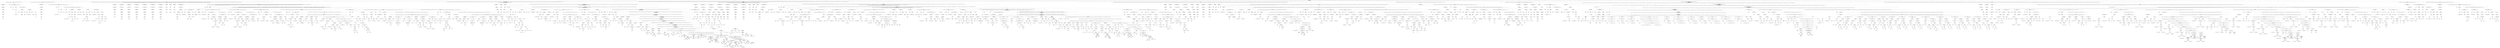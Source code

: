 digraph G {
00[label="compilationUnit\n Bud1%@@@@E%DSDB@@@ "]
01[label="compilationUnit\n packagecom.hankcs.hanlp.collection.trie.bintrie;publicclass_EmptyValueArray<V>extends_ValueArray<V>{public_EmptyValueArray(){}@OverridepublicVnextValue(){returnnull;}}<EOF> "]
12[label="packageDeclaration\n packagecom.hankcs.hanlp.collection.trie.bintrie; "]
23[label="packageName\n com.hankcs.hanlp.collection.trie.bintrie "]
34[label="packageName\n com.hankcs.hanlp.collection.trie "]
45[label="packageName\n com.hankcs.hanlp.collection "]
56[label="packageName\n com.hankcs.hanlp "]
67[label="packageName\n com.hankcs "]
78[label="packageName\n com "]
19[label="normalClassDeclaration\n publicclass_EmptyValueArray<V>extends_ValueArray<V>{public_EmptyValueArray(){}@OverridepublicVnextValue(){returnnull;}} "]
210[label="classModifier\n public "]
211[label="typeParameters\n <V> "]
312[label="typeParameter\n V "]
213[label="superclass\n extends_ValueArray<V> "]
314[label="classType\n _ValueArray<V> "]
415[label="typeArguments\n <V> "]
516[label="classType_lfno_classOrInterfaceType\n V "]
217[label="classBody\n {public_EmptyValueArray(){}@OverridepublicVnextValue(){returnnull;}} "]
318[label="constructorDeclaration\n public_EmptyValueArray(){} "]
419[label="constructorModifier\n public "]
420[label="constructorDeclarator\n _EmptyValueArray() "]
521[label="simpleTypeName\n _EmptyValueArray "]
422[label="constructorBody\n {} "]
323[label="methodDeclaration\n @OverridepublicVnextValue(){returnnull;} "]
424[label="markerAnnotation\n @Override "]
525[label="typeName\n Override "]
426[label="methodModifier\n public "]
427[label="methodHeader\n VnextValue() "]
528[label="unannClassType_lfno_unannClassOrInterfaceType\n V "]
529[label="methodDeclarator\n nextValue() "]
430[label="block\n {returnnull;} "]
531[label="returnStatement\n returnnull; "]
632[label="literal\n null "]
033[label="compilationUnit\n packagecom.hankcs.hanlp.collection.trie.bintrie;publicclass_ValueArray<V>{V[]value;intoffset;public_ValueArray(V[]value){this.value=value;}publicVnextValue(){returnvalue[offset++];}protected_ValueArray(){}public_ValueArraysetValue(V[]value){this.value=value;returnthis;}}<EOF> "]
134[label="packageDeclaration\n packagecom.hankcs.hanlp.collection.trie.bintrie; "]
235[label="packageName\n com.hankcs.hanlp.collection.trie.bintrie "]
336[label="packageName\n com.hankcs.hanlp.collection.trie "]
437[label="packageName\n com.hankcs.hanlp.collection "]
538[label="packageName\n com.hankcs.hanlp "]
639[label="packageName\n com.hankcs "]
740[label="packageName\n com "]
141[label="normalClassDeclaration\n publicclass_ValueArray<V>{V[]value;intoffset;public_ValueArray(V[]value){this.value=value;}publicVnextValue(){returnvalue[offset++];}protected_ValueArray(){}public_ValueArraysetValue(V[]value){this.value=value;returnthis;}} "]
242[label="classModifier\n public "]
243[label="typeParameters\n <V> "]
344[label="typeParameter\n V "]
245[label="classBody\n {V[]value;intoffset;public_ValueArray(V[]value){this.value=value;}publicVnextValue(){returnvalue[offset++];}protected_ValueArray(){}public_ValueArraysetValue(V[]value){this.value=value;returnthis;}} "]
346[label="fieldDeclaration\n V[]value; "]
447[label="unannArrayType\n V[] "]
548[label="unannClassType_lfno_unannClassOrInterfaceType\n V "]
549[label="dims\n [] "]
450[label="variableDeclaratorId\n value "]
351[label="fieldDeclaration\n intoffset; "]
452[label="integralType\n int "]
453[label="variableDeclaratorId\n offset "]
354[label="constructorDeclaration\n public_ValueArray(V[]value){this.value=value;} "]
455[label="constructorModifier\n public "]
456[label="constructorDeclarator\n _ValueArray(V[]value) "]
557[label="simpleTypeName\n _ValueArray "]
558[label="formalParameter\n V[]value "]
659[label="unannArrayType\n V[] "]
760[label="unannClassType_lfno_unannClassOrInterfaceType\n V "]
761[label="dims\n [] "]
662[label="variableDeclaratorId\n value "]
463[label="constructorBody\n {this.value=value;} "]
564[label="expressionStatement\n this.value=value; "]
665[label="assignment\n this.value=value "]
766[label="fieldAccess\n this.value "]
867[label="primaryNoNewArray_lfno_primary\n this "]
768[label="assignmentOperator\n = "]
769[label="expressionName\n value "]
370[label="methodDeclaration\n publicVnextValue(){returnvalue[offset++];} "]
471[label="methodModifier\n public "]
472[label="methodHeader\n VnextValue() "]
573[label="unannClassType_lfno_unannClassOrInterfaceType\n V "]
574[label="methodDeclarator\n nextValue() "]
475[label="block\n {returnvalue[offset++];} "]
576[label="returnStatement\n returnvalue[offset++]; "]
677[label="arrayAccess_lfno_primary\n value[offset++] "]
778[label="expressionName\n value "]
779[label="postfixExpression\n offset++ "]
880[label="expressionName\n offset "]
881[label="postIncrementExpression_lf_postfixExpression\n ++ "]
382[label="constructorDeclaration\n protected_ValueArray(){} "]
483[label="constructorModifier\n protected "]
484[label="constructorDeclarator\n _ValueArray() "]
585[label="simpleTypeName\n _ValueArray "]
486[label="constructorBody\n {} "]
387[label="methodDeclaration\n public_ValueArraysetValue(V[]value){this.value=value;returnthis;} "]
488[label="methodModifier\n public "]
489[label="methodHeader\n _ValueArraysetValue(V[]value) "]
590[label="unannClassType_lfno_unannClassOrInterfaceType\n _ValueArray "]
591[label="methodDeclarator\n setValue(V[]value) "]
692[label="formalParameter\n V[]value "]
793[label="unannArrayType\n V[] "]
894[label="unannClassType_lfno_unannClassOrInterfaceType\n V "]
895[label="dims\n [] "]
796[label="variableDeclaratorId\n value "]
497[label="block\n {this.value=value;returnthis;} "]
598[label="blockStatements\n this.value=value;returnthis; "]
699[label="expressionStatement\n this.value=value; "]
7100[label="assignment\n this.value=value "]
8101[label="fieldAccess\n this.value "]
9102[label="primaryNoNewArray_lfno_primary\n this "]
8103[label="assignmentOperator\n = "]
8104[label="expressionName\n value "]
6105[label="returnStatement\n returnthis; "]
7106[label="primaryNoNewArray_lfno_primary\n this "]
0107[label="compilationUnit\n packagecom.hankcs.hanlp.classification.classifiers;importcom.hankcs.hanlp.classification.corpus.Document;importcom.hankcs.hanlp.classification.corpus.IDataSet;importcom.hankcs.hanlp.classification.corpus.MemoryDataSet;importcom.hankcs.hanlp.classification.models.AbstractModel;importcom.hankcs.hanlp.classification.utilities.CollectionUtility;importcom.hankcs.hanlp.classification.utilities.MathUtility;importjava.io.IOException;importjava.util.Map;importjava.util.TreeMap;importstaticcom.hankcs.hanlp.classification.utilities.Predefine.logger;publicabstractclassAbstractClassifierimplementsIClassifier{@OverridepublicIClassifierenableProbability(booleanenable){returnthis;}booleanconfigProbabilityEnabled=true;@OverridepublicStringclassify(Stringtext)throwsIllegalArgumentException,IllegalStateException{Map<String,Double>scoreMap=predict(text);returnCollectionUtility.max(scoreMap);}@OverridepublicStringclassify(Documentdocument)throwsIllegalArgumentException,IllegalStateException{Map<String,Double>scoreMap=predict(document);returnCollectionUtility.max(scoreMap);}@Overridepublicvoidtrain(StringfolderPath,StringcharsetName)throwsIOException{IDataSetdataSet=newMemoryDataSet();dataSet.load(folderPath,charsetName);train(dataSet);}@Overridepublicvoidtrain(Map<String,String[]>trainingDataSet)throwsIllegalArgumentException{IDataSetdataSet=newMemoryDataSet();logger.start(\"正在构造训练数据集...\");inttotal=trainingDataSet.size();intcur=0;for(Map.Entry<String,String[]>entry:trainingDataSet.entrySet()){Stringcategory=entry.getKey();logger.out(\"[%s]...\",category);for(Stringdoc:entry.getValue()){dataSet.add(category,doc);}++cur;logger.out(\"%.2f%%...\",MathUtility.percentage(cur,total));}logger.finish(\" 加载完毕\n\");train(dataSet);}@Overridepublicvoidtrain(StringfolderPath)throwsIOException{train(folderPath,\"UTF-8\");}@OverridepublicMap<String,Double>predict(Documentdocument){AbstractModelmodel=getModel();if(model==null){thrownewIllegalStateException(\"未训练模型！无法执行预测！\");}if(document==null){thrownewIllegalArgumentException(\"参数 text == null\");}double[]probs=categorize(document);Map<String,Double>scoreMap=newTreeMap<String,Double>();for(inti=0;i<probs.length;i++){scoreMap.put(model.catalog[i],probs[i]);}returnscoreMap;}@Overridepublicintlabel(Documentdocument)throwsIllegalArgumentException,IllegalStateException{AbstractModelmodel=getModel();if(model==null){thrownewIllegalStateException(\"未训练模型！无法执行预测！\");}if(document==null){thrownewIllegalArgumentException(\"参数 text == null\");}double[]probs=categorize(document);doublemax=Double.NEGATIVE_INFINITY;intbest=-1;for(inti=0;i<probs.length;i++){if(probs[i]>max){max=probs[i];best=i;}}returnbest;}}<EOF> "]
1108[label="packageDeclaration\n packagecom.hankcs.hanlp.classification.classifiers; "]
2109[label="packageName\n com.hankcs.hanlp.classification.classifiers "]
3110[label="packageName\n com.hankcs.hanlp.classification "]
4111[label="packageName\n com.hankcs.hanlp "]
5112[label="packageName\n com.hankcs "]
6113[label="packageName\n com "]
1114[label="singleTypeImportDeclaration\n importcom.hankcs.hanlp.classification.corpus.Document; "]
2115[label="typeName\n com.hankcs.hanlp.classification.corpus.Document "]
3116[label="packageOrTypeName\n com.hankcs.hanlp.classification.corpus "]
4117[label="packageOrTypeName\n com.hankcs.hanlp.classification "]
5118[label="packageOrTypeName\n com.hankcs.hanlp "]
6119[label="packageOrTypeName\n com.hankcs "]
7120[label="packageOrTypeName\n com "]
1121[label="singleTypeImportDeclaration\n importcom.hankcs.hanlp.classification.corpus.IDataSet; "]
2122[label="typeName\n com.hankcs.hanlp.classification.corpus.IDataSet "]
3123[label="packageOrTypeName\n com.hankcs.hanlp.classification.corpus "]
4124[label="packageOrTypeName\n com.hankcs.hanlp.classification "]
5125[label="packageOrTypeName\n com.hankcs.hanlp "]
6126[label="packageOrTypeName\n com.hankcs "]
7127[label="packageOrTypeName\n com "]
1128[label="singleTypeImportDeclaration\n importcom.hankcs.hanlp.classification.corpus.MemoryDataSet; "]
2129[label="typeName\n com.hankcs.hanlp.classification.corpus.MemoryDataSet "]
3130[label="packageOrTypeName\n com.hankcs.hanlp.classification.corpus "]
4131[label="packageOrTypeName\n com.hankcs.hanlp.classification "]
5132[label="packageOrTypeName\n com.hankcs.hanlp "]
6133[label="packageOrTypeName\n com.hankcs "]
7134[label="packageOrTypeName\n com "]
1135[label="singleTypeImportDeclaration\n importcom.hankcs.hanlp.classification.models.AbstractModel; "]
2136[label="typeName\n com.hankcs.hanlp.classification.models.AbstractModel "]
3137[label="packageOrTypeName\n com.hankcs.hanlp.classification.models "]
4138[label="packageOrTypeName\n com.hankcs.hanlp.classification "]
5139[label="packageOrTypeName\n com.hankcs.hanlp "]
6140[label="packageOrTypeName\n com.hankcs "]
7141[label="packageOrTypeName\n com "]
1142[label="singleTypeImportDeclaration\n importcom.hankcs.hanlp.classification.utilities.CollectionUtility; "]
2143[label="typeName\n com.hankcs.hanlp.classification.utilities.CollectionUtility "]
3144[label="packageOrTypeName\n com.hankcs.hanlp.classification.utilities "]
4145[label="packageOrTypeName\n com.hankcs.hanlp.classification "]
5146[label="packageOrTypeName\n com.hankcs.hanlp "]
6147[label="packageOrTypeName\n com.hankcs "]
7148[label="packageOrTypeName\n com "]
1149[label="singleTypeImportDeclaration\n importcom.hankcs.hanlp.classification.utilities.MathUtility; "]
2150[label="typeName\n com.hankcs.hanlp.classification.utilities.MathUtility "]
3151[label="packageOrTypeName\n com.hankcs.hanlp.classification.utilities "]
4152[label="packageOrTypeName\n com.hankcs.hanlp.classification "]
5153[label="packageOrTypeName\n com.hankcs.hanlp "]
6154[label="packageOrTypeName\n com.hankcs "]
7155[label="packageOrTypeName\n com "]
1156[label="singleTypeImportDeclaration\n importjava.io.IOException; "]
2157[label="typeName\n java.io.IOException "]
3158[label="packageOrTypeName\n java.io "]
4159[label="packageOrTypeName\n java "]
1160[label="singleTypeImportDeclaration\n importjava.util.Map; "]
2161[label="typeName\n java.util.Map "]
3162[label="packageOrTypeName\n java.util "]
4163[label="packageOrTypeName\n java "]
1164[label="singleTypeImportDeclaration\n importjava.util.TreeMap; "]
2165[label="typeName\n java.util.TreeMap "]
3166[label="packageOrTypeName\n java.util "]
4167[label="packageOrTypeName\n java "]
1168[label="singleStaticImportDeclaration\n importstaticcom.hankcs.hanlp.classification.utilities.Predefine.logger; "]
2169[label="typeName\n com.hankcs.hanlp.classification.utilities.Predefine "]
3170[label="packageOrTypeName\n com.hankcs.hanlp.classification.utilities "]
4171[label="packageOrTypeName\n com.hankcs.hanlp.classification "]
5172[label="packageOrTypeName\n com.hankcs.hanlp "]
6173[label="packageOrTypeName\n com.hankcs "]
7174[label="packageOrTypeName\n com "]
1175[label="normalClassDeclaration\n publicabstractclassAbstractClassifierimplementsIClassifier{@OverridepublicIClassifierenableProbability(booleanenable){returnthis;}booleanconfigProbabilityEnabled=true;@OverridepublicStringclassify(Stringtext)throwsIllegalArgumentException,IllegalStateException{Map<String,Double>scoreMap=predict(text);returnCollectionUtility.max(scoreMap);}@OverridepublicStringclassify(Documentdocument)throwsIllegalArgumentException,IllegalStateException{Map<String,Double>scoreMap=predict(document);returnCollectionUtility.max(scoreMap);}@Overridepublicvoidtrain(StringfolderPath,StringcharsetName)throwsIOException{IDataSetdataSet=newMemoryDataSet();dataSet.load(folderPath,charsetName);train(dataSet);}@Overridepublicvoidtrain(Map<String,String[]>trainingDataSet)throwsIllegalArgumentException{IDataSetdataSet=newMemoryDataSet();logger.start(\"正在构造训练数据集...\");inttotal=trainingDataSet.size();intcur=0;for(Map.Entry<String,String[]>entry:trainingDataSet.entrySet()){Stringcategory=entry.getKey();logger.out(\"[%s]...\",category);for(Stringdoc:entry.getValue()){dataSet.add(category,doc);}++cur;logger.out(\"%.2f%%...\",MathUtility.percentage(cur,total));}logger.finish(\" 加载完毕\n\");train(dataSet);}@Overridepublicvoidtrain(StringfolderPath)throwsIOException{train(folderPath,\"UTF-8\");}@OverridepublicMap<String,Double>predict(Documentdocument){AbstractModelmodel=getModel();if(model==null){thrownewIllegalStateException(\"未训练模型！无法执行预测！\");}if(document==null){thrownewIllegalArgumentException(\"参数 text == null\");}double[]probs=categorize(document);Map<String,Double>scoreMap=newTreeMap<String,Double>();for(inti=0;i<probs.length;i++){scoreMap.put(model.catalog[i],probs[i]);}returnscoreMap;}@Overridepublicintlabel(Documentdocument)throwsIllegalArgumentException,IllegalStateException{AbstractModelmodel=getModel();if(model==null){thrownewIllegalStateException(\"未训练模型！无法执行预测！\");}if(document==null){thrownewIllegalArgumentException(\"参数 text == null\");}double[]probs=categorize(document);doublemax=Double.NEGATIVE_INFINITY;intbest=-1;for(inti=0;i<probs.length;i++){if(probs[i]>max){max=probs[i];best=i;}}returnbest;}} "]
2176[label="classModifier\n public "]
2177[label="classModifier\n abstract "]
2178[label="superinterfaces\n implementsIClassifier "]
3179[label="classType\n IClassifier "]
2180[label="classBody\n {@OverridepublicIClassifierenableProbability(booleanenable){returnthis;}booleanconfigProbabilityEnabled=true;@OverridepublicStringclassify(Stringtext)throwsIllegalArgumentException,IllegalStateException{Map<String,Double>scoreMap=predict(text);returnCollectionUtility.max(scoreMap);}@OverridepublicStringclassify(Documentdocument)throwsIllegalArgumentException,IllegalStateException{Map<String,Double>scoreMap=predict(document);returnCollectionUtility.max(scoreMap);}@Overridepublicvoidtrain(StringfolderPath,StringcharsetName)throwsIOException{IDataSetdataSet=newMemoryDataSet();dataSet.load(folderPath,charsetName);train(dataSet);}@Overridepublicvoidtrain(Map<String,String[]>trainingDataSet)throwsIllegalArgumentException{IDataSetdataSet=newMemoryDataSet();logger.start(\"正在构造训练数据集...\");inttotal=trainingDataSet.size();intcur=0;for(Map.Entry<String,String[]>entry:trainingDataSet.entrySet()){Stringcategory=entry.getKey();logger.out(\"[%s]...\",category);for(Stringdoc:entry.getValue()){dataSet.add(category,doc);}++cur;logger.out(\"%.2f%%...\",MathUtility.percentage(cur,total));}logger.finish(\" 加载完毕\n\");train(dataSet);}@Overridepublicvoidtrain(StringfolderPath)throwsIOException{train(folderPath,\"UTF-8\");}@OverridepublicMap<String,Double>predict(Documentdocument){AbstractModelmodel=getModel();if(model==null){thrownewIllegalStateException(\"未训练模型！无法执行预测！\");}if(document==null){thrownewIllegalArgumentException(\"参数 text == null\");}double[]probs=categorize(document);Map<String,Double>scoreMap=newTreeMap<String,Double>();for(inti=0;i<probs.length;i++){scoreMap.put(model.catalog[i],probs[i]);}returnscoreMap;}@Overridepublicintlabel(Documentdocument)throwsIllegalArgumentException,IllegalStateException{AbstractModelmodel=getModel();if(model==null){thrownewIllegalStateException(\"未训练模型！无法执行预测！\");}if(document==null){thrownewIllegalArgumentException(\"参数 text == null\");}double[]probs=categorize(document);doublemax=Double.NEGATIVE_INFINITY;intbest=-1;for(inti=0;i<probs.length;i++){if(probs[i]>max){max=probs[i];best=i;}}returnbest;}} "]
3181[label="methodDeclaration\n @OverridepublicIClassifierenableProbability(booleanenable){returnthis;} "]
4182[label="markerAnnotation\n @Override "]
5183[label="typeName\n Override "]
4184[label="methodModifier\n public "]
4185[label="methodHeader\n IClassifierenableProbability(booleanenable) "]
5186[label="unannClassType_lfno_unannClassOrInterfaceType\n IClassifier "]
5187[label="methodDeclarator\n enableProbability(booleanenable) "]
6188[label="formalParameter\n booleanenable "]
7189[label="unannPrimitiveType\n boolean "]
7190[label="variableDeclaratorId\n enable "]
4191[label="block\n {returnthis;} "]
5192[label="returnStatement\n returnthis; "]
6193[label="primaryNoNewArray_lfno_primary\n this "]
3194[label="fieldDeclaration\n booleanconfigProbabilityEnabled=true; "]
4195[label="unannPrimitiveType\n boolean "]
4196[label="variableDeclarator\n configProbabilityEnabled=true "]
5197[label="variableDeclaratorId\n configProbabilityEnabled "]
5198[label="literal\n true "]
3199[label="methodDeclaration\n @OverridepublicStringclassify(Stringtext)throwsIllegalArgumentException,IllegalStateException{Map<String,Double>scoreMap=predict(text);returnCollectionUtility.max(scoreMap);} "]
4200[label="markerAnnotation\n @Override "]
5201[label="typeName\n Override "]
4202[label="methodModifier\n public "]
4203[label="methodHeader\n Stringclassify(Stringtext)throwsIllegalArgumentException,IllegalStateException "]
5204[label="unannClassType_lfno_unannClassOrInterfaceType\n String "]
5205[label="methodDeclarator\n classify(Stringtext) "]
6206[label="formalParameter\n Stringtext "]
7207[label="unannClassType_lfno_unannClassOrInterfaceType\n String "]
7208[label="variableDeclaratorId\n text "]
5209[label="throws_\n throwsIllegalArgumentException,IllegalStateException "]
6210[label="exceptionTypeList\n IllegalArgumentException,IllegalStateException "]
7211[label="classType\n IllegalArgumentException "]
7212[label="classType\n IllegalStateException "]
4213[label="block\n {Map<String,Double>scoreMap=predict(text);returnCollectionUtility.max(scoreMap);} "]
5214[label="blockStatements\n Map<String,Double>scoreMap=predict(text);returnCollectionUtility.max(scoreMap); "]
6215[label="localVariableDeclarationStatement\n Map<String,Double>scoreMap=predict(text); "]
7216[label="localVariableDeclaration\n Map<String,Double>scoreMap=predict(text) "]
8217[label="unannClassType_lfno_unannClassOrInterfaceType\n Map<String,Double> "]
9218[label="typeArguments\n <String,Double> "]
10219[label="typeArgumentList\n String,Double "]
11220[label="classType_lfno_classOrInterfaceType\n String "]
11221[label="classType_lfno_classOrInterfaceType\n Double "]
8222[label="variableDeclarator\n scoreMap=predict(text) "]
9223[label="variableDeclaratorId\n scoreMap "]
9224[label="methodInvocation_lfno_primary\n predict(text) "]
10225[label="methodName\n predict "]
10226[label="expressionName\n text "]
6227[label="returnStatement\n returnCollectionUtility.max(scoreMap); "]
7228[label="methodInvocation_lfno_primary\n CollectionUtility.max(scoreMap) "]
8229[label="typeName\n CollectionUtility "]
8230[label="expressionName\n scoreMap "]
3231[label="methodDeclaration\n @OverridepublicStringclassify(Documentdocument)throwsIllegalArgumentException,IllegalStateException{Map<String,Double>scoreMap=predict(document);returnCollectionUtility.max(scoreMap);} "]
4232[label="markerAnnotation\n @Override "]
5233[label="typeName\n Override "]
4234[label="methodModifier\n public "]
4235[label="methodHeader\n Stringclassify(Documentdocument)throwsIllegalArgumentException,IllegalStateException "]
5236[label="unannClassType_lfno_unannClassOrInterfaceType\n String "]
5237[label="methodDeclarator\n classify(Documentdocument) "]
6238[label="formalParameter\n Documentdocument "]
7239[label="unannClassType_lfno_unannClassOrInterfaceType\n Document "]
7240[label="variableDeclaratorId\n document "]
5241[label="throws_\n throwsIllegalArgumentException,IllegalStateException "]
6242[label="exceptionTypeList\n IllegalArgumentException,IllegalStateException "]
7243[label="classType\n IllegalArgumentException "]
7244[label="classType\n IllegalStateException "]
4245[label="block\n {Map<String,Double>scoreMap=predict(document);returnCollectionUtility.max(scoreMap);} "]
5246[label="blockStatements\n Map<String,Double>scoreMap=predict(document);returnCollectionUtility.max(scoreMap); "]
6247[label="localVariableDeclarationStatement\n Map<String,Double>scoreMap=predict(document); "]
7248[label="localVariableDeclaration\n Map<String,Double>scoreMap=predict(document) "]
8249[label="unannClassType_lfno_unannClassOrInterfaceType\n Map<String,Double> "]
9250[label="typeArguments\n <String,Double> "]
10251[label="typeArgumentList\n String,Double "]
11252[label="classType_lfno_classOrInterfaceType\n String "]
11253[label="classType_lfno_classOrInterfaceType\n Double "]
8254[label="variableDeclarator\n scoreMap=predict(document) "]
9255[label="variableDeclaratorId\n scoreMap "]
9256[label="methodInvocation_lfno_primary\n predict(document) "]
10257[label="methodName\n predict "]
10258[label="expressionName\n document "]
6259[label="returnStatement\n returnCollectionUtility.max(scoreMap); "]
7260[label="methodInvocation_lfno_primary\n CollectionUtility.max(scoreMap) "]
8261[label="typeName\n CollectionUtility "]
8262[label="expressionName\n scoreMap "]
3263[label="methodDeclaration\n @Overridepublicvoidtrain(StringfolderPath,StringcharsetName)throwsIOException{IDataSetdataSet=newMemoryDataSet();dataSet.load(folderPath,charsetName);train(dataSet);} "]
4264[label="markerAnnotation\n @Override "]
5265[label="typeName\n Override "]
4266[label="methodModifier\n public "]
4267[label="methodHeader\n voidtrain(StringfolderPath,StringcharsetName)throwsIOException "]
5268[label="result\n void "]
5269[label="methodDeclarator\n train(StringfolderPath,StringcharsetName) "]
6270[label="formalParameterList\n StringfolderPath,StringcharsetName "]
7271[label="formalParameter\n StringfolderPath "]
8272[label="unannClassType_lfno_unannClassOrInterfaceType\n String "]
8273[label="variableDeclaratorId\n folderPath "]
7274[label="formalParameter\n StringcharsetName "]
8275[label="unannClassType_lfno_unannClassOrInterfaceType\n String "]
8276[label="variableDeclaratorId\n charsetName "]
5277[label="throws_\n throwsIOException "]
6278[label="classType\n IOException "]
4279[label="block\n {IDataSetdataSet=newMemoryDataSet();dataSet.load(folderPath,charsetName);train(dataSet);} "]
5280[label="blockStatements\n IDataSetdataSet=newMemoryDataSet();dataSet.load(folderPath,charsetName);train(dataSet); "]
6281[label="localVariableDeclarationStatement\n IDataSetdataSet=newMemoryDataSet(); "]
7282[label="localVariableDeclaration\n IDataSetdataSet=newMemoryDataSet() "]
8283[label="unannClassType_lfno_unannClassOrInterfaceType\n IDataSet "]
8284[label="variableDeclarator\n dataSet=newMemoryDataSet() "]
9285[label="variableDeclaratorId\n dataSet "]
9286[label="classInstanceCreationExpression_lfno_primary\n newMemoryDataSet() "]
6287[label="expressionStatement\n dataSet.load(folderPath,charsetName); "]
7288[label="methodInvocation\n dataSet.load(folderPath,charsetName) "]
8289[label="typeName\n dataSet "]
8290[label="argumentList\n folderPath,charsetName "]
9291[label="expressionName\n folderPath "]
9292[label="expressionName\n charsetName "]
6293[label="expressionStatement\n train(dataSet); "]
7294[label="methodInvocation\n train(dataSet) "]
8295[label="methodName\n train "]
8296[label="expressionName\n dataSet "]
3297[label="methodDeclaration\n @Overridepublicvoidtrain(Map<String,String[]>trainingDataSet)throwsIllegalArgumentException{IDataSetdataSet=newMemoryDataSet();logger.start(\"正在构造训练数据集...\");inttotal=trainingDataSet.size();intcur=0;for(Map.Entry<String,String[]>entry:trainingDataSet.entrySet()){Stringcategory=entry.getKey();logger.out(\"[%s]...\",category);for(Stringdoc:entry.getValue()){dataSet.add(category,doc);}++cur;logger.out(\"%.2f%%...\",MathUtility.percentage(cur,total));}logger.finish(\" 加载完毕\n\");train(dataSet);} "]
4298[label="markerAnnotation\n @Override "]
5299[label="typeName\n Override "]
4300[label="methodModifier\n public "]
4301[label="methodHeader\n voidtrain(Map<String,String[]>trainingDataSet)throwsIllegalArgumentException "]
5302[label="result\n void "]
5303[label="methodDeclarator\n train(Map<String,String[]>trainingDataSet) "]
6304[label="formalParameter\n Map<String,String[]>trainingDataSet "]
7305[label="unannClassType_lfno_unannClassOrInterfaceType\n Map<String,String[]> "]
8306[label="typeArguments\n <String,String[]> "]
9307[label="typeArgumentList\n String,String[] "]
10308[label="classType_lfno_classOrInterfaceType\n String "]
10309[label="arrayType\n String[] "]
11310[label="classType_lfno_classOrInterfaceType\n String "]
11311[label="dims\n [] "]
7312[label="variableDeclaratorId\n trainingDataSet "]
5313[label="throws_\n throwsIllegalArgumentException "]
6314[label="classType\n IllegalArgumentException "]
4315[label="block\n {IDataSetdataSet=newMemoryDataSet();logger.start(\"正在构造训练数据集...\");inttotal=trainingDataSet.size();intcur=0;for(Map.Entry<String,String[]>entry:trainingDataSet.entrySet()){Stringcategory=entry.getKey();logger.out(\"[%s]...\",category);for(Stringdoc:entry.getValue()){dataSet.add(category,doc);}++cur;logger.out(\"%.2f%%...\",MathUtility.percentage(cur,total));}logger.finish(\" 加载完毕\n\");train(dataSet);} "]
5316[label="blockStatements\n IDataSetdataSet=newMemoryDataSet();logger.start(\"正在构造训练数据集...\");inttotal=trainingDataSet.size();intcur=0;for(Map.Entry<String,String[]>entry:trainingDataSet.entrySet()){Stringcategory=entry.getKey();logger.out(\"[%s]...\",category);for(Stringdoc:entry.getValue()){dataSet.add(category,doc);}++cur;logger.out(\"%.2f%%...\",MathUtility.percentage(cur,total));}logger.finish(\" 加载完毕\n\");train(dataSet); "]
6317[label="localVariableDeclarationStatement\n IDataSetdataSet=newMemoryDataSet(); "]
7318[label="localVariableDeclaration\n IDataSetdataSet=newMemoryDataSet() "]
8319[label="unannClassType_lfno_unannClassOrInterfaceType\n IDataSet "]
8320[label="variableDeclarator\n dataSet=newMemoryDataSet() "]
9321[label="variableDeclaratorId\n dataSet "]
9322[label="classInstanceCreationExpression_lfno_primary\n newMemoryDataSet() "]
6323[label="expressionStatement\n logger.start(\"正在构造训练数据集...\"); "]
7324[label="methodInvocation\n logger.start(\"正在构造训练数据集...\") "]
8325[label="typeName\n logger "]
8326[label="literal\n \"正在构造训练数据集...\" "]
6327[label="localVariableDeclarationStatement\n inttotal=trainingDataSet.size(); "]
7328[label="localVariableDeclaration\n inttotal=trainingDataSet.size() "]
8329[label="integralType\n int "]
8330[label="variableDeclarator\n total=trainingDataSet.size() "]
9331[label="variableDeclaratorId\n total "]
9332[label="methodInvocation_lfno_primary\n trainingDataSet.size() "]
10333[label="typeName\n trainingDataSet "]
6334[label="localVariableDeclarationStatement\n intcur=0; "]
7335[label="localVariableDeclaration\n intcur=0 "]
8336[label="integralType\n int "]
8337[label="variableDeclarator\n cur=0 "]
9338[label="variableDeclaratorId\n cur "]
9339[label="literal\n 0 "]
6340[label="enhancedForStatement\n for(Map.Entry<String,String[]>entry:trainingDataSet.entrySet()){Stringcategory=entry.getKey();logger.out(\"[%s]...\",category);for(Stringdoc:entry.getValue()){dataSet.add(category,doc);}++cur;logger.out(\"%.2f%%...\",MathUtility.percentage(cur,total));} "]
7341[label="unannClassOrInterfaceType\n Map.Entry<String,String[]> "]
8342[label="unannClassType_lfno_unannClassOrInterfaceType\n Map "]
8343[label="unannClassType_lf_unannClassOrInterfaceType\n .Entry<String,String[]> "]
9344[label="typeArguments\n <String,String[]> "]
10345[label="typeArgumentList\n String,String[] "]
11346[label="classType_lfno_classOrInterfaceType\n String "]
11347[label="arrayType\n String[] "]
12348[label="classType_lfno_classOrInterfaceType\n String "]
12349[label="dims\n [] "]
7350[label="variableDeclaratorId\n entry "]
7351[label="methodInvocation_lfno_primary\n trainingDataSet.entrySet() "]
8352[label="typeName\n trainingDataSet "]
7353[label="block\n {Stringcategory=entry.getKey();logger.out(\"[%s]...\",category);for(Stringdoc:entry.getValue()){dataSet.add(category,doc);}++cur;logger.out(\"%.2f%%...\",MathUtility.percentage(cur,total));} "]
8354[label="blockStatements\n Stringcategory=entry.getKey();logger.out(\"[%s]...\",category);for(Stringdoc:entry.getValue()){dataSet.add(category,doc);}++cur;logger.out(\"%.2f%%...\",MathUtility.percentage(cur,total)); "]
9355[label="localVariableDeclarationStatement\n Stringcategory=entry.getKey(); "]
10356[label="localVariableDeclaration\n Stringcategory=entry.getKey() "]
11357[label="unannClassType_lfno_unannClassOrInterfaceType\n String "]
11358[label="variableDeclarator\n category=entry.getKey() "]
12359[label="variableDeclaratorId\n category "]
12360[label="methodInvocation_lfno_primary\n entry.getKey() "]
13361[label="typeName\n entry "]
9362[label="expressionStatement\n logger.out(\"[%s]...\",category); "]
10363[label="methodInvocation\n logger.out(\"[%s]...\",category) "]
11364[label="typeName\n logger "]
11365[label="argumentList\n \"[%s]...\",category "]
12366[label="literal\n \"[%s]...\" "]
12367[label="expressionName\n category "]
9368[label="enhancedForStatement\n for(Stringdoc:entry.getValue()){dataSet.add(category,doc);} "]
10369[label="unannClassType_lfno_unannClassOrInterfaceType\n String "]
10370[label="variableDeclaratorId\n doc "]
10371[label="methodInvocation_lfno_primary\n entry.getValue() "]
11372[label="typeName\n entry "]
10373[label="block\n {dataSet.add(category,doc);} "]
11374[label="expressionStatement\n dataSet.add(category,doc); "]
12375[label="methodInvocation\n dataSet.add(category,doc) "]
13376[label="typeName\n dataSet "]
13377[label="argumentList\n category,doc "]
14378[label="expressionName\n category "]
14379[label="expressionName\n doc "]
9380[label="expressionStatement\n ++cur; "]
10381[label="preIncrementExpression\n ++cur "]
11382[label="expressionName\n cur "]
9383[label="expressionStatement\n logger.out(\"%.2f%%...\",MathUtility.percentage(cur,total)); "]
10384[label="methodInvocation\n logger.out(\"%.2f%%...\",MathUtility.percentage(cur,total)) "]
11385[label="typeName\n logger "]
11386[label="argumentList\n \"%.2f%%...\",MathUtility.percentage(cur,total) "]
12387[label="literal\n \"%.2f%%...\" "]
12388[label="methodInvocation_lfno_primary\n MathUtility.percentage(cur,total) "]
13389[label="typeName\n MathUtility "]
13390[label="argumentList\n cur,total "]
14391[label="expressionName\n cur "]
14392[label="expressionName\n total "]
6393[label="expressionStatement\n logger.finish(\" 加载完毕\n\"); "]
7394[label="methodInvocation\n logger.finish(\" 加载完毕\n\") "]
8395[label="typeName\n logger "]
8396[label="literal\n \" 加载完毕\n\" "]
6397[label="expressionStatement\n train(dataSet); "]
7398[label="methodInvocation\n train(dataSet) "]
8399[label="methodName\n train "]
8400[label="expressionName\n dataSet "]
3401[label="methodDeclaration\n @Overridepublicvoidtrain(StringfolderPath)throwsIOException{train(folderPath,\"UTF-8\");} "]
4402[label="markerAnnotation\n @Override "]
5403[label="typeName\n Override "]
4404[label="methodModifier\n public "]
4405[label="methodHeader\n voidtrain(StringfolderPath)throwsIOException "]
5406[label="result\n void "]
5407[label="methodDeclarator\n train(StringfolderPath) "]
6408[label="formalParameter\n StringfolderPath "]
7409[label="unannClassType_lfno_unannClassOrInterfaceType\n String "]
7410[label="variableDeclaratorId\n folderPath "]
5411[label="throws_\n throwsIOException "]
6412[label="classType\n IOException "]
4413[label="block\n {train(folderPath,\"UTF-8\");} "]
5414[label="expressionStatement\n train(folderPath,\"UTF-8\"); "]
6415[label="methodInvocation\n train(folderPath,\"UTF-8\") "]
7416[label="methodName\n train "]
7417[label="argumentList\n folderPath,\"UTF-8\" "]
8418[label="expressionName\n folderPath "]
8419[label="literal\n \"UTF-8\" "]
3420[label="methodDeclaration\n @OverridepublicMap<String,Double>predict(Documentdocument){AbstractModelmodel=getModel();if(model==null){thrownewIllegalStateException(\"未训练模型！无法执行预测！\");}if(document==null){thrownewIllegalArgumentException(\"参数 text == null\");}double[]probs=categorize(document);Map<String,Double>scoreMap=newTreeMap<String,Double>();for(inti=0;i<probs.length;i++){scoreMap.put(model.catalog[i],probs[i]);}returnscoreMap;} "]
4421[label="markerAnnotation\n @Override "]
5422[label="typeName\n Override "]
4423[label="methodModifier\n public "]
4424[label="methodHeader\n Map<String,Double>predict(Documentdocument) "]
5425[label="unannClassType_lfno_unannClassOrInterfaceType\n Map<String,Double> "]
6426[label="typeArguments\n <String,Double> "]
7427[label="typeArgumentList\n String,Double "]
8428[label="classType_lfno_classOrInterfaceType\n String "]
8429[label="classType_lfno_classOrInterfaceType\n Double "]
5430[label="methodDeclarator\n predict(Documentdocument) "]
6431[label="formalParameter\n Documentdocument "]
7432[label="unannClassType_lfno_unannClassOrInterfaceType\n Document "]
7433[label="variableDeclaratorId\n document "]
4434[label="block\n {AbstractModelmodel=getModel();if(model==null){thrownewIllegalStateException(\"未训练模型！无法执行预测！\");}if(document==null){thrownewIllegalArgumentException(\"参数 text == null\");}double[]probs=categorize(document);Map<String,Double>scoreMap=newTreeMap<String,Double>();for(inti=0;i<probs.length;i++){scoreMap.put(model.catalog[i],probs[i]);}returnscoreMap;} "]
5435[label="blockStatements\n AbstractModelmodel=getModel();if(model==null){thrownewIllegalStateException(\"未训练模型！无法执行预测！\");}if(document==null){thrownewIllegalArgumentException(\"参数 text == null\");}double[]probs=categorize(document);Map<String,Double>scoreMap=newTreeMap<String,Double>();for(inti=0;i<probs.length;i++){scoreMap.put(model.catalog[i],probs[i]);}returnscoreMap; "]
6436[label="localVariableDeclarationStatement\n AbstractModelmodel=getModel(); "]
7437[label="localVariableDeclaration\n AbstractModelmodel=getModel() "]
8438[label="unannClassType_lfno_unannClassOrInterfaceType\n AbstractModel "]
8439[label="variableDeclarator\n model=getModel() "]
9440[label="variableDeclaratorId\n model "]
9441[label="methodInvocation_lfno_primary\n getModel() "]
10442[label="methodName\n getModel "]
6443[label="ifThenStatement\n if(model==null){thrownewIllegalStateException(\"未训练模型！无法执行预测！\");} "]
7444[label="equalityExpression\n model==null "]
8445[label="expressionName\n model "]
8446[label="literal\n null "]
7447[label="block\n {thrownewIllegalStateException(\"未训练模型！无法执行预测！\");} "]
8448[label="throwStatement\n thrownewIllegalStateException(\"未训练模型！无法执行预测！\"); "]
9449[label="classInstanceCreationExpression_lfno_primary\n newIllegalStateException(\"未训练模型！无法执行预测！\") "]
10450[label="literal\n \"未训练模型！无法执行预测！\" "]
6451[label="ifThenStatement\n if(document==null){thrownewIllegalArgumentException(\"参数 text == null\");} "]
7452[label="equalityExpression\n document==null "]
8453[label="expressionName\n document "]
8454[label="literal\n null "]
7455[label="block\n {thrownewIllegalArgumentException(\"参数 text == null\");} "]
8456[label="throwStatement\n thrownewIllegalArgumentException(\"参数 text == null\"); "]
9457[label="classInstanceCreationExpression_lfno_primary\n newIllegalArgumentException(\"参数 text == null\") "]
10458[label="literal\n \"参数 text == null\" "]
6459[label="localVariableDeclarationStatement\n double[]probs=categorize(document); "]
7460[label="localVariableDeclaration\n double[]probs=categorize(document) "]
8461[label="unannArrayType\n double[] "]
9462[label="floatingPointType\n double "]
9463[label="dims\n [] "]
8464[label="variableDeclarator\n probs=categorize(document) "]
9465[label="variableDeclaratorId\n probs "]
9466[label="methodInvocation_lfno_primary\n categorize(document) "]
10467[label="methodName\n categorize "]
10468[label="expressionName\n document "]
6469[label="localVariableDeclarationStatement\n Map<String,Double>scoreMap=newTreeMap<String,Double>(); "]
7470[label="localVariableDeclaration\n Map<String,Double>scoreMap=newTreeMap<String,Double>() "]
8471[label="unannClassType_lfno_unannClassOrInterfaceType\n Map<String,Double> "]
9472[label="typeArguments\n <String,Double> "]
10473[label="typeArgumentList\n String,Double "]
11474[label="classType_lfno_classOrInterfaceType\n String "]
11475[label="classType_lfno_classOrInterfaceType\n Double "]
8476[label="variableDeclarator\n scoreMap=newTreeMap<String,Double>() "]
9477[label="variableDeclaratorId\n scoreMap "]
9478[label="classInstanceCreationExpression_lfno_primary\n newTreeMap<String,Double>() "]
10479[label="typeArguments\n <String,Double> "]
11480[label="typeArgumentList\n String,Double "]
12481[label="classType_lfno_classOrInterfaceType\n String "]
12482[label="classType_lfno_classOrInterfaceType\n Double "]
6483[label="basicForStatement\n for(inti=0;i<probs.length;i++){scoreMap.put(model.catalog[i],probs[i]);} "]
7484[label="localVariableDeclaration\n inti=0 "]
8485[label="integralType\n int "]
8486[label="variableDeclarator\n i=0 "]
9487[label="variableDeclaratorId\n i "]
9488[label="literal\n 0 "]
7489[label="relationalExpression\n i<probs.length "]
8490[label="expressionName\n i "]
8491[label="expressionName\n probs.length "]
9492[label="ambiguousName\n probs "]
7493[label="postIncrementExpression\n i++ "]
8494[label="expressionName\n i "]
7495[label="block\n {scoreMap.put(model.catalog[i],probs[i]);} "]
8496[label="expressionStatement\n scoreMap.put(model.catalog[i],probs[i]); "]
9497[label="methodInvocation\n scoreMap.put(model.catalog[i],probs[i]) "]
10498[label="typeName\n scoreMap "]
10499[label="argumentList\n model.catalog[i],probs[i] "]
11500[label="arrayAccess_lfno_primary\n model.catalog[i] "]
12501[label="expressionName\n model.catalog "]
13502[label="ambiguousName\n model "]
12503[label="expressionName\n i "]
11504[label="arrayAccess_lfno_primary\n probs[i] "]
12505[label="expressionName\n probs "]
12506[label="expressionName\n i "]
6507[label="returnStatement\n returnscoreMap; "]
7508[label="expressionName\n scoreMap "]
3509[label="methodDeclaration\n @Overridepublicintlabel(Documentdocument)throwsIllegalArgumentException,IllegalStateException{AbstractModelmodel=getModel();if(model==null){thrownewIllegalStateException(\"未训练模型！无法执行预测！\");}if(document==null){thrownewIllegalArgumentException(\"参数 text == null\");}double[]probs=categorize(document);doublemax=Double.NEGATIVE_INFINITY;intbest=-1;for(inti=0;i<probs.length;i++){if(probs[i]>max){max=probs[i];best=i;}}returnbest;} "]
4510[label="markerAnnotation\n @Override "]
5511[label="typeName\n Override "]
4512[label="methodModifier\n public "]
4513[label="methodHeader\n intlabel(Documentdocument)throwsIllegalArgumentException,IllegalStateException "]
5514[label="integralType\n int "]
5515[label="methodDeclarator\n label(Documentdocument) "]
6516[label="formalParameter\n Documentdocument "]
7517[label="unannClassType_lfno_unannClassOrInterfaceType\n Document "]
7518[label="variableDeclaratorId\n document "]
5519[label="throws_\n throwsIllegalArgumentException,IllegalStateException "]
6520[label="exceptionTypeList\n IllegalArgumentException,IllegalStateException "]
7521[label="classType\n IllegalArgumentException "]
7522[label="classType\n IllegalStateException "]
4523[label="block\n {AbstractModelmodel=getModel();if(model==null){thrownewIllegalStateException(\"未训练模型！无法执行预测！\");}if(document==null){thrownewIllegalArgumentException(\"参数 text == null\");}double[]probs=categorize(document);doublemax=Double.NEGATIVE_INFINITY;intbest=-1;for(inti=0;i<probs.length;i++){if(probs[i]>max){max=probs[i];best=i;}}returnbest;} "]
5524[label="blockStatements\n AbstractModelmodel=getModel();if(model==null){thrownewIllegalStateException(\"未训练模型！无法执行预测！\");}if(document==null){thrownewIllegalArgumentException(\"参数 text == null\");}double[]probs=categorize(document);doublemax=Double.NEGATIVE_INFINITY;intbest=-1;for(inti=0;i<probs.length;i++){if(probs[i]>max){max=probs[i];best=i;}}returnbest; "]
6525[label="localVariableDeclarationStatement\n AbstractModelmodel=getModel(); "]
7526[label="localVariableDeclaration\n AbstractModelmodel=getModel() "]
8527[label="unannClassType_lfno_unannClassOrInterfaceType\n AbstractModel "]
8528[label="variableDeclarator\n model=getModel() "]
9529[label="variableDeclaratorId\n model "]
9530[label="methodInvocation_lfno_primary\n getModel() "]
10531[label="methodName\n getModel "]
6532[label="ifThenStatement\n if(model==null){thrownewIllegalStateException(\"未训练模型！无法执行预测！\");} "]
7533[label="equalityExpression\n model==null "]
8534[label="expressionName\n model "]
8535[label="literal\n null "]
7536[label="block\n {thrownewIllegalStateException(\"未训练模型！无法执行预测！\");} "]
8537[label="throwStatement\n thrownewIllegalStateException(\"未训练模型！无法执行预测！\"); "]
9538[label="classInstanceCreationExpression_lfno_primary\n newIllegalStateException(\"未训练模型！无法执行预测！\") "]
10539[label="literal\n \"未训练模型！无法执行预测！\" "]
6540[label="ifThenStatement\n if(document==null){thrownewIllegalArgumentException(\"参数 text == null\");} "]
7541[label="equalityExpression\n document==null "]
8542[label="expressionName\n document "]
8543[label="literal\n null "]
7544[label="block\n {thrownewIllegalArgumentException(\"参数 text == null\");} "]
8545[label="throwStatement\n thrownewIllegalArgumentException(\"参数 text == null\"); "]
9546[label="classInstanceCreationExpression_lfno_primary\n newIllegalArgumentException(\"参数 text == null\") "]
10547[label="literal\n \"参数 text == null\" "]
6548[label="localVariableDeclarationStatement\n double[]probs=categorize(document); "]
7549[label="localVariableDeclaration\n double[]probs=categorize(document) "]
8550[label="unannArrayType\n double[] "]
9551[label="floatingPointType\n double "]
9552[label="dims\n [] "]
8553[label="variableDeclarator\n probs=categorize(document) "]
9554[label="variableDeclaratorId\n probs "]
9555[label="methodInvocation_lfno_primary\n categorize(document) "]
10556[label="methodName\n categorize "]
10557[label="expressionName\n document "]
6558[label="localVariableDeclarationStatement\n doublemax=Double.NEGATIVE_INFINITY; "]
7559[label="localVariableDeclaration\n doublemax=Double.NEGATIVE_INFINITY "]
8560[label="floatingPointType\n double "]
8561[label="variableDeclarator\n max=Double.NEGATIVE_INFINITY "]
9562[label="variableDeclaratorId\n max "]
9563[label="expressionName\n Double.NEGATIVE_INFINITY "]
10564[label="ambiguousName\n Double "]
6565[label="localVariableDeclarationStatement\n intbest=-1; "]
7566[label="localVariableDeclaration\n intbest=-1 "]
8567[label="integralType\n int "]
8568[label="variableDeclarator\n best=-1 "]
9569[label="variableDeclaratorId\n best "]
9570[label="unaryExpression\n -1 "]
10571[label="literal\n 1 "]
6572[label="basicForStatement\n for(inti=0;i<probs.length;i++){if(probs[i]>max){max=probs[i];best=i;}} "]
7573[label="localVariableDeclaration\n inti=0 "]
8574[label="integralType\n int "]
8575[label="variableDeclarator\n i=0 "]
9576[label="variableDeclaratorId\n i "]
9577[label="literal\n 0 "]
7578[label="relationalExpression\n i<probs.length "]
8579[label="expressionName\n i "]
8580[label="expressionName\n probs.length "]
9581[label="ambiguousName\n probs "]
7582[label="postIncrementExpression\n i++ "]
8583[label="expressionName\n i "]
7584[label="block\n {if(probs[i]>max){max=probs[i];best=i;}} "]
8585[label="ifThenStatement\n if(probs[i]>max){max=probs[i];best=i;} "]
9586[label="relationalExpression\n probs[i]>max "]
10587[label="arrayAccess_lfno_primary\n probs[i] "]
11588[label="expressionName\n probs "]
11589[label="expressionName\n i "]
10590[label="expressionName\n max "]
9591[label="block\n {max=probs[i];best=i;} "]
10592[label="blockStatements\n max=probs[i];best=i; "]
11593[label="expressionStatement\n max=probs[i]; "]
12594[label="assignment\n max=probs[i] "]
13595[label="expressionName\n max "]
13596[label="assignmentOperator\n = "]
13597[label="arrayAccess_lfno_primary\n probs[i] "]
14598[label="expressionName\n probs "]
14599[label="expressionName\n i "]
11600[label="expressionStatement\n best=i; "]
12601[label="assignment\n best=i "]
13602[label="expressionName\n best "]
13603[label="assignmentOperator\n = "]
13604[label="expressionName\n i "]
6605[label="returnStatement\n returnbest; "]
7606[label="expressionName\n best "]
0607[label="compilationUnit\n packagecom.hankcs.hanlp.mining.word2vec;importjava.io.IOException;importjava.util.Scanner;publicabstractclassAbstractClosestVectors{staticfinalintN=40;protectedScannerscanner;protectedfinalVectorsReadervectorsReader;protectedAbstractClosestVectors(Stringfile){vectorsReader=newVectorsReader(file);}protectedString[]nextWords(intn,Stringmsg){System.out.println(msg+\" ('q' to break): \");String[]words=newString[n];for(inti=0;i<n;i++){Stringword=nextWord();if(word==null)returnnull;words[i]=word;}returnwords;}protectedStringnextWord(){Stringword=scanner.next();returnword==null||word.length()==0||word.equals(\"q\")?null:word;}protectedabstractResultgetTargetVector();finalprotectedvoidexecute()throwsIOException{vectorsReader.readVectorFile();finalintwords=vectorsReader.getNumWords();finalintsize=vectorsReader.getSize();try{scanner=newScanner(System.in);Resultresult=null;while((result=getTargetVector())!=null){double[]bestd=newdouble[N];String[]bestw=newString[N];next_word:for(inti=0;i<words;i++){for(intbi:result.bi){if(i==bi)continuenext_word;}doubledist=0;for(intj=0;j<size;j++){dist+=result.vec[j]*vectorsReader.getMatrixElement(i,j);}for(intj=0;j<N;j++){if(dist>bestd[j]){for(intk=N-1;k>j;k--){bestd[k]=bestd[k-1];bestw[k]=bestw[k-1];}bestd[j]=dist;bestw[j]=vectorsReader.getWord(i);break;}}}System.out.printf(\"\n                                              Word       Cosine cosine\n------------------------------------------------------------------------\n\");for(intj=0;j<N;j++)System.out.printf(\"%50s\t\t%f\n\",bestw[j],bestd[j]);}}finally{scanner.close();}}protectedstaticclassResult{float[]vec;int[]bi;publicResult(float[]vec,int[]bi){this.vec=vec;this.bi=bi;}}}<EOF> "]
1608[label="packageDeclaration\n packagecom.hankcs.hanlp.mining.word2vec; "]
2609[label="packageName\n com.hankcs.hanlp.mining.word2vec "]
3610[label="packageName\n com.hankcs.hanlp.mining "]
4611[label="packageName\n com.hankcs.hanlp "]
5612[label="packageName\n com.hankcs "]
6613[label="packageName\n com "]
1614[label="singleTypeImportDeclaration\n importjava.io.IOException; "]
2615[label="typeName\n java.io.IOException "]
3616[label="packageOrTypeName\n java.io "]
4617[label="packageOrTypeName\n java "]
1618[label="singleTypeImportDeclaration\n importjava.util.Scanner; "]
2619[label="typeName\n java.util.Scanner "]
3620[label="packageOrTypeName\n java.util "]
4621[label="packageOrTypeName\n java "]
1622[label="normalClassDeclaration\n publicabstractclassAbstractClosestVectors{staticfinalintN=40;protectedScannerscanner;protectedfinalVectorsReadervectorsReader;protectedAbstractClosestVectors(Stringfile){vectorsReader=newVectorsReader(file);}protectedString[]nextWords(intn,Stringmsg){System.out.println(msg+\" ('q' to break): \");String[]words=newString[n];for(inti=0;i<n;i++){Stringword=nextWord();if(word==null)returnnull;words[i]=word;}returnwords;}protectedStringnextWord(){Stringword=scanner.next();returnword==null||word.length()==0||word.equals(\"q\")?null:word;}protectedabstractResultgetTargetVector();finalprotectedvoidexecute()throwsIOException{vectorsReader.readVectorFile();finalintwords=vectorsReader.getNumWords();finalintsize=vectorsReader.getSize();try{scanner=newScanner(System.in);Resultresult=null;while((result=getTargetVector())!=null){double[]bestd=newdouble[N];String[]bestw=newString[N];next_word:for(inti=0;i<words;i++){for(intbi:result.bi){if(i==bi)continuenext_word;}doubledist=0;for(intj=0;j<size;j++){dist+=result.vec[j]*vectorsReader.getMatrixElement(i,j);}for(intj=0;j<N;j++){if(dist>bestd[j]){for(intk=N-1;k>j;k--){bestd[k]=bestd[k-1];bestw[k]=bestw[k-1];}bestd[j]=dist;bestw[j]=vectorsReader.getWord(i);break;}}}System.out.printf(\"\n                                              Word       Cosine cosine\n------------------------------------------------------------------------\n\");for(intj=0;j<N;j++)System.out.printf(\"%50s\t\t%f\n\",bestw[j],bestd[j]);}}finally{scanner.close();}}protectedstaticclassResult{float[]vec;int[]bi;publicResult(float[]vec,int[]bi){this.vec=vec;this.bi=bi;}}} "]
2623[label="classModifier\n public "]
2624[label="classModifier\n abstract "]
2625[label="classBody\n {staticfinalintN=40;protectedScannerscanner;protectedfinalVectorsReadervectorsReader;protectedAbstractClosestVectors(Stringfile){vectorsReader=newVectorsReader(file);}protectedString[]nextWords(intn,Stringmsg){System.out.println(msg+\" ('q' to break): \");String[]words=newString[n];for(inti=0;i<n;i++){Stringword=nextWord();if(word==null)returnnull;words[i]=word;}returnwords;}protectedStringnextWord(){Stringword=scanner.next();returnword==null||word.length()==0||word.equals(\"q\")?null:word;}protectedabstractResultgetTargetVector();finalprotectedvoidexecute()throwsIOException{vectorsReader.readVectorFile();finalintwords=vectorsReader.getNumWords();finalintsize=vectorsReader.getSize();try{scanner=newScanner(System.in);Resultresult=null;while((result=getTargetVector())!=null){double[]bestd=newdouble[N];String[]bestw=newString[N];next_word:for(inti=0;i<words;i++){for(intbi:result.bi){if(i==bi)continuenext_word;}doubledist=0;for(intj=0;j<size;j++){dist+=result.vec[j]*vectorsReader.getMatrixElement(i,j);}for(intj=0;j<N;j++){if(dist>bestd[j]){for(intk=N-1;k>j;k--){bestd[k]=bestd[k-1];bestw[k]=bestw[k-1];}bestd[j]=dist;bestw[j]=vectorsReader.getWord(i);break;}}}System.out.printf(\"\n                                              Word       Cosine cosine\n------------------------------------------------------------------------\n\");for(intj=0;j<N;j++)System.out.printf(\"%50s\t\t%f\n\",bestw[j],bestd[j]);}}finally{scanner.close();}}protectedstaticclassResult{float[]vec;int[]bi;publicResult(float[]vec,int[]bi){this.vec=vec;this.bi=bi;}}} "]
3626[label="fieldDeclaration\n staticfinalintN=40; "]
4627[label="fieldModifier\n static "]
4628[label="fieldModifier\n final "]
4629[label="integralType\n int "]
4630[label="variableDeclarator\n N=40 "]
5631[label="variableDeclaratorId\n N "]
5632[label="literal\n 40 "]
3633[label="fieldDeclaration\n protectedScannerscanner; "]
4634[label="fieldModifier\n protected "]
4635[label="unannClassType_lfno_unannClassOrInterfaceType\n Scanner "]
4636[label="variableDeclaratorId\n scanner "]
3637[label="fieldDeclaration\n protectedfinalVectorsReadervectorsReader; "]
4638[label="fieldModifier\n protected "]
4639[label="fieldModifier\n final "]
4640[label="unannClassType_lfno_unannClassOrInterfaceType\n VectorsReader "]
4641[label="variableDeclaratorId\n vectorsReader "]
3642[label="constructorDeclaration\n protectedAbstractClosestVectors(Stringfile){vectorsReader=newVectorsReader(file);} "]
4643[label="constructorModifier\n protected "]
4644[label="constructorDeclarator\n AbstractClosestVectors(Stringfile) "]
5645[label="simpleTypeName\n AbstractClosestVectors "]
5646[label="formalParameter\n Stringfile "]
6647[label="unannClassType_lfno_unannClassOrInterfaceType\n String "]
6648[label="variableDeclaratorId\n file "]
4649[label="constructorBody\n {vectorsReader=newVectorsReader(file);} "]
5650[label="expressionStatement\n vectorsReader=newVectorsReader(file); "]
6651[label="assignment\n vectorsReader=newVectorsReader(file) "]
7652[label="expressionName\n vectorsReader "]
7653[label="assignmentOperator\n = "]
7654[label="classInstanceCreationExpression_lfno_primary\n newVectorsReader(file) "]
8655[label="expressionName\n file "]
3656[label="methodDeclaration\n protectedString[]nextWords(intn,Stringmsg){System.out.println(msg+\" ('q' to break): \");String[]words=newString[n];for(inti=0;i<n;i++){Stringword=nextWord();if(word==null)returnnull;words[i]=word;}returnwords;} "]
4657[label="methodModifier\n protected "]
4658[label="methodHeader\n String[]nextWords(intn,Stringmsg) "]
5659[label="unannArrayType\n String[] "]
6660[label="unannClassType_lfno_unannClassOrInterfaceType\n String "]
6661[label="dims\n [] "]
5662[label="methodDeclarator\n nextWords(intn,Stringmsg) "]
6663[label="formalParameterList\n intn,Stringmsg "]
7664[label="formalParameter\n intn "]
8665[label="integralType\n int "]
8666[label="variableDeclaratorId\n n "]
7667[label="formalParameter\n Stringmsg "]
8668[label="unannClassType_lfno_unannClassOrInterfaceType\n String "]
8669[label="variableDeclaratorId\n msg "]
4670[label="block\n {System.out.println(msg+\" ('q' to break): \");String[]words=newString[n];for(inti=0;i<n;i++){Stringword=nextWord();if(word==null)returnnull;words[i]=word;}returnwords;} "]
5671[label="blockStatements\n System.out.println(msg+\" ('q' to break): \");String[]words=newString[n];for(inti=0;i<n;i++){Stringword=nextWord();if(word==null)returnnull;words[i]=word;}returnwords; "]
6672[label="expressionStatement\n System.out.println(msg+\" ('q' to break): \"); "]
7673[label="methodInvocation\n System.out.println(msg+\" ('q' to break): \") "]
8674[label="typeName\n System.out "]
9675[label="packageOrTypeName\n System "]
8676[label="additiveExpression\n msg+\" ('q' to break): \" "]
9677[label="expressionName\n msg "]
9678[label="literal\n \" ('q' to break): \" "]
6679[label="localVariableDeclarationStatement\n String[]words=newString[n]; "]
7680[label="localVariableDeclaration\n String[]words=newString[n] "]
8681[label="unannArrayType\n String[] "]
9682[label="unannClassType_lfno_unannClassOrInterfaceType\n String "]
9683[label="dims\n [] "]
8684[label="variableDeclarator\n words=newString[n] "]
9685[label="variableDeclaratorId\n words "]
9686[label="arrayCreationExpression\n newString[n] "]
10687[label="classType_lfno_classOrInterfaceType\n String "]
10688[label="dimExpr\n [n] "]
11689[label="expressionName\n n "]
6690[label="basicForStatement\n for(inti=0;i<n;i++){Stringword=nextWord();if(word==null)returnnull;words[i]=word;} "]
7691[label="localVariableDeclaration\n inti=0 "]
8692[label="integralType\n int "]
8693[label="variableDeclarator\n i=0 "]
9694[label="variableDeclaratorId\n i "]
9695[label="literal\n 0 "]
7696[label="relationalExpression\n i<n "]
8697[label="expressionName\n i "]
8698[label="expressionName\n n "]
7699[label="postIncrementExpression\n i++ "]
8700[label="expressionName\n i "]
7701[label="block\n {Stringword=nextWord();if(word==null)returnnull;words[i]=word;} "]
8702[label="blockStatements\n Stringword=nextWord();if(word==null)returnnull;words[i]=word; "]
9703[label="localVariableDeclarationStatement\n Stringword=nextWord(); "]
10704[label="localVariableDeclaration\n Stringword=nextWord() "]
11705[label="unannClassType_lfno_unannClassOrInterfaceType\n String "]
11706[label="variableDeclarator\n word=nextWord() "]
12707[label="variableDeclaratorId\n word "]
12708[label="methodInvocation_lfno_primary\n nextWord() "]
13709[label="methodName\n nextWord "]
9710[label="ifThenStatement\n if(word==null)returnnull; "]
10711[label="equalityExpression\n word==null "]
11712[label="expressionName\n word "]
11713[label="literal\n null "]
10714[label="returnStatement\n returnnull; "]
11715[label="literal\n null "]
9716[label="expressionStatement\n words[i]=word; "]
10717[label="assignment\n words[i]=word "]
11718[label="arrayAccess\n words[i] "]
12719[label="expressionName\n words "]
12720[label="expressionName\n i "]
11721[label="assignmentOperator\n = "]
11722[label="expressionName\n word "]
6723[label="returnStatement\n returnwords; "]
7724[label="expressionName\n words "]
3725[label="methodDeclaration\n protectedStringnextWord(){Stringword=scanner.next();returnword==null||word.length()==0||word.equals(\"q\")?null:word;} "]
4726[label="methodModifier\n protected "]
4727[label="methodHeader\n StringnextWord() "]
5728[label="unannClassType_lfno_unannClassOrInterfaceType\n String "]
5729[label="methodDeclarator\n nextWord() "]
4730[label="block\n {Stringword=scanner.next();returnword==null||word.length()==0||word.equals(\"q\")?null:word;} "]
5731[label="blockStatements\n Stringword=scanner.next();returnword==null||word.length()==0||word.equals(\"q\")?null:word; "]
6732[label="localVariableDeclarationStatement\n Stringword=scanner.next(); "]
7733[label="localVariableDeclaration\n Stringword=scanner.next() "]
8734[label="unannClassType_lfno_unannClassOrInterfaceType\n String "]
8735[label="variableDeclarator\n word=scanner.next() "]
9736[label="variableDeclaratorId\n word "]
9737[label="methodInvocation_lfno_primary\n scanner.next() "]
10738[label="typeName\n scanner "]
6739[label="returnStatement\n returnword==null||word.length()==0||word.equals(\"q\")?null:word; "]
7740[label="conditionalExpression\n word==null||word.length()==0||word.equals(\"q\")?null:word "]
8741[label="conditionalOrExpression\n word==null||word.length()==0||word.equals(\"q\") "]
9742[label="conditionalOrExpression\n word==null||word.length()==0 "]
10743[label="equalityExpression\n word==null "]
11744[label="expressionName\n word "]
11745[label="literal\n null "]
10746[label="equalityExpression\n word.length()==0 "]
11747[label="methodInvocation_lfno_primary\n word.length() "]
12748[label="typeName\n word "]
11749[label="literal\n 0 "]
9750[label="methodInvocation_lfno_primary\n word.equals(\"q\") "]
10751[label="typeName\n word "]
10752[label="literal\n \"q\" "]
8753[label="literal\n null "]
8754[label="expressionName\n word "]
3755[label="methodDeclaration\n protectedabstractResultgetTargetVector(); "]
4756[label="methodModifier\n protected "]
4757[label="methodModifier\n abstract "]
4758[label="methodHeader\n ResultgetTargetVector() "]
5759[label="unannClassType_lfno_unannClassOrInterfaceType\n Result "]
5760[label="methodDeclarator\n getTargetVector() "]
4761[label="methodBody\n ; "]
3762[label="methodDeclaration\n finalprotectedvoidexecute()throwsIOException{vectorsReader.readVectorFile();finalintwords=vectorsReader.getNumWords();finalintsize=vectorsReader.getSize();try{scanner=newScanner(System.in);Resultresult=null;while((result=getTargetVector())!=null){double[]bestd=newdouble[N];String[]bestw=newString[N];next_word:for(inti=0;i<words;i++){for(intbi:result.bi){if(i==bi)continuenext_word;}doubledist=0;for(intj=0;j<size;j++){dist+=result.vec[j]*vectorsReader.getMatrixElement(i,j);}for(intj=0;j<N;j++){if(dist>bestd[j]){for(intk=N-1;k>j;k--){bestd[k]=bestd[k-1];bestw[k]=bestw[k-1];}bestd[j]=dist;bestw[j]=vectorsReader.getWord(i);break;}}}System.out.printf(\"\n                                              Word       Cosine cosine\n------------------------------------------------------------------------\n\");for(intj=0;j<N;j++)System.out.printf(\"%50s\t\t%f\n\",bestw[j],bestd[j]);}}finally{scanner.close();}} "]
4763[label="methodModifier\n final "]
4764[label="methodModifier\n protected "]
4765[label="methodHeader\n voidexecute()throwsIOException "]
5766[label="result\n void "]
5767[label="methodDeclarator\n execute() "]
5768[label="throws_\n throwsIOException "]
6769[label="classType\n IOException "]
4770[label="block\n {vectorsReader.readVectorFile();finalintwords=vectorsReader.getNumWords();finalintsize=vectorsReader.getSize();try{scanner=newScanner(System.in);Resultresult=null;while((result=getTargetVector())!=null){double[]bestd=newdouble[N];String[]bestw=newString[N];next_word:for(inti=0;i<words;i++){for(intbi:result.bi){if(i==bi)continuenext_word;}doubledist=0;for(intj=0;j<size;j++){dist+=result.vec[j]*vectorsReader.getMatrixElement(i,j);}for(intj=0;j<N;j++){if(dist>bestd[j]){for(intk=N-1;k>j;k--){bestd[k]=bestd[k-1];bestw[k]=bestw[k-1];}bestd[j]=dist;bestw[j]=vectorsReader.getWord(i);break;}}}System.out.printf(\"\n                                              Word       Cosine cosine\n------------------------------------------------------------------------\n\");for(intj=0;j<N;j++)System.out.printf(\"%50s\t\t%f\n\",bestw[j],bestd[j]);}}finally{scanner.close();}} "]
5771[label="blockStatements\n vectorsReader.readVectorFile();finalintwords=vectorsReader.getNumWords();finalintsize=vectorsReader.getSize();try{scanner=newScanner(System.in);Resultresult=null;while((result=getTargetVector())!=null){double[]bestd=newdouble[N];String[]bestw=newString[N];next_word:for(inti=0;i<words;i++){for(intbi:result.bi){if(i==bi)continuenext_word;}doubledist=0;for(intj=0;j<size;j++){dist+=result.vec[j]*vectorsReader.getMatrixElement(i,j);}for(intj=0;j<N;j++){if(dist>bestd[j]){for(intk=N-1;k>j;k--){bestd[k]=bestd[k-1];bestw[k]=bestw[k-1];}bestd[j]=dist;bestw[j]=vectorsReader.getWord(i);break;}}}System.out.printf(\"\n                                              Word       Cosine cosine\n------------------------------------------------------------------------\n\");for(intj=0;j<N;j++)System.out.printf(\"%50s\t\t%f\n\",bestw[j],bestd[j]);}}finally{scanner.close();} "]
6772[label="expressionStatement\n vectorsReader.readVectorFile(); "]
7773[label="methodInvocation\n vectorsReader.readVectorFile() "]
8774[label="typeName\n vectorsReader "]
6775[label="localVariableDeclarationStatement\n finalintwords=vectorsReader.getNumWords(); "]
7776[label="localVariableDeclaration\n finalintwords=vectorsReader.getNumWords() "]
8777[label="variableModifier\n final "]
8778[label="integralType\n int "]
8779[label="variableDeclarator\n words=vectorsReader.getNumWords() "]
9780[label="variableDeclaratorId\n words "]
9781[label="methodInvocation_lfno_primary\n vectorsReader.getNumWords() "]
10782[label="typeName\n vectorsReader "]
6783[label="localVariableDeclarationStatement\n finalintsize=vectorsReader.getSize(); "]
7784[label="localVariableDeclaration\n finalintsize=vectorsReader.getSize() "]
8785[label="variableModifier\n final "]
8786[label="integralType\n int "]
8787[label="variableDeclarator\n size=vectorsReader.getSize() "]
9788[label="variableDeclaratorId\n size "]
9789[label="methodInvocation_lfno_primary\n vectorsReader.getSize() "]
10790[label="typeName\n vectorsReader "]
6791[label="tryStatement\n try{scanner=newScanner(System.in);Resultresult=null;while((result=getTargetVector())!=null){double[]bestd=newdouble[N];String[]bestw=newString[N];next_word:for(inti=0;i<words;i++){for(intbi:result.bi){if(i==bi)continuenext_word;}doubledist=0;for(intj=0;j<size;j++){dist+=result.vec[j]*vectorsReader.getMatrixElement(i,j);}for(intj=0;j<N;j++){if(dist>bestd[j]){for(intk=N-1;k>j;k--){bestd[k]=bestd[k-1];bestw[k]=bestw[k-1];}bestd[j]=dist;bestw[j]=vectorsReader.getWord(i);break;}}}System.out.printf(\"\n                                              Word       Cosine cosine\n------------------------------------------------------------------------\n\");for(intj=0;j<N;j++)System.out.printf(\"%50s\t\t%f\n\",bestw[j],bestd[j]);}}finally{scanner.close();} "]
7792[label="block\n {scanner=newScanner(System.in);Resultresult=null;while((result=getTargetVector())!=null){double[]bestd=newdouble[N];String[]bestw=newString[N];next_word:for(inti=0;i<words;i++){for(intbi:result.bi){if(i==bi)continuenext_word;}doubledist=0;for(intj=0;j<size;j++){dist+=result.vec[j]*vectorsReader.getMatrixElement(i,j);}for(intj=0;j<N;j++){if(dist>bestd[j]){for(intk=N-1;k>j;k--){bestd[k]=bestd[k-1];bestw[k]=bestw[k-1];}bestd[j]=dist;bestw[j]=vectorsReader.getWord(i);break;}}}System.out.printf(\"\n                                              Word       Cosine cosine\n------------------------------------------------------------------------\n\");for(intj=0;j<N;j++)System.out.printf(\"%50s\t\t%f\n\",bestw[j],bestd[j]);}} "]
8793[label="blockStatements\n scanner=newScanner(System.in);Resultresult=null;while((result=getTargetVector())!=null){double[]bestd=newdouble[N];String[]bestw=newString[N];next_word:for(inti=0;i<words;i++){for(intbi:result.bi){if(i==bi)continuenext_word;}doubledist=0;for(intj=0;j<size;j++){dist+=result.vec[j]*vectorsReader.getMatrixElement(i,j);}for(intj=0;j<N;j++){if(dist>bestd[j]){for(intk=N-1;k>j;k--){bestd[k]=bestd[k-1];bestw[k]=bestw[k-1];}bestd[j]=dist;bestw[j]=vectorsReader.getWord(i);break;}}}System.out.printf(\"\n                                              Word       Cosine cosine\n------------------------------------------------------------------------\n\");for(intj=0;j<N;j++)System.out.printf(\"%50s\t\t%f\n\",bestw[j],bestd[j]);} "]
9794[label="expressionStatement\n scanner=newScanner(System.in); "]
10795[label="assignment\n scanner=newScanner(System.in) "]
11796[label="expressionName\n scanner "]
11797[label="assignmentOperator\n = "]
11798[label="classInstanceCreationExpression_lfno_primary\n newScanner(System.in) "]
12799[label="expressionName\n System.in "]
13800[label="ambiguousName\n System "]
9801[label="localVariableDeclarationStatement\n Resultresult=null; "]
10802[label="localVariableDeclaration\n Resultresult=null "]
11803[label="unannClassType_lfno_unannClassOrInterfaceType\n Result "]
11804[label="variableDeclarator\n result=null "]
12805[label="variableDeclaratorId\n result "]
12806[label="literal\n null "]
9807[label="whileStatement\n while((result=getTargetVector())!=null){double[]bestd=newdouble[N];String[]bestw=newString[N];next_word:for(inti=0;i<words;i++){for(intbi:result.bi){if(i==bi)continuenext_word;}doubledist=0;for(intj=0;j<size;j++){dist+=result.vec[j]*vectorsReader.getMatrixElement(i,j);}for(intj=0;j<N;j++){if(dist>bestd[j]){for(intk=N-1;k>j;k--){bestd[k]=bestd[k-1];bestw[k]=bestw[k-1];}bestd[j]=dist;bestw[j]=vectorsReader.getWord(i);break;}}}System.out.printf(\"\n                                              Word       Cosine cosine\n------------------------------------------------------------------------\n\");for(intj=0;j<N;j++)System.out.printf(\"%50s\t\t%f\n\",bestw[j],bestd[j]);} "]
10808[label="equalityExpression\n (result=getTargetVector())!=null "]
11809[label="primaryNoNewArray_lfno_primary\n (result=getTargetVector()) "]
12810[label="assignment\n result=getTargetVector() "]
13811[label="expressionName\n result "]
13812[label="assignmentOperator\n = "]
13813[label="methodInvocation_lfno_primary\n getTargetVector() "]
14814[label="methodName\n getTargetVector "]
11815[label="literal\n null "]
10816[label="block\n {double[]bestd=newdouble[N];String[]bestw=newString[N];next_word:for(inti=0;i<words;i++){for(intbi:result.bi){if(i==bi)continuenext_word;}doubledist=0;for(intj=0;j<size;j++){dist+=result.vec[j]*vectorsReader.getMatrixElement(i,j);}for(intj=0;j<N;j++){if(dist>bestd[j]){for(intk=N-1;k>j;k--){bestd[k]=bestd[k-1];bestw[k]=bestw[k-1];}bestd[j]=dist;bestw[j]=vectorsReader.getWord(i);break;}}}System.out.printf(\"\n                                              Word       Cosine cosine\n------------------------------------------------------------------------\n\");for(intj=0;j<N;j++)System.out.printf(\"%50s\t\t%f\n\",bestw[j],bestd[j]);} "]
11817[label="blockStatements\n double[]bestd=newdouble[N];String[]bestw=newString[N];next_word:for(inti=0;i<words;i++){for(intbi:result.bi){if(i==bi)continuenext_word;}doubledist=0;for(intj=0;j<size;j++){dist+=result.vec[j]*vectorsReader.getMatrixElement(i,j);}for(intj=0;j<N;j++){if(dist>bestd[j]){for(intk=N-1;k>j;k--){bestd[k]=bestd[k-1];bestw[k]=bestw[k-1];}bestd[j]=dist;bestw[j]=vectorsReader.getWord(i);break;}}}System.out.printf(\"\n                                              Word       Cosine cosine\n------------------------------------------------------------------------\n\");for(intj=0;j<N;j++)System.out.printf(\"%50s\t\t%f\n\",bestw[j],bestd[j]); "]
12818[label="localVariableDeclarationStatement\n double[]bestd=newdouble[N]; "]
13819[label="localVariableDeclaration\n double[]bestd=newdouble[N] "]
14820[label="unannArrayType\n double[] "]
15821[label="floatingPointType\n double "]
15822[label="dims\n [] "]
14823[label="variableDeclarator\n bestd=newdouble[N] "]
15824[label="variableDeclaratorId\n bestd "]
15825[label="arrayCreationExpression\n newdouble[N] "]
16826[label="floatingPointType\n double "]
16827[label="dimExpr\n [N] "]
17828[label="expressionName\n N "]
12829[label="localVariableDeclarationStatement\n String[]bestw=newString[N]; "]
13830[label="localVariableDeclaration\n String[]bestw=newString[N] "]
14831[label="unannArrayType\n String[] "]
15832[label="unannClassType_lfno_unannClassOrInterfaceType\n String "]
15833[label="dims\n [] "]
14834[label="variableDeclarator\n bestw=newString[N] "]
15835[label="variableDeclaratorId\n bestw "]
15836[label="arrayCreationExpression\n newString[N] "]
16837[label="classType_lfno_classOrInterfaceType\n String "]
16838[label="dimExpr\n [N] "]
17839[label="expressionName\n N "]
12840[label="labeledStatement\n next_word:for(inti=0;i<words;i++){for(intbi:result.bi){if(i==bi)continuenext_word;}doubledist=0;for(intj=0;j<size;j++){dist+=result.vec[j]*vectorsReader.getMatrixElement(i,j);}for(intj=0;j<N;j++){if(dist>bestd[j]){for(intk=N-1;k>j;k--){bestd[k]=bestd[k-1];bestw[k]=bestw[k-1];}bestd[j]=dist;bestw[j]=vectorsReader.getWord(i);break;}}} "]
13841[label="basicForStatement\n for(inti=0;i<words;i++){for(intbi:result.bi){if(i==bi)continuenext_word;}doubledist=0;for(intj=0;j<size;j++){dist+=result.vec[j]*vectorsReader.getMatrixElement(i,j);}for(intj=0;j<N;j++){if(dist>bestd[j]){for(intk=N-1;k>j;k--){bestd[k]=bestd[k-1];bestw[k]=bestw[k-1];}bestd[j]=dist;bestw[j]=vectorsReader.getWord(i);break;}}} "]
14842[label="localVariableDeclaration\n inti=0 "]
15843[label="integralType\n int "]
15844[label="variableDeclarator\n i=0 "]
16845[label="variableDeclaratorId\n i "]
16846[label="literal\n 0 "]
14847[label="relationalExpression\n i<words "]
15848[label="expressionName\n i "]
15849[label="expressionName\n words "]
14850[label="postIncrementExpression\n i++ "]
15851[label="expressionName\n i "]
14852[label="block\n {for(intbi:result.bi){if(i==bi)continuenext_word;}doubledist=0;for(intj=0;j<size;j++){dist+=result.vec[j]*vectorsReader.getMatrixElement(i,j);}for(intj=0;j<N;j++){if(dist>bestd[j]){for(intk=N-1;k>j;k--){bestd[k]=bestd[k-1];bestw[k]=bestw[k-1];}bestd[j]=dist;bestw[j]=vectorsReader.getWord(i);break;}}} "]
15853[label="blockStatements\n for(intbi:result.bi){if(i==bi)continuenext_word;}doubledist=0;for(intj=0;j<size;j++){dist+=result.vec[j]*vectorsReader.getMatrixElement(i,j);}for(intj=0;j<N;j++){if(dist>bestd[j]){for(intk=N-1;k>j;k--){bestd[k]=bestd[k-1];bestw[k]=bestw[k-1];}bestd[j]=dist;bestw[j]=vectorsReader.getWord(i);break;}} "]
16854[label="enhancedForStatement\n for(intbi:result.bi){if(i==bi)continuenext_word;} "]
17855[label="integralType\n int "]
17856[label="variableDeclaratorId\n bi "]
17857[label="expressionName\n result.bi "]
18858[label="ambiguousName\n result "]
17859[label="block\n {if(i==bi)continuenext_word;} "]
18860[label="ifThenStatement\n if(i==bi)continuenext_word; "]
19861[label="equalityExpression\n i==bi "]
20862[label="expressionName\n i "]
20863[label="expressionName\n bi "]
19864[label="continueStatement\n continuenext_word; "]
16865[label="localVariableDeclarationStatement\n doubledist=0; "]
17866[label="localVariableDeclaration\n doubledist=0 "]
18867[label="floatingPointType\n double "]
18868[label="variableDeclarator\n dist=0 "]
19869[label="variableDeclaratorId\n dist "]
19870[label="literal\n 0 "]
16871[label="basicForStatement\n for(intj=0;j<size;j++){dist+=result.vec[j]*vectorsReader.getMatrixElement(i,j);} "]
17872[label="localVariableDeclaration\n intj=0 "]
18873[label="integralType\n int "]
18874[label="variableDeclarator\n j=0 "]
19875[label="variableDeclaratorId\n j "]
19876[label="literal\n 0 "]
17877[label="relationalExpression\n j<size "]
18878[label="expressionName\n j "]
18879[label="expressionName\n size "]
17880[label="postIncrementExpression\n j++ "]
18881[label="expressionName\n j "]
17882[label="block\n {dist+=result.vec[j]*vectorsReader.getMatrixElement(i,j);} "]
18883[label="expressionStatement\n dist+=result.vec[j]*vectorsReader.getMatrixElement(i,j); "]
19884[label="assignment\n dist+=result.vec[j]*vectorsReader.getMatrixElement(i,j) "]
20885[label="expressionName\n dist "]
20886[label="assignmentOperator\n += "]
20887[label="multiplicativeExpression\n result.vec[j]*vectorsReader.getMatrixElement(i,j) "]
21888[label="arrayAccess_lfno_primary\n result.vec[j] "]
22889[label="expressionName\n result.vec "]
23890[label="ambiguousName\n result "]
22891[label="expressionName\n j "]
21892[label="methodInvocation_lfno_primary\n vectorsReader.getMatrixElement(i,j) "]
22893[label="typeName\n vectorsReader "]
22894[label="argumentList\n i,j "]
23895[label="expressionName\n i "]
23896[label="expressionName\n j "]
16897[label="basicForStatement\n for(intj=0;j<N;j++){if(dist>bestd[j]){for(intk=N-1;k>j;k--){bestd[k]=bestd[k-1];bestw[k]=bestw[k-1];}bestd[j]=dist;bestw[j]=vectorsReader.getWord(i);break;}} "]
17898[label="localVariableDeclaration\n intj=0 "]
18899[label="integralType\n int "]
18900[label="variableDeclarator\n j=0 "]
19901[label="variableDeclaratorId\n j "]
19902[label="literal\n 0 "]
17903[label="relationalExpression\n j<N "]
18904[label="expressionName\n j "]
18905[label="expressionName\n N "]
17906[label="postIncrementExpression\n j++ "]
18907[label="expressionName\n j "]
17908[label="block\n {if(dist>bestd[j]){for(intk=N-1;k>j;k--){bestd[k]=bestd[k-1];bestw[k]=bestw[k-1];}bestd[j]=dist;bestw[j]=vectorsReader.getWord(i);break;}} "]
18909[label="ifThenStatement\n if(dist>bestd[j]){for(intk=N-1;k>j;k--){bestd[k]=bestd[k-1];bestw[k]=bestw[k-1];}bestd[j]=dist;bestw[j]=vectorsReader.getWord(i);break;} "]
19910[label="relationalExpression\n dist>bestd[j] "]
20911[label="expressionName\n dist "]
20912[label="arrayAccess_lfno_primary\n bestd[j] "]
21913[label="expressionName\n bestd "]
21914[label="expressionName\n j "]
19915[label="block\n {for(intk=N-1;k>j;k--){bestd[k]=bestd[k-1];bestw[k]=bestw[k-1];}bestd[j]=dist;bestw[j]=vectorsReader.getWord(i);break;} "]
20916[label="blockStatements\n for(intk=N-1;k>j;k--){bestd[k]=bestd[k-1];bestw[k]=bestw[k-1];}bestd[j]=dist;bestw[j]=vectorsReader.getWord(i);break; "]
21917[label="basicForStatement\n for(intk=N-1;k>j;k--){bestd[k]=bestd[k-1];bestw[k]=bestw[k-1];} "]
22918[label="localVariableDeclaration\n intk=N-1 "]
23919[label="integralType\n int "]
23920[label="variableDeclarator\n k=N-1 "]
24921[label="variableDeclaratorId\n k "]
24922[label="additiveExpression\n N-1 "]
25923[label="expressionName\n N "]
25924[label="literal\n 1 "]
22925[label="relationalExpression\n k>j "]
23926[label="expressionName\n k "]
23927[label="expressionName\n j "]
22928[label="postDecrementExpression\n k-- "]
23929[label="expressionName\n k "]
22930[label="block\n {bestd[k]=bestd[k-1];bestw[k]=bestw[k-1];} "]
23931[label="blockStatements\n bestd[k]=bestd[k-1];bestw[k]=bestw[k-1]; "]
24932[label="expressionStatement\n bestd[k]=bestd[k-1]; "]
25933[label="assignment\n bestd[k]=bestd[k-1] "]
26934[label="arrayAccess\n bestd[k] "]
27935[label="expressionName\n bestd "]
27936[label="expressionName\n k "]
26937[label="assignmentOperator\n = "]
26938[label="arrayAccess_lfno_primary\n bestd[k-1] "]
27939[label="expressionName\n bestd "]
27940[label="additiveExpression\n k-1 "]
28941[label="expressionName\n k "]
28942[label="literal\n 1 "]
24943[label="expressionStatement\n bestw[k]=bestw[k-1]; "]
25944[label="assignment\n bestw[k]=bestw[k-1] "]
26945[label="arrayAccess\n bestw[k] "]
27946[label="expressionName\n bestw "]
27947[label="expressionName\n k "]
26948[label="assignmentOperator\n = "]
26949[label="arrayAccess_lfno_primary\n bestw[k-1] "]
27950[label="expressionName\n bestw "]
27951[label="additiveExpression\n k-1 "]
28952[label="expressionName\n k "]
28953[label="literal\n 1 "]
21954[label="expressionStatement\n bestd[j]=dist; "]
22955[label="assignment\n bestd[j]=dist "]
23956[label="arrayAccess\n bestd[j] "]
24957[label="expressionName\n bestd "]
24958[label="expressionName\n j "]
23959[label="assignmentOperator\n = "]
23960[label="expressionName\n dist "]
21961[label="expressionStatement\n bestw[j]=vectorsReader.getWord(i); "]
22962[label="assignment\n bestw[j]=vectorsReader.getWord(i) "]
23963[label="arrayAccess\n bestw[j] "]
24964[label="expressionName\n bestw "]
24965[label="expressionName\n j "]
23966[label="assignmentOperator\n = "]
23967[label="methodInvocation_lfno_primary\n vectorsReader.getWord(i) "]
24968[label="typeName\n vectorsReader "]
24969[label="expressionName\n i "]
21970[label="breakStatement\n break; "]
12971[label="expressionStatement\n System.out.printf(\"\n                                              Word       Cosine cosine\n------------------------------------------------------------------------\n\"); "]
13972[label="methodInvocation\n System.out.printf(\"\n                                              Word       Cosine cosine\n------------------------------------------------------------------------\n\") "]
14973[label="typeName\n System.out "]
15974[label="packageOrTypeName\n System "]
14975[label="literal\n \"\n                                              Word       Cosine cosine\n------------------------------------------------------------------------\n\" "]
12976[label="basicForStatement\n for(intj=0;j<N;j++)System.out.printf(\"%50s\t\t%f\n\",bestw[j],bestd[j]); "]
13977[label="localVariableDeclaration\n intj=0 "]
14978[label="integralType\n int "]
14979[label="variableDeclarator\n j=0 "]
15980[label="variableDeclaratorId\n j "]
15981[label="literal\n 0 "]
13982[label="relationalExpression\n j<N "]
14983[label="expressionName\n j "]
14984[label="expressionName\n N "]
13985[label="postIncrementExpression\n j++ "]
14986[label="expressionName\n j "]
13987[label="expressionStatement\n System.out.printf(\"%50s\t\t%f\n\",bestw[j],bestd[j]); "]
14988[label="methodInvocation\n System.out.printf(\"%50s\t\t%f\n\",bestw[j],bestd[j]) "]
15989[label="typeName\n System.out "]
16990[label="packageOrTypeName\n System "]
15991[label="argumentList\n \"%50s\t\t%f\n\",bestw[j],bestd[j] "]
16992[label="literal\n \"%50s\t\t%f\n\" "]
16993[label="arrayAccess_lfno_primary\n bestw[j] "]
17994[label="expressionName\n bestw "]
17995[label="expressionName\n j "]
16996[label="arrayAccess_lfno_primary\n bestd[j] "]
17997[label="expressionName\n bestd "]
17998[label="expressionName\n j "]
7999[label="finally_\n finally{scanner.close();} "]
81000[label="block\n {scanner.close();} "]
91001[label="expressionStatement\n scanner.close(); "]
101002[label="methodInvocation\n scanner.close() "]
111003[label="typeName\n scanner "]
31004[label="normalClassDeclaration\n protectedstaticclassResult{float[]vec;int[]bi;publicResult(float[]vec,int[]bi){this.vec=vec;this.bi=bi;}} "]
41005[label="classModifier\n protected "]
41006[label="classModifier\n static "]
41007[label="classBody\n {float[]vec;int[]bi;publicResult(float[]vec,int[]bi){this.vec=vec;this.bi=bi;}} "]
51008[label="fieldDeclaration\n float[]vec; "]
61009[label="unannArrayType\n float[] "]
71010[label="floatingPointType\n float "]
71011[label="dims\n [] "]
61012[label="variableDeclaratorId\n vec "]
51013[label="fieldDeclaration\n int[]bi; "]
61014[label="unannArrayType\n int[] "]
71015[label="integralType\n int "]
71016[label="dims\n [] "]
61017[label="variableDeclaratorId\n bi "]
51018[label="constructorDeclaration\n publicResult(float[]vec,int[]bi){this.vec=vec;this.bi=bi;} "]
61019[label="constructorModifier\n public "]
61020[label="constructorDeclarator\n Result(float[]vec,int[]bi) "]
71021[label="simpleTypeName\n Result "]
71022[label="formalParameterList\n float[]vec,int[]bi "]
81023[label="formalParameter\n float[]vec "]
91024[label="unannArrayType\n float[] "]
101025[label="floatingPointType\n float "]
101026[label="dims\n [] "]
91027[label="variableDeclaratorId\n vec "]
81028[label="formalParameter\n int[]bi "]
91029[label="unannArrayType\n int[] "]
101030[label="integralType\n int "]
101031[label="dims\n [] "]
91032[label="variableDeclaratorId\n bi "]
61033[label="constructorBody\n {this.vec=vec;this.bi=bi;} "]
71034[label="blockStatements\n this.vec=vec;this.bi=bi; "]
81035[label="expressionStatement\n this.vec=vec; "]
91036[label="assignment\n this.vec=vec "]
101037[label="fieldAccess\n this.vec "]
111038[label="primaryNoNewArray_lfno_primary\n this "]
101039[label="assignmentOperator\n = "]
101040[label="expressionName\n vec "]
81041[label="expressionStatement\n this.bi=bi; "]
91042[label="assignment\n this.bi=bi "]
101043[label="fieldAccess\n this.bi "]
111044[label="primaryNoNewArray_lfno_primary\n this "]
101045[label="assignmentOperator\n = "]
101046[label="expressionName\n bi "]
01047[label="compilationUnit\n packagecom.hankcs.hanlp.classification.corpus;importcom.hankcs.hanlp.classification.models.AbstractModel;importcom.hankcs.hanlp.classification.tokenizers.BigramTokenizer;importcom.hankcs.hanlp.classification.tokenizers.HanLPTokenizer;importcom.hankcs.hanlp.classification.tokenizers.ITokenizer;importcom.hankcs.hanlp.classification.utilities.MathUtility;importcom.hankcs.hanlp.classification.utilities.TextProcessUtility;importjava.io.File;importjava.io.IOException;importjava.util.Map;importstaticcom.hankcs.hanlp.classification.utilities.Predefine.logger;publicabstractclassAbstractDataSetimplementsIDataSet{protectedITokenizertokenizer;protectedCatalogcatalog;protectedLexiconlexicon;protectedbooleantestingDataSet;publicAbstractDataSet(AbstractModelmodel){lexicon=newLexicon(model.wordIdTrie);tokenizer=model.tokenizer;catalog=newCatalog(model.catalog);testingDataSet=true;}publicAbstractDataSet(){tokenizer=newHanLPTokenizer();catalog=newCatalog();lexicon=newLexicon();}publicIDataSetsetTokenizer(ITokenizertokenizer){this.tokenizer=tokenizer;returnthis;}publicDocumentconvert(Stringcategory,Stringtext){String[]tokenArray=tokenizer.segment(text);returntestingDataSet?newDocument(catalog.categoryId,lexicon.wordId,category,tokenArray):newDocument(catalog,lexicon,category,tokenArray);}publicITokenizergetTokenizer(){returntokenizer;}publicCataloggetCatalog(){returncatalog;}publicLexicongetLexicon(){returnlexicon;}@OverridepublicIDataSetload(StringfolderPath,StringcharsetName)throwsIllegalArgumentException,IOException{returnload(folderPath,charsetName,1.);}@OverridepublicIDataSetload(StringfolderPath)throwsIllegalArgumentException,IOException{returnload(folderPath,\"UTF-8\");}@OverridepublicbooleanisTestingDataSet(){returntestingDataSet;}@OverridepublicIDataSetload(StringfolderPath,StringcharsetName,doublepercentage)throwsIllegalArgumentException,IOException{if(folderPath==null)thrownewIllegalArgumentException(\"参数 folderPath == null\");Fileroot=newFile(folderPath);if(!root.exists())thrownewIllegalArgumentException(String.format(\"目录 %s 不存在\",root.getAbsolutePath()));if(!root.isDirectory())thrownewIllegalArgumentException(String.format(\"目录 %s 不是一个目录\",root.getAbsolutePath()));if(percentage>1.0||percentage<-1.0)thrownewIllegalArgumentException(\"percentage 的绝对值必须介于[0, 1]之间\");File[]folders=root.listFiles();if(folders==null)returnnull;logger.start(\"模式:%s\n文本编码:%s\n根目录:%s\n加载中...\n\",testingDataSet?\"测试集\":\"训练集\",charsetName,folderPath);for(Filefolder:folders){if(folder.isFile())continue;File[]files=folder.listFiles();if(files==null)continue;Stringcategory=folder.getName();logger.out(\"[%s]...\",category);intb,e;if(percentage>0){b=0;e=(int)(files.length*percentage);}else{b=(int)(files.length*(1+percentage));e=files.length;}intlogEvery=(int)Math.ceil((e-b)/10000f);for(inti=b;i<e;i++){add(folder.getName(),TextProcessUtility.readTxt(files[i],charsetName));if(i%logEvery==0){logger.out(\"%c[%s]...%.2f%%\",13,category,MathUtility.percentage(i-b+1,e-b));}}logger.out(\" %d 篇文档\n\",e-b);}logger.finish(\" 加载了 %d 个类目,共 %d 篇文档\n\",getCatalog().size(),size());returnthis;}@OverridepublicIDataSetload(StringfolderPath,doublerate)throwsIllegalArgumentException,IOException{returnnull;}@OverridepublicIDataSetadd(Map<String,String[]>testingDataSet){for(Map.Entry<String,String[]>entry:testingDataSet.entrySet()){for(Stringdocument:entry.getValue()){add(entry.getKey(),document);}}returnthis;}}<EOF> "]
11048[label="packageDeclaration\n packagecom.hankcs.hanlp.classification.corpus; "]
21049[label="packageName\n com.hankcs.hanlp.classification.corpus "]
31050[label="packageName\n com.hankcs.hanlp.classification "]
41051[label="packageName\n com.hankcs.hanlp "]
51052[label="packageName\n com.hankcs "]
61053[label="packageName\n com "]
11054[label="singleTypeImportDeclaration\n importcom.hankcs.hanlp.classification.models.AbstractModel; "]
21055[label="typeName\n com.hankcs.hanlp.classification.models.AbstractModel "]
31056[label="packageOrTypeName\n com.hankcs.hanlp.classification.models "]
41057[label="packageOrTypeName\n com.hankcs.hanlp.classification "]
51058[label="packageOrTypeName\n com.hankcs.hanlp "]
61059[label="packageOrTypeName\n com.hankcs "]
71060[label="packageOrTypeName\n com "]
11061[label="singleTypeImportDeclaration\n importcom.hankcs.hanlp.classification.tokenizers.BigramTokenizer; "]
21062[label="typeName\n com.hankcs.hanlp.classification.tokenizers.BigramTokenizer "]
31063[label="packageOrTypeName\n com.hankcs.hanlp.classification.tokenizers "]
41064[label="packageOrTypeName\n com.hankcs.hanlp.classification "]
51065[label="packageOrTypeName\n com.hankcs.hanlp "]
61066[label="packageOrTypeName\n com.hankcs "]
71067[label="packageOrTypeName\n com "]
11068[label="singleTypeImportDeclaration\n importcom.hankcs.hanlp.classification.tokenizers.HanLPTokenizer; "]
21069[label="typeName\n com.hankcs.hanlp.classification.tokenizers.HanLPTokenizer "]
31070[label="packageOrTypeName\n com.hankcs.hanlp.classification.tokenizers "]
41071[label="packageOrTypeName\n com.hankcs.hanlp.classification "]
51072[label="packageOrTypeName\n com.hankcs.hanlp "]
61073[label="packageOrTypeName\n com.hankcs "]
71074[label="packageOrTypeName\n com "]
11075[label="singleTypeImportDeclaration\n importcom.hankcs.hanlp.classification.tokenizers.ITokenizer; "]
21076[label="typeName\n com.hankcs.hanlp.classification.tokenizers.ITokenizer "]
31077[label="packageOrTypeName\n com.hankcs.hanlp.classification.tokenizers "]
41078[label="packageOrTypeName\n com.hankcs.hanlp.classification "]
51079[label="packageOrTypeName\n com.hankcs.hanlp "]
61080[label="packageOrTypeName\n com.hankcs "]
71081[label="packageOrTypeName\n com "]
11082[label="singleTypeImportDeclaration\n importcom.hankcs.hanlp.classification.utilities.MathUtility; "]
21083[label="typeName\n com.hankcs.hanlp.classification.utilities.MathUtility "]
31084[label="packageOrTypeName\n com.hankcs.hanlp.classification.utilities "]
41085[label="packageOrTypeName\n com.hankcs.hanlp.classification "]
51086[label="packageOrTypeName\n com.hankcs.hanlp "]
61087[label="packageOrTypeName\n com.hankcs "]
71088[label="packageOrTypeName\n com "]
11089[label="singleTypeImportDeclaration\n importcom.hankcs.hanlp.classification.utilities.TextProcessUtility; "]
21090[label="typeName\n com.hankcs.hanlp.classification.utilities.TextProcessUtility "]
31091[label="packageOrTypeName\n com.hankcs.hanlp.classification.utilities "]
41092[label="packageOrTypeName\n com.hankcs.hanlp.classification "]
51093[label="packageOrTypeName\n com.hankcs.hanlp "]
61094[label="packageOrTypeName\n com.hankcs "]
71095[label="packageOrTypeName\n com "]
11096[label="singleTypeImportDeclaration\n importjava.io.File; "]
21097[label="typeName\n java.io.File "]
31098[label="packageOrTypeName\n java.io "]
41099[label="packageOrTypeName\n java "]
11100[label="singleTypeImportDeclaration\n importjava.io.IOException; "]
21101[label="typeName\n java.io.IOException "]
31102[label="packageOrTypeName\n java.io "]
41103[label="packageOrTypeName\n java "]
11104[label="singleTypeImportDeclaration\n importjava.util.Map; "]
21105[label="typeName\n java.util.Map "]
31106[label="packageOrTypeName\n java.util "]
41107[label="packageOrTypeName\n java "]
11108[label="singleStaticImportDeclaration\n importstaticcom.hankcs.hanlp.classification.utilities.Predefine.logger; "]
21109[label="typeName\n com.hankcs.hanlp.classification.utilities.Predefine "]
31110[label="packageOrTypeName\n com.hankcs.hanlp.classification.utilities "]
41111[label="packageOrTypeName\n com.hankcs.hanlp.classification "]
51112[label="packageOrTypeName\n com.hankcs.hanlp "]
61113[label="packageOrTypeName\n com.hankcs "]
71114[label="packageOrTypeName\n com "]
11115[label="normalClassDeclaration\n publicabstractclassAbstractDataSetimplementsIDataSet{protectedITokenizertokenizer;protectedCatalogcatalog;protectedLexiconlexicon;protectedbooleantestingDataSet;publicAbstractDataSet(AbstractModelmodel){lexicon=newLexicon(model.wordIdTrie);tokenizer=model.tokenizer;catalog=newCatalog(model.catalog);testingDataSet=true;}publicAbstractDataSet(){tokenizer=newHanLPTokenizer();catalog=newCatalog();lexicon=newLexicon();}publicIDataSetsetTokenizer(ITokenizertokenizer){this.tokenizer=tokenizer;returnthis;}publicDocumentconvert(Stringcategory,Stringtext){String[]tokenArray=tokenizer.segment(text);returntestingDataSet?newDocument(catalog.categoryId,lexicon.wordId,category,tokenArray):newDocument(catalog,lexicon,category,tokenArray);}publicITokenizergetTokenizer(){returntokenizer;}publicCataloggetCatalog(){returncatalog;}publicLexicongetLexicon(){returnlexicon;}@OverridepublicIDataSetload(StringfolderPath,StringcharsetName)throwsIllegalArgumentException,IOException{returnload(folderPath,charsetName,1.);}@OverridepublicIDataSetload(StringfolderPath)throwsIllegalArgumentException,IOException{returnload(folderPath,\"UTF-8\");}@OverridepublicbooleanisTestingDataSet(){returntestingDataSet;}@OverridepublicIDataSetload(StringfolderPath,StringcharsetName,doublepercentage)throwsIllegalArgumentException,IOException{if(folderPath==null)thrownewIllegalArgumentException(\"参数 folderPath == null\");Fileroot=newFile(folderPath);if(!root.exists())thrownewIllegalArgumentException(String.format(\"目录 %s 不存在\",root.getAbsolutePath()));if(!root.isDirectory())thrownewIllegalArgumentException(String.format(\"目录 %s 不是一个目录\",root.getAbsolutePath()));if(percentage>1.0||percentage<-1.0)thrownewIllegalArgumentException(\"percentage 的绝对值必须介于[0, 1]之间\");File[]folders=root.listFiles();if(folders==null)returnnull;logger.start(\"模式:%s\n文本编码:%s\n根目录:%s\n加载中...\n\",testingDataSet?\"测试集\":\"训练集\",charsetName,folderPath);for(Filefolder:folders){if(folder.isFile())continue;File[]files=folder.listFiles();if(files==null)continue;Stringcategory=folder.getName();logger.out(\"[%s]...\",category);intb,e;if(percentage>0){b=0;e=(int)(files.length*percentage);}else{b=(int)(files.length*(1+percentage));e=files.length;}intlogEvery=(int)Math.ceil((e-b)/10000f);for(inti=b;i<e;i++){add(folder.getName(),TextProcessUtility.readTxt(files[i],charsetName));if(i%logEvery==0){logger.out(\"%c[%s]...%.2f%%\",13,category,MathUtility.percentage(i-b+1,e-b));}}logger.out(\" %d 篇文档\n\",e-b);}logger.finish(\" 加载了 %d 个类目,共 %d 篇文档\n\",getCatalog().size(),size());returnthis;}@OverridepublicIDataSetload(StringfolderPath,doublerate)throwsIllegalArgumentException,IOException{returnnull;}@OverridepublicIDataSetadd(Map<String,String[]>testingDataSet){for(Map.Entry<String,String[]>entry:testingDataSet.entrySet()){for(Stringdocument:entry.getValue()){add(entry.getKey(),document);}}returnthis;}} "]
21116[label="classModifier\n public "]
21117[label="classModifier\n abstract "]
21118[label="superinterfaces\n implementsIDataSet "]
31119[label="classType\n IDataSet "]
21120[label="classBody\n {protectedITokenizertokenizer;protectedCatalogcatalog;protectedLexiconlexicon;protectedbooleantestingDataSet;publicAbstractDataSet(AbstractModelmodel){lexicon=newLexicon(model.wordIdTrie);tokenizer=model.tokenizer;catalog=newCatalog(model.catalog);testingDataSet=true;}publicAbstractDataSet(){tokenizer=newHanLPTokenizer();catalog=newCatalog();lexicon=newLexicon();}publicIDataSetsetTokenizer(ITokenizertokenizer){this.tokenizer=tokenizer;returnthis;}publicDocumentconvert(Stringcategory,Stringtext){String[]tokenArray=tokenizer.segment(text);returntestingDataSet?newDocument(catalog.categoryId,lexicon.wordId,category,tokenArray):newDocument(catalog,lexicon,category,tokenArray);}publicITokenizergetTokenizer(){returntokenizer;}publicCataloggetCatalog(){returncatalog;}publicLexicongetLexicon(){returnlexicon;}@OverridepublicIDataSetload(StringfolderPath,StringcharsetName)throwsIllegalArgumentException,IOException{returnload(folderPath,charsetName,1.);}@OverridepublicIDataSetload(StringfolderPath)throwsIllegalArgumentException,IOException{returnload(folderPath,\"UTF-8\");}@OverridepublicbooleanisTestingDataSet(){returntestingDataSet;}@OverridepublicIDataSetload(StringfolderPath,StringcharsetName,doublepercentage)throwsIllegalArgumentException,IOException{if(folderPath==null)thrownewIllegalArgumentException(\"参数 folderPath == null\");Fileroot=newFile(folderPath);if(!root.exists())thrownewIllegalArgumentException(String.format(\"目录 %s 不存在\",root.getAbsolutePath()));if(!root.isDirectory())thrownewIllegalArgumentException(String.format(\"目录 %s 不是一个目录\",root.getAbsolutePath()));if(percentage>1.0||percentage<-1.0)thrownewIllegalArgumentException(\"percentage 的绝对值必须介于[0, 1]之间\");File[]folders=root.listFiles();if(folders==null)returnnull;logger.start(\"模式:%s\n文本编码:%s\n根目录:%s\n加载中...\n\",testingDataSet?\"测试集\":\"训练集\",charsetName,folderPath);for(Filefolder:folders){if(folder.isFile())continue;File[]files=folder.listFiles();if(files==null)continue;Stringcategory=folder.getName();logger.out(\"[%s]...\",category);intb,e;if(percentage>0){b=0;e=(int)(files.length*percentage);}else{b=(int)(files.length*(1+percentage));e=files.length;}intlogEvery=(int)Math.ceil((e-b)/10000f);for(inti=b;i<e;i++){add(folder.getName(),TextProcessUtility.readTxt(files[i],charsetName));if(i%logEvery==0){logger.out(\"%c[%s]...%.2f%%\",13,category,MathUtility.percentage(i-b+1,e-b));}}logger.out(\" %d 篇文档\n\",e-b);}logger.finish(\" 加载了 %d 个类目,共 %d 篇文档\n\",getCatalog().size(),size());returnthis;}@OverridepublicIDataSetload(StringfolderPath,doublerate)throwsIllegalArgumentException,IOException{returnnull;}@OverridepublicIDataSetadd(Map<String,String[]>testingDataSet){for(Map.Entry<String,String[]>entry:testingDataSet.entrySet()){for(Stringdocument:entry.getValue()){add(entry.getKey(),document);}}returnthis;}} "]
31121[label="fieldDeclaration\n protectedITokenizertokenizer; "]
41122[label="fieldModifier\n protected "]
41123[label="unannClassType_lfno_unannClassOrInterfaceType\n ITokenizer "]
41124[label="variableDeclaratorId\n tokenizer "]
31125[label="fieldDeclaration\n protectedCatalogcatalog; "]
41126[label="fieldModifier\n protected "]
41127[label="unannClassType_lfno_unannClassOrInterfaceType\n Catalog "]
41128[label="variableDeclaratorId\n catalog "]
31129[label="fieldDeclaration\n protectedLexiconlexicon; "]
41130[label="fieldModifier\n protected "]
41131[label="unannClassType_lfno_unannClassOrInterfaceType\n Lexicon "]
41132[label="variableDeclaratorId\n lexicon "]
31133[label="fieldDeclaration\n protectedbooleantestingDataSet; "]
41134[label="fieldModifier\n protected "]
41135[label="unannPrimitiveType\n boolean "]
41136[label="variableDeclaratorId\n testingDataSet "]
31137[label="constructorDeclaration\n publicAbstractDataSet(AbstractModelmodel){lexicon=newLexicon(model.wordIdTrie);tokenizer=model.tokenizer;catalog=newCatalog(model.catalog);testingDataSet=true;} "]
41138[label="constructorModifier\n public "]
41139[label="constructorDeclarator\n AbstractDataSet(AbstractModelmodel) "]
51140[label="simpleTypeName\n AbstractDataSet "]
51141[label="formalParameter\n AbstractModelmodel "]
61142[label="unannClassType_lfno_unannClassOrInterfaceType\n AbstractModel "]
61143[label="variableDeclaratorId\n model "]
41144[label="constructorBody\n {lexicon=newLexicon(model.wordIdTrie);tokenizer=model.tokenizer;catalog=newCatalog(model.catalog);testingDataSet=true;} "]
51145[label="blockStatements\n lexicon=newLexicon(model.wordIdTrie);tokenizer=model.tokenizer;catalog=newCatalog(model.catalog);testingDataSet=true; "]
61146[label="expressionStatement\n lexicon=newLexicon(model.wordIdTrie); "]
71147[label="assignment\n lexicon=newLexicon(model.wordIdTrie) "]
81148[label="expressionName\n lexicon "]
81149[label="assignmentOperator\n = "]
81150[label="classInstanceCreationExpression_lfno_primary\n newLexicon(model.wordIdTrie) "]
91151[label="expressionName\n model.wordIdTrie "]
101152[label="ambiguousName\n model "]
61153[label="expressionStatement\n tokenizer=model.tokenizer; "]
71154[label="assignment\n tokenizer=model.tokenizer "]
81155[label="expressionName\n tokenizer "]
81156[label="assignmentOperator\n = "]
81157[label="expressionName\n model.tokenizer "]
91158[label="ambiguousName\n model "]
61159[label="expressionStatement\n catalog=newCatalog(model.catalog); "]
71160[label="assignment\n catalog=newCatalog(model.catalog) "]
81161[label="expressionName\n catalog "]
81162[label="assignmentOperator\n = "]
81163[label="classInstanceCreationExpression_lfno_primary\n newCatalog(model.catalog) "]
91164[label="expressionName\n model.catalog "]
101165[label="ambiguousName\n model "]
61166[label="expressionStatement\n testingDataSet=true; "]
71167[label="assignment\n testingDataSet=true "]
81168[label="expressionName\n testingDataSet "]
81169[label="assignmentOperator\n = "]
81170[label="literal\n true "]
31171[label="constructorDeclaration\n publicAbstractDataSet(){tokenizer=newHanLPTokenizer();catalog=newCatalog();lexicon=newLexicon();} "]
41172[label="constructorModifier\n public "]
41173[label="constructorDeclarator\n AbstractDataSet() "]
51174[label="simpleTypeName\n AbstractDataSet "]
41175[label="constructorBody\n {tokenizer=newHanLPTokenizer();catalog=newCatalog();lexicon=newLexicon();} "]
51176[label="blockStatements\n tokenizer=newHanLPTokenizer();catalog=newCatalog();lexicon=newLexicon(); "]
61177[label="expressionStatement\n tokenizer=newHanLPTokenizer(); "]
71178[label="assignment\n tokenizer=newHanLPTokenizer() "]
81179[label="expressionName\n tokenizer "]
81180[label="assignmentOperator\n = "]
81181[label="classInstanceCreationExpression_lfno_primary\n newHanLPTokenizer() "]
61182[label="expressionStatement\n catalog=newCatalog(); "]
71183[label="assignment\n catalog=newCatalog() "]
81184[label="expressionName\n catalog "]
81185[label="assignmentOperator\n = "]
81186[label="classInstanceCreationExpression_lfno_primary\n newCatalog() "]
61187[label="expressionStatement\n lexicon=newLexicon(); "]
71188[label="assignment\n lexicon=newLexicon() "]
81189[label="expressionName\n lexicon "]
81190[label="assignmentOperator\n = "]
81191[label="classInstanceCreationExpression_lfno_primary\n newLexicon() "]
31192[label="methodDeclaration\n publicIDataSetsetTokenizer(ITokenizertokenizer){this.tokenizer=tokenizer;returnthis;} "]
41193[label="methodModifier\n public "]
41194[label="methodHeader\n IDataSetsetTokenizer(ITokenizertokenizer) "]
51195[label="unannClassType_lfno_unannClassOrInterfaceType\n IDataSet "]
51196[label="methodDeclarator\n setTokenizer(ITokenizertokenizer) "]
61197[label="formalParameter\n ITokenizertokenizer "]
71198[label="unannClassType_lfno_unannClassOrInterfaceType\n ITokenizer "]
71199[label="variableDeclaratorId\n tokenizer "]
41200[label="block\n {this.tokenizer=tokenizer;returnthis;} "]
51201[label="blockStatements\n this.tokenizer=tokenizer;returnthis; "]
61202[label="expressionStatement\n this.tokenizer=tokenizer; "]
71203[label="assignment\n this.tokenizer=tokenizer "]
81204[label="fieldAccess\n this.tokenizer "]
91205[label="primaryNoNewArray_lfno_primary\n this "]
81206[label="assignmentOperator\n = "]
81207[label="expressionName\n tokenizer "]
61208[label="returnStatement\n returnthis; "]
71209[label="primaryNoNewArray_lfno_primary\n this "]
31210[label="methodDeclaration\n publicDocumentconvert(Stringcategory,Stringtext){String[]tokenArray=tokenizer.segment(text);returntestingDataSet?newDocument(catalog.categoryId,lexicon.wordId,category,tokenArray):newDocument(catalog,lexicon,category,tokenArray);} "]
41211[label="methodModifier\n public "]
41212[label="methodHeader\n Documentconvert(Stringcategory,Stringtext) "]
51213[label="unannClassType_lfno_unannClassOrInterfaceType\n Document "]
51214[label="methodDeclarator\n convert(Stringcategory,Stringtext) "]
61215[label="formalParameterList\n Stringcategory,Stringtext "]
71216[label="formalParameter\n Stringcategory "]
81217[label="unannClassType_lfno_unannClassOrInterfaceType\n String "]
81218[label="variableDeclaratorId\n category "]
71219[label="formalParameter\n Stringtext "]
81220[label="unannClassType_lfno_unannClassOrInterfaceType\n String "]
81221[label="variableDeclaratorId\n text "]
41222[label="block\n {String[]tokenArray=tokenizer.segment(text);returntestingDataSet?newDocument(catalog.categoryId,lexicon.wordId,category,tokenArray):newDocument(catalog,lexicon,category,tokenArray);} "]
51223[label="blockStatements\n String[]tokenArray=tokenizer.segment(text);returntestingDataSet?newDocument(catalog.categoryId,lexicon.wordId,category,tokenArray):newDocument(catalog,lexicon,category,tokenArray); "]
61224[label="localVariableDeclarationStatement\n String[]tokenArray=tokenizer.segment(text); "]
71225[label="localVariableDeclaration\n String[]tokenArray=tokenizer.segment(text) "]
81226[label="unannArrayType\n String[] "]
91227[label="unannClassType_lfno_unannClassOrInterfaceType\n String "]
91228[label="dims\n [] "]
81229[label="variableDeclarator\n tokenArray=tokenizer.segment(text) "]
91230[label="variableDeclaratorId\n tokenArray "]
91231[label="methodInvocation_lfno_primary\n tokenizer.segment(text) "]
101232[label="typeName\n tokenizer "]
101233[label="expressionName\n text "]
61234[label="returnStatement\n returntestingDataSet?newDocument(catalog.categoryId,lexicon.wordId,category,tokenArray):newDocument(catalog,lexicon,category,tokenArray); "]
71235[label="conditionalExpression\n testingDataSet?newDocument(catalog.categoryId,lexicon.wordId,category,tokenArray):newDocument(catalog,lexicon,category,tokenArray) "]
81236[label="expressionName\n testingDataSet "]
81237[label="classInstanceCreationExpression_lfno_primary\n newDocument(catalog.categoryId,lexicon.wordId,category,tokenArray) "]
91238[label="argumentList\n catalog.categoryId,lexicon.wordId,category,tokenArray "]
101239[label="expressionName\n catalog.categoryId "]
111240[label="ambiguousName\n catalog "]
101241[label="expressionName\n lexicon.wordId "]
111242[label="ambiguousName\n lexicon "]
101243[label="expressionName\n category "]
101244[label="expressionName\n tokenArray "]
81245[label="classInstanceCreationExpression_lfno_primary\n newDocument(catalog,lexicon,category,tokenArray) "]
91246[label="argumentList\n catalog,lexicon,category,tokenArray "]
101247[label="expressionName\n catalog "]
101248[label="expressionName\n lexicon "]
101249[label="expressionName\n category "]
101250[label="expressionName\n tokenArray "]
31251[label="methodDeclaration\n publicITokenizergetTokenizer(){returntokenizer;} "]
41252[label="methodModifier\n public "]
41253[label="methodHeader\n ITokenizergetTokenizer() "]
51254[label="unannClassType_lfno_unannClassOrInterfaceType\n ITokenizer "]
51255[label="methodDeclarator\n getTokenizer() "]
41256[label="block\n {returntokenizer;} "]
51257[label="returnStatement\n returntokenizer; "]
61258[label="expressionName\n tokenizer "]
31259[label="methodDeclaration\n publicCataloggetCatalog(){returncatalog;} "]
41260[label="methodModifier\n public "]
41261[label="methodHeader\n CataloggetCatalog() "]
51262[label="unannClassType_lfno_unannClassOrInterfaceType\n Catalog "]
51263[label="methodDeclarator\n getCatalog() "]
41264[label="block\n {returncatalog;} "]
51265[label="returnStatement\n returncatalog; "]
61266[label="expressionName\n catalog "]
31267[label="methodDeclaration\n publicLexicongetLexicon(){returnlexicon;} "]
41268[label="methodModifier\n public "]
41269[label="methodHeader\n LexicongetLexicon() "]
51270[label="unannClassType_lfno_unannClassOrInterfaceType\n Lexicon "]
51271[label="methodDeclarator\n getLexicon() "]
41272[label="block\n {returnlexicon;} "]
51273[label="returnStatement\n returnlexicon; "]
61274[label="expressionName\n lexicon "]
31275[label="methodDeclaration\n @OverridepublicIDataSetload(StringfolderPath,StringcharsetName)throwsIllegalArgumentException,IOException{returnload(folderPath,charsetName,1.);} "]
41276[label="markerAnnotation\n @Override "]
51277[label="typeName\n Override "]
41278[label="methodModifier\n public "]
41279[label="methodHeader\n IDataSetload(StringfolderPath,StringcharsetName)throwsIllegalArgumentException,IOException "]
51280[label="unannClassType_lfno_unannClassOrInterfaceType\n IDataSet "]
51281[label="methodDeclarator\n load(StringfolderPath,StringcharsetName) "]
61282[label="formalParameterList\n StringfolderPath,StringcharsetName "]
71283[label="formalParameter\n StringfolderPath "]
81284[label="unannClassType_lfno_unannClassOrInterfaceType\n String "]
81285[label="variableDeclaratorId\n folderPath "]
71286[label="formalParameter\n StringcharsetName "]
81287[label="unannClassType_lfno_unannClassOrInterfaceType\n String "]
81288[label="variableDeclaratorId\n charsetName "]
51289[label="throws_\n throwsIllegalArgumentException,IOException "]
61290[label="exceptionTypeList\n IllegalArgumentException,IOException "]
71291[label="classType\n IllegalArgumentException "]
71292[label="classType\n IOException "]
41293[label="block\n {returnload(folderPath,charsetName,1.);} "]
51294[label="returnStatement\n returnload(folderPath,charsetName,1.); "]
61295[label="methodInvocation_lfno_primary\n load(folderPath,charsetName,1.) "]
71296[label="methodName\n load "]
71297[label="argumentList\n folderPath,charsetName,1. "]
81298[label="expressionName\n folderPath "]
81299[label="expressionName\n charsetName "]
81300[label="literal\n 1. "]
31301[label="methodDeclaration\n @OverridepublicIDataSetload(StringfolderPath)throwsIllegalArgumentException,IOException{returnload(folderPath,\"UTF-8\");} "]
41302[label="markerAnnotation\n @Override "]
51303[label="typeName\n Override "]
41304[label="methodModifier\n public "]
41305[label="methodHeader\n IDataSetload(StringfolderPath)throwsIllegalArgumentException,IOException "]
51306[label="unannClassType_lfno_unannClassOrInterfaceType\n IDataSet "]
51307[label="methodDeclarator\n load(StringfolderPath) "]
61308[label="formalParameter\n StringfolderPath "]
71309[label="unannClassType_lfno_unannClassOrInterfaceType\n String "]
71310[label="variableDeclaratorId\n folderPath "]
51311[label="throws_\n throwsIllegalArgumentException,IOException "]
61312[label="exceptionTypeList\n IllegalArgumentException,IOException "]
71313[label="classType\n IllegalArgumentException "]
71314[label="classType\n IOException "]
41315[label="block\n {returnload(folderPath,\"UTF-8\");} "]
51316[label="returnStatement\n returnload(folderPath,\"UTF-8\"); "]
61317[label="methodInvocation_lfno_primary\n load(folderPath,\"UTF-8\") "]
71318[label="methodName\n load "]
71319[label="argumentList\n folderPath,\"UTF-8\" "]
81320[label="expressionName\n folderPath "]
81321[label="literal\n \"UTF-8\" "]
31322[label="methodDeclaration\n @OverridepublicbooleanisTestingDataSet(){returntestingDataSet;} "]
41323[label="markerAnnotation\n @Override "]
51324[label="typeName\n Override "]
41325[label="methodModifier\n public "]
41326[label="methodHeader\n booleanisTestingDataSet() "]
51327[label="unannPrimitiveType\n boolean "]
51328[label="methodDeclarator\n isTestingDataSet() "]
41329[label="block\n {returntestingDataSet;} "]
51330[label="returnStatement\n returntestingDataSet; "]
61331[label="expressionName\n testingDataSet "]
31332[label="methodDeclaration\n @OverridepublicIDataSetload(StringfolderPath,StringcharsetName,doublepercentage)throwsIllegalArgumentException,IOException{if(folderPath==null)thrownewIllegalArgumentException(\"参数 folderPath == null\");Fileroot=newFile(folderPath);if(!root.exists())thrownewIllegalArgumentException(String.format(\"目录 %s 不存在\",root.getAbsolutePath()));if(!root.isDirectory())thrownewIllegalArgumentException(String.format(\"目录 %s 不是一个目录\",root.getAbsolutePath()));if(percentage>1.0||percentage<-1.0)thrownewIllegalArgumentException(\"percentage 的绝对值必须介于[0, 1]之间\");File[]folders=root.listFiles();if(folders==null)returnnull;logger.start(\"模式:%s\n文本编码:%s\n根目录:%s\n加载中...\n\",testingDataSet?\"测试集\":\"训练集\",charsetName,folderPath);for(Filefolder:folders){if(folder.isFile())continue;File[]files=folder.listFiles();if(files==null)continue;Stringcategory=folder.getName();logger.out(\"[%s]...\",category);intb,e;if(percentage>0){b=0;e=(int)(files.length*percentage);}else{b=(int)(files.length*(1+percentage));e=files.length;}intlogEvery=(int)Math.ceil((e-b)/10000f);for(inti=b;i<e;i++){add(folder.getName(),TextProcessUtility.readTxt(files[i],charsetName));if(i%logEvery==0){logger.out(\"%c[%s]...%.2f%%\",13,category,MathUtility.percentage(i-b+1,e-b));}}logger.out(\" %d 篇文档\n\",e-b);}logger.finish(\" 加载了 %d 个类目,共 %d 篇文档\n\",getCatalog().size(),size());returnthis;} "]
41333[label="markerAnnotation\n @Override "]
51334[label="typeName\n Override "]
41335[label="methodModifier\n public "]
41336[label="methodHeader\n IDataSetload(StringfolderPath,StringcharsetName,doublepercentage)throwsIllegalArgumentException,IOException "]
51337[label="unannClassType_lfno_unannClassOrInterfaceType\n IDataSet "]
51338[label="methodDeclarator\n load(StringfolderPath,StringcharsetName,doublepercentage) "]
61339[label="formalParameterList\n StringfolderPath,StringcharsetName,doublepercentage "]
71340[label="formalParameters\n StringfolderPath,StringcharsetName "]
81341[label="formalParameter\n StringfolderPath "]
91342[label="unannClassType_lfno_unannClassOrInterfaceType\n String "]
91343[label="variableDeclaratorId\n folderPath "]
81344[label="formalParameter\n StringcharsetName "]
91345[label="unannClassType_lfno_unannClassOrInterfaceType\n String "]
91346[label="variableDeclaratorId\n charsetName "]
71347[label="formalParameter\n doublepercentage "]
81348[label="floatingPointType\n double "]
81349[label="variableDeclaratorId\n percentage "]
51350[label="throws_\n throwsIllegalArgumentException,IOException "]
61351[label="exceptionTypeList\n IllegalArgumentException,IOException "]
71352[label="classType\n IllegalArgumentException "]
71353[label="classType\n IOException "]
41354[label="block\n {if(folderPath==null)thrownewIllegalArgumentException(\"参数 folderPath == null\");Fileroot=newFile(folderPath);if(!root.exists())thrownewIllegalArgumentException(String.format(\"目录 %s 不存在\",root.getAbsolutePath()));if(!root.isDirectory())thrownewIllegalArgumentException(String.format(\"目录 %s 不是一个目录\",root.getAbsolutePath()));if(percentage>1.0||percentage<-1.0)thrownewIllegalArgumentException(\"percentage 的绝对值必须介于[0, 1]之间\");File[]folders=root.listFiles();if(folders==null)returnnull;logger.start(\"模式:%s\n文本编码:%s\n根目录:%s\n加载中...\n\",testingDataSet?\"测试集\":\"训练集\",charsetName,folderPath);for(Filefolder:folders){if(folder.isFile())continue;File[]files=folder.listFiles();if(files==null)continue;Stringcategory=folder.getName();logger.out(\"[%s]...\",category);intb,e;if(percentage>0){b=0;e=(int)(files.length*percentage);}else{b=(int)(files.length*(1+percentage));e=files.length;}intlogEvery=(int)Math.ceil((e-b)/10000f);for(inti=b;i<e;i++){add(folder.getName(),TextProcessUtility.readTxt(files[i],charsetName));if(i%logEvery==0){logger.out(\"%c[%s]...%.2f%%\",13,category,MathUtility.percentage(i-b+1,e-b));}}logger.out(\" %d 篇文档\n\",e-b);}logger.finish(\" 加载了 %d 个类目,共 %d 篇文档\n\",getCatalog().size(),size());returnthis;} "]
51355[label="blockStatements\n if(folderPath==null)thrownewIllegalArgumentException(\"参数 folderPath == null\");Fileroot=newFile(folderPath);if(!root.exists())thrownewIllegalArgumentException(String.format(\"目录 %s 不存在\",root.getAbsolutePath()));if(!root.isDirectory())thrownewIllegalArgumentException(String.format(\"目录 %s 不是一个目录\",root.getAbsolutePath()));if(percentage>1.0||percentage<-1.0)thrownewIllegalArgumentException(\"percentage 的绝对值必须介于[0, 1]之间\");File[]folders=root.listFiles();if(folders==null)returnnull;logger.start(\"模式:%s\n文本编码:%s\n根目录:%s\n加载中...\n\",testingDataSet?\"测试集\":\"训练集\",charsetName,folderPath);for(Filefolder:folders){if(folder.isFile())continue;File[]files=folder.listFiles();if(files==null)continue;Stringcategory=folder.getName();logger.out(\"[%s]...\",category);intb,e;if(percentage>0){b=0;e=(int)(files.length*percentage);}else{b=(int)(files.length*(1+percentage));e=files.length;}intlogEvery=(int)Math.ceil((e-b)/10000f);for(inti=b;i<e;i++){add(folder.getName(),TextProcessUtility.readTxt(files[i],charsetName));if(i%logEvery==0){logger.out(\"%c[%s]...%.2f%%\",13,category,MathUtility.percentage(i-b+1,e-b));}}logger.out(\" %d 篇文档\n\",e-b);}logger.finish(\" 加载了 %d 个类目,共 %d 篇文档\n\",getCatalog().size(),size());returnthis; "]
61356[label="ifThenStatement\n if(folderPath==null)thrownewIllegalArgumentException(\"参数 folderPath == null\"); "]
71357[label="equalityExpression\n folderPath==null "]
81358[label="expressionName\n folderPath "]
81359[label="literal\n null "]
71360[label="throwStatement\n thrownewIllegalArgumentException(\"参数 folderPath == null\"); "]
81361[label="classInstanceCreationExpression_lfno_primary\n newIllegalArgumentException(\"参数 folderPath == null\") "]
91362[label="literal\n \"参数 folderPath == null\" "]
61363[label="localVariableDeclarationStatement\n Fileroot=newFile(folderPath); "]
71364[label="localVariableDeclaration\n Fileroot=newFile(folderPath) "]
81365[label="unannClassType_lfno_unannClassOrInterfaceType\n File "]
81366[label="variableDeclarator\n root=newFile(folderPath) "]
91367[label="variableDeclaratorId\n root "]
91368[label="classInstanceCreationExpression_lfno_primary\n newFile(folderPath) "]
101369[label="expressionName\n folderPath "]
61370[label="ifThenStatement\n if(!root.exists())thrownewIllegalArgumentException(String.format(\"目录 %s 不存在\",root.getAbsolutePath())); "]
71371[label="unaryExpressionNotPlusMinus\n !root.exists() "]
81372[label="methodInvocation_lfno_primary\n root.exists() "]
91373[label="typeName\n root "]
71374[label="throwStatement\n thrownewIllegalArgumentException(String.format(\"目录 %s 不存在\",root.getAbsolutePath())); "]
81375[label="classInstanceCreationExpression_lfno_primary\n newIllegalArgumentException(String.format(\"目录 %s 不存在\",root.getAbsolutePath())) "]
91376[label="methodInvocation_lfno_primary\n String.format(\"目录 %s 不存在\",root.getAbsolutePath()) "]
101377[label="typeName\n String "]
101378[label="argumentList\n \"目录 %s 不存在\",root.getAbsolutePath() "]
111379[label="literal\n \"目录 %s 不存在\" "]
111380[label="methodInvocation_lfno_primary\n root.getAbsolutePath() "]
121381[label="typeName\n root "]
61382[label="ifThenStatement\n if(!root.isDirectory())thrownewIllegalArgumentException(String.format(\"目录 %s 不是一个目录\",root.getAbsolutePath())); "]
71383[label="unaryExpressionNotPlusMinus\n !root.isDirectory() "]
81384[label="methodInvocation_lfno_primary\n root.isDirectory() "]
91385[label="typeName\n root "]
71386[label="throwStatement\n thrownewIllegalArgumentException(String.format(\"目录 %s 不是一个目录\",root.getAbsolutePath())); "]
81387[label="classInstanceCreationExpression_lfno_primary\n newIllegalArgumentException(String.format(\"目录 %s 不是一个目录\",root.getAbsolutePath())) "]
91388[label="methodInvocation_lfno_primary\n String.format(\"目录 %s 不是一个目录\",root.getAbsolutePath()) "]
101389[label="typeName\n String "]
101390[label="argumentList\n \"目录 %s 不是一个目录\",root.getAbsolutePath() "]
111391[label="literal\n \"目录 %s 不是一个目录\" "]
111392[label="methodInvocation_lfno_primary\n root.getAbsolutePath() "]
121393[label="typeName\n root "]
61394[label="ifThenStatement\n if(percentage>1.0||percentage<-1.0)thrownewIllegalArgumentException(\"percentage 的绝对值必须介于[0, 1]之间\"); "]
71395[label="conditionalOrExpression\n percentage>1.0||percentage<-1.0 "]
81396[label="relationalExpression\n percentage>1.0 "]
91397[label="expressionName\n percentage "]
91398[label="literal\n 1.0 "]
81399[label="relationalExpression\n percentage<-1.0 "]
91400[label="expressionName\n percentage "]
91401[label="unaryExpression\n -1.0 "]
101402[label="literal\n 1.0 "]
71403[label="throwStatement\n thrownewIllegalArgumentException(\"percentage 的绝对值必须介于[0, 1]之间\"); "]
81404[label="classInstanceCreationExpression_lfno_primary\n newIllegalArgumentException(\"percentage 的绝对值必须介于[0, 1]之间\") "]
91405[label="literal\n \"percentage 的绝对值必须介于[0, 1]之间\" "]
61406[label="localVariableDeclarationStatement\n File[]folders=root.listFiles(); "]
71407[label="localVariableDeclaration\n File[]folders=root.listFiles() "]
81408[label="unannArrayType\n File[] "]
91409[label="unannClassType_lfno_unannClassOrInterfaceType\n File "]
91410[label="dims\n [] "]
81411[label="variableDeclarator\n folders=root.listFiles() "]
91412[label="variableDeclaratorId\n folders "]
91413[label="methodInvocation_lfno_primary\n root.listFiles() "]
101414[label="typeName\n root "]
61415[label="ifThenStatement\n if(folders==null)returnnull; "]
71416[label="equalityExpression\n folders==null "]
81417[label="expressionName\n folders "]
81418[label="literal\n null "]
71419[label="returnStatement\n returnnull; "]
81420[label="literal\n null "]
61421[label="expressionStatement\n logger.start(\"模式:%s\n文本编码:%s\n根目录:%s\n加载中...\n\",testingDataSet?\"测试集\":\"训练集\",charsetName,folderPath); "]
71422[label="methodInvocation\n logger.start(\"模式:%s\n文本编码:%s\n根目录:%s\n加载中...\n\",testingDataSet?\"测试集\":\"训练集\",charsetName,folderPath) "]
81423[label="typeName\n logger "]
81424[label="argumentList\n \"模式:%s\n文本编码:%s\n根目录:%s\n加载中...\n\",testingDataSet?\"测试集\":\"训练集\",charsetName,folderPath "]
91425[label="literal\n \"模式:%s\n文本编码:%s\n根目录:%s\n加载中...\n\" "]
91426[label="conditionalExpression\n testingDataSet?\"测试集\":\"训练集\" "]
101427[label="expressionName\n testingDataSet "]
101428[label="literal\n \"测试集\" "]
101429[label="literal\n \"训练集\" "]
91430[label="expressionName\n charsetName "]
91431[label="expressionName\n folderPath "]
61432[label="enhancedForStatement\n for(Filefolder:folders){if(folder.isFile())continue;File[]files=folder.listFiles();if(files==null)continue;Stringcategory=folder.getName();logger.out(\"[%s]...\",category);intb,e;if(percentage>0){b=0;e=(int)(files.length*percentage);}else{b=(int)(files.length*(1+percentage));e=files.length;}intlogEvery=(int)Math.ceil((e-b)/10000f);for(inti=b;i<e;i++){add(folder.getName(),TextProcessUtility.readTxt(files[i],charsetName));if(i%logEvery==0){logger.out(\"%c[%s]...%.2f%%\",13,category,MathUtility.percentage(i-b+1,e-b));}}logger.out(\" %d 篇文档\n\",e-b);} "]
71433[label="unannClassType_lfno_unannClassOrInterfaceType\n File "]
71434[label="variableDeclaratorId\n folder "]
71435[label="expressionName\n folders "]
71436[label="block\n {if(folder.isFile())continue;File[]files=folder.listFiles();if(files==null)continue;Stringcategory=folder.getName();logger.out(\"[%s]...\",category);intb,e;if(percentage>0){b=0;e=(int)(files.length*percentage);}else{b=(int)(files.length*(1+percentage));e=files.length;}intlogEvery=(int)Math.ceil((e-b)/10000f);for(inti=b;i<e;i++){add(folder.getName(),TextProcessUtility.readTxt(files[i],charsetName));if(i%logEvery==0){logger.out(\"%c[%s]...%.2f%%\",13,category,MathUtility.percentage(i-b+1,e-b));}}logger.out(\" %d 篇文档\n\",e-b);} "]
81437[label="blockStatements\n if(folder.isFile())continue;File[]files=folder.listFiles();if(files==null)continue;Stringcategory=folder.getName();logger.out(\"[%s]...\",category);intb,e;if(percentage>0){b=0;e=(int)(files.length*percentage);}else{b=(int)(files.length*(1+percentage));e=files.length;}intlogEvery=(int)Math.ceil((e-b)/10000f);for(inti=b;i<e;i++){add(folder.getName(),TextProcessUtility.readTxt(files[i],charsetName));if(i%logEvery==0){logger.out(\"%c[%s]...%.2f%%\",13,category,MathUtility.percentage(i-b+1,e-b));}}logger.out(\" %d 篇文档\n\",e-b); "]
91438[label="ifThenStatement\n if(folder.isFile())continue; "]
101439[label="methodInvocation_lfno_primary\n folder.isFile() "]
111440[label="typeName\n folder "]
101441[label="continueStatement\n continue; "]
91442[label="localVariableDeclarationStatement\n File[]files=folder.listFiles(); "]
101443[label="localVariableDeclaration\n File[]files=folder.listFiles() "]
111444[label="unannArrayType\n File[] "]
121445[label="unannClassType_lfno_unannClassOrInterfaceType\n File "]
121446[label="dims\n [] "]
111447[label="variableDeclarator\n files=folder.listFiles() "]
121448[label="variableDeclaratorId\n files "]
121449[label="methodInvocation_lfno_primary\n folder.listFiles() "]
131450[label="typeName\n folder "]
91451[label="ifThenStatement\n if(files==null)continue; "]
101452[label="equalityExpression\n files==null "]
111453[label="expressionName\n files "]
111454[label="literal\n null "]
101455[label="continueStatement\n continue; "]
91456[label="localVariableDeclarationStatement\n Stringcategory=folder.getName(); "]
101457[label="localVariableDeclaration\n Stringcategory=folder.getName() "]
111458[label="unannClassType_lfno_unannClassOrInterfaceType\n String "]
111459[label="variableDeclarator\n category=folder.getName() "]
121460[label="variableDeclaratorId\n category "]
121461[label="methodInvocation_lfno_primary\n folder.getName() "]
131462[label="typeName\n folder "]
91463[label="expressionStatement\n logger.out(\"[%s]...\",category); "]
101464[label="methodInvocation\n logger.out(\"[%s]...\",category) "]
111465[label="typeName\n logger "]
111466[label="argumentList\n \"[%s]...\",category "]
121467[label="literal\n \"[%s]...\" "]
121468[label="expressionName\n category "]
91469[label="localVariableDeclarationStatement\n intb,e; "]
101470[label="localVariableDeclaration\n intb,e "]
111471[label="integralType\n int "]
111472[label="variableDeclaratorList\n b,e "]
121473[label="variableDeclaratorId\n b "]
121474[label="variableDeclaratorId\n e "]
91475[label="ifThenElseStatement\n if(percentage>0){b=0;e=(int)(files.length*percentage);}else{b=(int)(files.length*(1+percentage));e=files.length;} "]
101476[label="relationalExpression\n percentage>0 "]
111477[label="expressionName\n percentage "]
111478[label="literal\n 0 "]
101479[label="block\n {b=0;e=(int)(files.length*percentage);} "]
111480[label="blockStatements\n b=0;e=(int)(files.length*percentage); "]
121481[label="expressionStatement\n b=0; "]
131482[label="assignment\n b=0 "]
141483[label="expressionName\n b "]
141484[label="assignmentOperator\n = "]
141485[label="literal\n 0 "]
121486[label="expressionStatement\n e=(int)(files.length*percentage); "]
131487[label="assignment\n e=(int)(files.length*percentage) "]
141488[label="expressionName\n e "]
141489[label="assignmentOperator\n = "]
141490[label="castExpression\n (int)(files.length*percentage) "]
151491[label="integralType\n int "]
151492[label="primaryNoNewArray_lfno_primary\n (files.length*percentage) "]
161493[label="multiplicativeExpression\n files.length*percentage "]
171494[label="expressionName\n files.length "]
181495[label="ambiguousName\n files "]
171496[label="expressionName\n percentage "]
101497[label="block\n {b=(int)(files.length*(1+percentage));e=files.length;} "]
111498[label="blockStatements\n b=(int)(files.length*(1+percentage));e=files.length; "]
121499[label="expressionStatement\n b=(int)(files.length*(1+percentage)); "]
131500[label="assignment\n b=(int)(files.length*(1+percentage)) "]
141501[label="expressionName\n b "]
141502[label="assignmentOperator\n = "]
141503[label="castExpression\n (int)(files.length*(1+percentage)) "]
151504[label="integralType\n int "]
151505[label="primaryNoNewArray_lfno_primary\n (files.length*(1+percentage)) "]
161506[label="multiplicativeExpression\n files.length*(1+percentage) "]
171507[label="expressionName\n files.length "]
181508[label="ambiguousName\n files "]
171509[label="primaryNoNewArray_lfno_primary\n (1+percentage) "]
181510[label="additiveExpression\n 1+percentage "]
191511[label="literal\n 1 "]
191512[label="expressionName\n percentage "]
121513[label="expressionStatement\n e=files.length; "]
131514[label="assignment\n e=files.length "]
141515[label="expressionName\n e "]
141516[label="assignmentOperator\n = "]
141517[label="expressionName\n files.length "]
151518[label="ambiguousName\n files "]
91519[label="localVariableDeclarationStatement\n intlogEvery=(int)Math.ceil((e-b)/10000f); "]
101520[label="localVariableDeclaration\n intlogEvery=(int)Math.ceil((e-b)/10000f) "]
111521[label="integralType\n int "]
111522[label="variableDeclarator\n logEvery=(int)Math.ceil((e-b)/10000f) "]
121523[label="variableDeclaratorId\n logEvery "]
121524[label="castExpression\n (int)Math.ceil((e-b)/10000f) "]
131525[label="integralType\n int "]
131526[label="methodInvocation_lfno_primary\n Math.ceil((e-b)/10000f) "]
141527[label="typeName\n Math "]
141528[label="multiplicativeExpression\n (e-b)/10000f "]
151529[label="primaryNoNewArray_lfno_primary\n (e-b) "]
161530[label="additiveExpression\n e-b "]
171531[label="expressionName\n e "]
171532[label="expressionName\n b "]
151533[label="literal\n 10000f "]
91534[label="basicForStatement\n for(inti=b;i<e;i++){add(folder.getName(),TextProcessUtility.readTxt(files[i],charsetName));if(i%logEvery==0){logger.out(\"%c[%s]...%.2f%%\",13,category,MathUtility.percentage(i-b+1,e-b));}} "]
101535[label="localVariableDeclaration\n inti=b "]
111536[label="integralType\n int "]
111537[label="variableDeclarator\n i=b "]
121538[label="variableDeclaratorId\n i "]
121539[label="expressionName\n b "]
101540[label="relationalExpression\n i<e "]
111541[label="expressionName\n i "]
111542[label="expressionName\n e "]
101543[label="postIncrementExpression\n i++ "]
111544[label="expressionName\n i "]
101545[label="block\n {add(folder.getName(),TextProcessUtility.readTxt(files[i],charsetName));if(i%logEvery==0){logger.out(\"%c[%s]...%.2f%%\",13,category,MathUtility.percentage(i-b+1,e-b));}} "]
111546[label="blockStatements\n add(folder.getName(),TextProcessUtility.readTxt(files[i],charsetName));if(i%logEvery==0){logger.out(\"%c[%s]...%.2f%%\",13,category,MathUtility.percentage(i-b+1,e-b));} "]
121547[label="expressionStatement\n add(folder.getName(),TextProcessUtility.readTxt(files[i],charsetName)); "]
131548[label="methodInvocation\n add(folder.getName(),TextProcessUtility.readTxt(files[i],charsetName)) "]
141549[label="methodName\n add "]
141550[label="argumentList\n folder.getName(),TextProcessUtility.readTxt(files[i],charsetName) "]
151551[label="methodInvocation_lfno_primary\n folder.getName() "]
161552[label="typeName\n folder "]
151553[label="methodInvocation_lfno_primary\n TextProcessUtility.readTxt(files[i],charsetName) "]
161554[label="typeName\n TextProcessUtility "]
161555[label="argumentList\n files[i],charsetName "]
171556[label="arrayAccess_lfno_primary\n files[i] "]
181557[label="expressionName\n files "]
181558[label="expressionName\n i "]
171559[label="expressionName\n charsetName "]
121560[label="ifThenStatement\n if(i%logEvery==0){logger.out(\"%c[%s]...%.2f%%\",13,category,MathUtility.percentage(i-b+1,e-b));} "]
131561[label="equalityExpression\n i%logEvery==0 "]
141562[label="multiplicativeExpression\n i%logEvery "]
151563[label="expressionName\n i "]
151564[label="expressionName\n logEvery "]
141565[label="literal\n 0 "]
131566[label="block\n {logger.out(\"%c[%s]...%.2f%%\",13,category,MathUtility.percentage(i-b+1,e-b));} "]
141567[label="expressionStatement\n logger.out(\"%c[%s]...%.2f%%\",13,category,MathUtility.percentage(i-b+1,e-b)); "]
151568[label="methodInvocation\n logger.out(\"%c[%s]...%.2f%%\",13,category,MathUtility.percentage(i-b+1,e-b)) "]
161569[label="typeName\n logger "]
161570[label="argumentList\n \"%c[%s]...%.2f%%\",13,category,MathUtility.percentage(i-b+1,e-b) "]
171571[label="literal\n \"%c[%s]...%.2f%%\" "]
171572[label="literal\n 13 "]
171573[label="expressionName\n category "]
171574[label="methodInvocation_lfno_primary\n MathUtility.percentage(i-b+1,e-b) "]
181575[label="typeName\n MathUtility "]
181576[label="argumentList\n i-b+1,e-b "]
191577[label="additiveExpression\n i-b+1 "]
201578[label="additiveExpression\n i-b "]
211579[label="expressionName\n i "]
211580[label="expressionName\n b "]
201581[label="literal\n 1 "]
191582[label="additiveExpression\n e-b "]
201583[label="expressionName\n e "]
201584[label="expressionName\n b "]
91585[label="expressionStatement\n logger.out(\" %d 篇文档\n\",e-b); "]
101586[label="methodInvocation\n logger.out(\" %d 篇文档\n\",e-b) "]
111587[label="typeName\n logger "]
111588[label="argumentList\n \" %d 篇文档\n\",e-b "]
121589[label="literal\n \" %d 篇文档\n\" "]
121590[label="additiveExpression\n e-b "]
131591[label="expressionName\n e "]
131592[label="expressionName\n b "]
61593[label="expressionStatement\n logger.finish(\" 加载了 %d 个类目,共 %d 篇文档\n\",getCatalog().size(),size()); "]
71594[label="methodInvocation\n logger.finish(\" 加载了 %d 个类目,共 %d 篇文档\n\",getCatalog().size(),size()) "]
81595[label="typeName\n logger "]
81596[label="argumentList\n \" 加载了 %d 个类目,共 %d 篇文档\n\",getCatalog().size(),size() "]
91597[label="literal\n \" 加载了 %d 个类目,共 %d 篇文档\n\" "]
91598[label="primary\n getCatalog().size() "]
101599[label="methodInvocation_lfno_primary\n getCatalog() "]
111600[label="methodName\n getCatalog "]
101601[label="methodInvocation_lf_primary\n .size() "]
91602[label="methodInvocation_lfno_primary\n size() "]
101603[label="methodName\n size "]
61604[label="returnStatement\n returnthis; "]
71605[label="primaryNoNewArray_lfno_primary\n this "]
31606[label="methodDeclaration\n @OverridepublicIDataSetload(StringfolderPath,doublerate)throwsIllegalArgumentException,IOException{returnnull;} "]
41607[label="markerAnnotation\n @Override "]
51608[label="typeName\n Override "]
41609[label="methodModifier\n public "]
41610[label="methodHeader\n IDataSetload(StringfolderPath,doublerate)throwsIllegalArgumentException,IOException "]
51611[label="unannClassType_lfno_unannClassOrInterfaceType\n IDataSet "]
51612[label="methodDeclarator\n load(StringfolderPath,doublerate) "]
61613[label="formalParameterList\n StringfolderPath,doublerate "]
71614[label="formalParameter\n StringfolderPath "]
81615[label="unannClassType_lfno_unannClassOrInterfaceType\n String "]
81616[label="variableDeclaratorId\n folderPath "]
71617[label="formalParameter\n doublerate "]
81618[label="floatingPointType\n double "]
81619[label="variableDeclaratorId\n rate "]
51620[label="throws_\n throwsIllegalArgumentException,IOException "]
61621[label="exceptionTypeList\n IllegalArgumentException,IOException "]
71622[label="classType\n IllegalArgumentException "]
71623[label="classType\n IOException "]
41624[label="block\n {returnnull;} "]
51625[label="returnStatement\n returnnull; "]
61626[label="literal\n null "]
31627[label="methodDeclaration\n @OverridepublicIDataSetadd(Map<String,String[]>testingDataSet){for(Map.Entry<String,String[]>entry:testingDataSet.entrySet()){for(Stringdocument:entry.getValue()){add(entry.getKey(),document);}}returnthis;} "]
41628[label="markerAnnotation\n @Override "]
51629[label="typeName\n Override "]
41630[label="methodModifier\n public "]
41631[label="methodHeader\n IDataSetadd(Map<String,String[]>testingDataSet) "]
51632[label="unannClassType_lfno_unannClassOrInterfaceType\n IDataSet "]
51633[label="methodDeclarator\n add(Map<String,String[]>testingDataSet) "]
61634[label="formalParameter\n Map<String,String[]>testingDataSet "]
71635[label="unannClassType_lfno_unannClassOrInterfaceType\n Map<String,String[]> "]
81636[label="typeArguments\n <String,String[]> "]
91637[label="typeArgumentList\n String,String[] "]
101638[label="classType_lfno_classOrInterfaceType\n String "]
101639[label="arrayType\n String[] "]
111640[label="classType_lfno_classOrInterfaceType\n String "]
111641[label="dims\n [] "]
71642[label="variableDeclaratorId\n testingDataSet "]
41643[label="block\n {for(Map.Entry<String,String[]>entry:testingDataSet.entrySet()){for(Stringdocument:entry.getValue()){add(entry.getKey(),document);}}returnthis;} "]
51644[label="blockStatements\n for(Map.Entry<String,String[]>entry:testingDataSet.entrySet()){for(Stringdocument:entry.getValue()){add(entry.getKey(),document);}}returnthis; "]
61645[label="enhancedForStatement\n for(Map.Entry<String,String[]>entry:testingDataSet.entrySet()){for(Stringdocument:entry.getValue()){add(entry.getKey(),document);}} "]
71646[label="unannClassOrInterfaceType\n Map.Entry<String,String[]> "]
81647[label="unannClassType_lfno_unannClassOrInterfaceType\n Map "]
81648[label="unannClassType_lf_unannClassOrInterfaceType\n .Entry<String,String[]> "]
91649[label="typeArguments\n <String,String[]> "]
101650[label="typeArgumentList\n String,String[] "]
111651[label="classType_lfno_classOrInterfaceType\n String "]
111652[label="arrayType\n String[] "]
121653[label="classType_lfno_classOrInterfaceType\n String "]
121654[label="dims\n [] "]
71655[label="variableDeclaratorId\n entry "]
71656[label="methodInvocation_lfno_primary\n testingDataSet.entrySet() "]
81657[label="typeName\n testingDataSet "]
71658[label="block\n {for(Stringdocument:entry.getValue()){add(entry.getKey(),document);}} "]
81659[label="enhancedForStatement\n for(Stringdocument:entry.getValue()){add(entry.getKey(),document);} "]
91660[label="unannClassType_lfno_unannClassOrInterfaceType\n String "]
91661[label="variableDeclaratorId\n document "]
91662[label="methodInvocation_lfno_primary\n entry.getValue() "]
101663[label="typeName\n entry "]
91664[label="block\n {add(entry.getKey(),document);} "]
101665[label="expressionStatement\n add(entry.getKey(),document); "]
111666[label="methodInvocation\n add(entry.getKey(),document) "]
121667[label="methodName\n add "]
121668[label="argumentList\n entry.getKey(),document "]
131669[label="methodInvocation_lfno_primary\n entry.getKey() "]
141670[label="typeName\n entry "]
131671[label="expressionName\n document "]
61672[label="returnStatement\n returnthis; "]
71673[label="primaryNoNewArray_lfno_primary\n this "]
01674[label="compilationUnit\n packagecom.hankcs.hanlp.dependency;importcom.hankcs.hanlp.HanLP;importcom.hankcs.hanlp.corpus.dependency.CoNll.CoNLLSentence;importcom.hankcs.hanlp.corpus.dependency.CoNll.CoNLLWord;importcom.hankcs.hanlp.corpus.io.IOUtil;importcom.hankcs.hanlp.seg.Segment;importcom.hankcs.hanlp.tokenizer.NLPTokenizer;importcom.hankcs.hanlp.utility.GlobalObjectPool;importjava.util.Map;importjava.util.TreeMap;publicabstractclassAbstractDependencyParserimplementsIDependencyParser{privateSegmentsegment=HanLP.newSegment().enablePartOfSpeechTagging(true);privateMap<String,String>deprelTranslater;privatebooleanenableDeprelTranslater;@OverridepublicCoNLLSentenceparse(Stringsentence){assertsentence!=null;CoNLLSentenceoutput=parse(segment.seg(sentence.toCharArray()));if(enableDeprelTranslater&&deprelTranslater!=null){for(CoNLLWordword:output){StringtranslatedDeprel=deprelTranslater.get(word.DEPREL);word.DEPREL=translatedDeprel;}}returnoutput;}@OverridepublicSegmentgetSegment(){returnsegment;}@OverridepublicIDependencyParsersetSegment(Segmentsegment){this.segment=segment;returnthis;}@OverridepublicMap<String,String>getDeprelTranslator(){returndeprelTranslater;}@OverridepublicIDependencyParsersetDeprelTranslator(Map<String,String>deprelTranslator){this.deprelTranslater=deprelTranslator;returnthis;}publicIDependencyParsersetDeprelTranslater(StringdeprelTranslatorPath){deprelTranslater=GlobalObjectPool.get(deprelTranslatorPath);if(deprelTranslater!=null)returnthis;IOUtil.LineIteratoriterator=newIOUtil.LineIterator(deprelTranslatorPath);deprelTranslater=newTreeMap<String,String>();while(iterator.hasNext()){String[]args=iterator.next().split(\"\\s\");deprelTranslater.put(args[0],args[1]);}if(deprelTranslater.size()==0){deprelTranslater=null;}GlobalObjectPool.put(deprelTranslatorPath,deprelTranslater);returnthis;}@OverridepublicIDependencyParserenableDeprelTranslator(booleanenable){enableDeprelTranslater=enable;returnthis;}}<EOF> "]
11675[label="packageDeclaration\n packagecom.hankcs.hanlp.dependency; "]
21676[label="packageName\n com.hankcs.hanlp.dependency "]
31677[label="packageName\n com.hankcs.hanlp "]
41678[label="packageName\n com.hankcs "]
51679[label="packageName\n com "]
11680[label="singleTypeImportDeclaration\n importcom.hankcs.hanlp.HanLP; "]
21681[label="typeName\n com.hankcs.hanlp.HanLP "]
31682[label="packageOrTypeName\n com.hankcs.hanlp "]
41683[label="packageOrTypeName\n com.hankcs "]
51684[label="packageOrTypeName\n com "]
11685[label="singleTypeImportDeclaration\n importcom.hankcs.hanlp.corpus.dependency.CoNll.CoNLLSentence; "]
21686[label="typeName\n com.hankcs.hanlp.corpus.dependency.CoNll.CoNLLSentence "]
31687[label="packageOrTypeName\n com.hankcs.hanlp.corpus.dependency.CoNll "]
41688[label="packageOrTypeName\n com.hankcs.hanlp.corpus.dependency "]
51689[label="packageOrTypeName\n com.hankcs.hanlp.corpus "]
61690[label="packageOrTypeName\n com.hankcs.hanlp "]
71691[label="packageOrTypeName\n com.hankcs "]
81692[label="packageOrTypeName\n com "]
11693[label="singleTypeImportDeclaration\n importcom.hankcs.hanlp.corpus.dependency.CoNll.CoNLLWord; "]
21694[label="typeName\n com.hankcs.hanlp.corpus.dependency.CoNll.CoNLLWord "]
31695[label="packageOrTypeName\n com.hankcs.hanlp.corpus.dependency.CoNll "]
41696[label="packageOrTypeName\n com.hankcs.hanlp.corpus.dependency "]
51697[label="packageOrTypeName\n com.hankcs.hanlp.corpus "]
61698[label="packageOrTypeName\n com.hankcs.hanlp "]
71699[label="packageOrTypeName\n com.hankcs "]
81700[label="packageOrTypeName\n com "]
11701[label="singleTypeImportDeclaration\n importcom.hankcs.hanlp.corpus.io.IOUtil; "]
21702[label="typeName\n com.hankcs.hanlp.corpus.io.IOUtil "]
31703[label="packageOrTypeName\n com.hankcs.hanlp.corpus.io "]
41704[label="packageOrTypeName\n com.hankcs.hanlp.corpus "]
51705[label="packageOrTypeName\n com.hankcs.hanlp "]
61706[label="packageOrTypeName\n com.hankcs "]
71707[label="packageOrTypeName\n com "]
11708[label="singleTypeImportDeclaration\n importcom.hankcs.hanlp.seg.Segment; "]
21709[label="typeName\n com.hankcs.hanlp.seg.Segment "]
31710[label="packageOrTypeName\n com.hankcs.hanlp.seg "]
41711[label="packageOrTypeName\n com.hankcs.hanlp "]
51712[label="packageOrTypeName\n com.hankcs "]
61713[label="packageOrTypeName\n com "]
11714[label="singleTypeImportDeclaration\n importcom.hankcs.hanlp.tokenizer.NLPTokenizer; "]
21715[label="typeName\n com.hankcs.hanlp.tokenizer.NLPTokenizer "]
31716[label="packageOrTypeName\n com.hankcs.hanlp.tokenizer "]
41717[label="packageOrTypeName\n com.hankcs.hanlp "]
51718[label="packageOrTypeName\n com.hankcs "]
61719[label="packageOrTypeName\n com "]
11720[label="singleTypeImportDeclaration\n importcom.hankcs.hanlp.utility.GlobalObjectPool; "]
21721[label="typeName\n com.hankcs.hanlp.utility.GlobalObjectPool "]
31722[label="packageOrTypeName\n com.hankcs.hanlp.utility "]
41723[label="packageOrTypeName\n com.hankcs.hanlp "]
51724[label="packageOrTypeName\n com.hankcs "]
61725[label="packageOrTypeName\n com "]
11726[label="singleTypeImportDeclaration\n importjava.util.Map; "]
21727[label="typeName\n java.util.Map "]
31728[label="packageOrTypeName\n java.util "]
41729[label="packageOrTypeName\n java "]
11730[label="singleTypeImportDeclaration\n importjava.util.TreeMap; "]
21731[label="typeName\n java.util.TreeMap "]
31732[label="packageOrTypeName\n java.util "]
41733[label="packageOrTypeName\n java "]
11734[label="normalClassDeclaration\n publicabstractclassAbstractDependencyParserimplementsIDependencyParser{privateSegmentsegment=HanLP.newSegment().enablePartOfSpeechTagging(true);privateMap<String,String>deprelTranslater;privatebooleanenableDeprelTranslater;@OverridepublicCoNLLSentenceparse(Stringsentence){assertsentence!=null;CoNLLSentenceoutput=parse(segment.seg(sentence.toCharArray()));if(enableDeprelTranslater&&deprelTranslater!=null){for(CoNLLWordword:output){StringtranslatedDeprel=deprelTranslater.get(word.DEPREL);word.DEPREL=translatedDeprel;}}returnoutput;}@OverridepublicSegmentgetSegment(){returnsegment;}@OverridepublicIDependencyParsersetSegment(Segmentsegment){this.segment=segment;returnthis;}@OverridepublicMap<String,String>getDeprelTranslator(){returndeprelTranslater;}@OverridepublicIDependencyParsersetDeprelTranslator(Map<String,String>deprelTranslator){this.deprelTranslater=deprelTranslator;returnthis;}publicIDependencyParsersetDeprelTranslater(StringdeprelTranslatorPath){deprelTranslater=GlobalObjectPool.get(deprelTranslatorPath);if(deprelTranslater!=null)returnthis;IOUtil.LineIteratoriterator=newIOUtil.LineIterator(deprelTranslatorPath);deprelTranslater=newTreeMap<String,String>();while(iterator.hasNext()){String[]args=iterator.next().split(\"\\s\");deprelTranslater.put(args[0],args[1]);}if(deprelTranslater.size()==0){deprelTranslater=null;}GlobalObjectPool.put(deprelTranslatorPath,deprelTranslater);returnthis;}@OverridepublicIDependencyParserenableDeprelTranslator(booleanenable){enableDeprelTranslater=enable;returnthis;}} "]
21735[label="classModifier\n public "]
21736[label="classModifier\n abstract "]
21737[label="superinterfaces\n implementsIDependencyParser "]
31738[label="classType\n IDependencyParser "]
21739[label="classBody\n {privateSegmentsegment=HanLP.newSegment().enablePartOfSpeechTagging(true);privateMap<String,String>deprelTranslater;privatebooleanenableDeprelTranslater;@OverridepublicCoNLLSentenceparse(Stringsentence){assertsentence!=null;CoNLLSentenceoutput=parse(segment.seg(sentence.toCharArray()));if(enableDeprelTranslater&&deprelTranslater!=null){for(CoNLLWordword:output){StringtranslatedDeprel=deprelTranslater.get(word.DEPREL);word.DEPREL=translatedDeprel;}}returnoutput;}@OverridepublicSegmentgetSegment(){returnsegment;}@OverridepublicIDependencyParsersetSegment(Segmentsegment){this.segment=segment;returnthis;}@OverridepublicMap<String,String>getDeprelTranslator(){returndeprelTranslater;}@OverridepublicIDependencyParsersetDeprelTranslator(Map<String,String>deprelTranslator){this.deprelTranslater=deprelTranslator;returnthis;}publicIDependencyParsersetDeprelTranslater(StringdeprelTranslatorPath){deprelTranslater=GlobalObjectPool.get(deprelTranslatorPath);if(deprelTranslater!=null)returnthis;IOUtil.LineIteratoriterator=newIOUtil.LineIterator(deprelTranslatorPath);deprelTranslater=newTreeMap<String,String>();while(iterator.hasNext()){String[]args=iterator.next().split(\"\\s\");deprelTranslater.put(args[0],args[1]);}if(deprelTranslater.size()==0){deprelTranslater=null;}GlobalObjectPool.put(deprelTranslatorPath,deprelTranslater);returnthis;}@OverridepublicIDependencyParserenableDeprelTranslator(booleanenable){enableDeprelTranslater=enable;returnthis;}} "]
31740[label="fieldDeclaration\n privateSegmentsegment=HanLP.newSegment().enablePartOfSpeechTagging(true); "]
41741[label="fieldModifier\n private "]
41742[label="unannClassType_lfno_unannClassOrInterfaceType\n Segment "]
41743[label="variableDeclarator\n segment=HanLP.newSegment().enablePartOfSpeechTagging(true) "]
51744[label="variableDeclaratorId\n segment "]
51745[label="primary\n HanLP.newSegment().enablePartOfSpeechTagging(true) "]
61746[label="methodInvocation_lfno_primary\n HanLP.newSegment() "]
71747[label="typeName\n HanLP "]
61748[label="methodInvocation_lf_primary\n .enablePartOfSpeechTagging(true) "]
71749[label="literal\n true "]
31750[label="fieldDeclaration\n privateMap<String,String>deprelTranslater; "]
41751[label="fieldModifier\n private "]
41752[label="unannClassType_lfno_unannClassOrInterfaceType\n Map<String,String> "]
51753[label="typeArguments\n <String,String> "]
61754[label="typeArgumentList\n String,String "]
71755[label="classType_lfno_classOrInterfaceType\n String "]
71756[label="classType_lfno_classOrInterfaceType\n String "]
41757[label="variableDeclaratorId\n deprelTranslater "]
31758[label="fieldDeclaration\n privatebooleanenableDeprelTranslater; "]
41759[label="fieldModifier\n private "]
41760[label="unannPrimitiveType\n boolean "]
41761[label="variableDeclaratorId\n enableDeprelTranslater "]
31762[label="methodDeclaration\n @OverridepublicCoNLLSentenceparse(Stringsentence){assertsentence!=null;CoNLLSentenceoutput=parse(segment.seg(sentence.toCharArray()));if(enableDeprelTranslater&&deprelTranslater!=null){for(CoNLLWordword:output){StringtranslatedDeprel=deprelTranslater.get(word.DEPREL);word.DEPREL=translatedDeprel;}}returnoutput;} "]
41763[label="markerAnnotation\n @Override "]
51764[label="typeName\n Override "]
41765[label="methodModifier\n public "]
41766[label="methodHeader\n CoNLLSentenceparse(Stringsentence) "]
51767[label="unannClassType_lfno_unannClassOrInterfaceType\n CoNLLSentence "]
51768[label="methodDeclarator\n parse(Stringsentence) "]
61769[label="formalParameter\n Stringsentence "]
71770[label="unannClassType_lfno_unannClassOrInterfaceType\n String "]
71771[label="variableDeclaratorId\n sentence "]
41772[label="block\n {assertsentence!=null;CoNLLSentenceoutput=parse(segment.seg(sentence.toCharArray()));if(enableDeprelTranslater&&deprelTranslater!=null){for(CoNLLWordword:output){StringtranslatedDeprel=deprelTranslater.get(word.DEPREL);word.DEPREL=translatedDeprel;}}returnoutput;} "]
51773[label="blockStatements\n assertsentence!=null;CoNLLSentenceoutput=parse(segment.seg(sentence.toCharArray()));if(enableDeprelTranslater&&deprelTranslater!=null){for(CoNLLWordword:output){StringtranslatedDeprel=deprelTranslater.get(word.DEPREL);word.DEPREL=translatedDeprel;}}returnoutput; "]
61774[label="assertStatement\n assertsentence!=null; "]
71775[label="equalityExpression\n sentence!=null "]
81776[label="expressionName\n sentence "]
81777[label="literal\n null "]
61778[label="localVariableDeclarationStatement\n CoNLLSentenceoutput=parse(segment.seg(sentence.toCharArray())); "]
71779[label="localVariableDeclaration\n CoNLLSentenceoutput=parse(segment.seg(sentence.toCharArray())) "]
81780[label="unannClassType_lfno_unannClassOrInterfaceType\n CoNLLSentence "]
81781[label="variableDeclarator\n output=parse(segment.seg(sentence.toCharArray())) "]
91782[label="variableDeclaratorId\n output "]
91783[label="methodInvocation_lfno_primary\n parse(segment.seg(sentence.toCharArray())) "]
101784[label="methodName\n parse "]
101785[label="methodInvocation_lfno_primary\n segment.seg(sentence.toCharArray()) "]
111786[label="typeName\n segment "]
111787[label="methodInvocation_lfno_primary\n sentence.toCharArray() "]
121788[label="typeName\n sentence "]
61789[label="ifThenStatement\n if(enableDeprelTranslater&&deprelTranslater!=null){for(CoNLLWordword:output){StringtranslatedDeprel=deprelTranslater.get(word.DEPREL);word.DEPREL=translatedDeprel;}} "]
71790[label="conditionalAndExpression\n enableDeprelTranslater&&deprelTranslater!=null "]
81791[label="expressionName\n enableDeprelTranslater "]
81792[label="equalityExpression\n deprelTranslater!=null "]
91793[label="expressionName\n deprelTranslater "]
91794[label="literal\n null "]
71795[label="block\n {for(CoNLLWordword:output){StringtranslatedDeprel=deprelTranslater.get(word.DEPREL);word.DEPREL=translatedDeprel;}} "]
81796[label="enhancedForStatement\n for(CoNLLWordword:output){StringtranslatedDeprel=deprelTranslater.get(word.DEPREL);word.DEPREL=translatedDeprel;} "]
91797[label="unannClassType_lfno_unannClassOrInterfaceType\n CoNLLWord "]
91798[label="variableDeclaratorId\n word "]
91799[label="expressionName\n output "]
91800[label="block\n {StringtranslatedDeprel=deprelTranslater.get(word.DEPREL);word.DEPREL=translatedDeprel;} "]
101801[label="blockStatements\n StringtranslatedDeprel=deprelTranslater.get(word.DEPREL);word.DEPREL=translatedDeprel; "]
111802[label="localVariableDeclarationStatement\n StringtranslatedDeprel=deprelTranslater.get(word.DEPREL); "]
121803[label="localVariableDeclaration\n StringtranslatedDeprel=deprelTranslater.get(word.DEPREL) "]
131804[label="unannClassType_lfno_unannClassOrInterfaceType\n String "]
131805[label="variableDeclarator\n translatedDeprel=deprelTranslater.get(word.DEPREL) "]
141806[label="variableDeclaratorId\n translatedDeprel "]
141807[label="methodInvocation_lfno_primary\n deprelTranslater.get(word.DEPREL) "]
151808[label="typeName\n deprelTranslater "]
151809[label="expressionName\n word.DEPREL "]
161810[label="ambiguousName\n word "]
111811[label="expressionStatement\n word.DEPREL=translatedDeprel; "]
121812[label="assignment\n word.DEPREL=translatedDeprel "]
131813[label="expressionName\n word.DEPREL "]
141814[label="ambiguousName\n word "]
131815[label="assignmentOperator\n = "]
131816[label="expressionName\n translatedDeprel "]
61817[label="returnStatement\n returnoutput; "]
71818[label="expressionName\n output "]
31819[label="methodDeclaration\n @OverridepublicSegmentgetSegment(){returnsegment;} "]
41820[label="markerAnnotation\n @Override "]
51821[label="typeName\n Override "]
41822[label="methodModifier\n public "]
41823[label="methodHeader\n SegmentgetSegment() "]
51824[label="unannClassType_lfno_unannClassOrInterfaceType\n Segment "]
51825[label="methodDeclarator\n getSegment() "]
41826[label="block\n {returnsegment;} "]
51827[label="returnStatement\n returnsegment; "]
61828[label="expressionName\n segment "]
31829[label="methodDeclaration\n @OverridepublicIDependencyParsersetSegment(Segmentsegment){this.segment=segment;returnthis;} "]
41830[label="markerAnnotation\n @Override "]
51831[label="typeName\n Override "]
41832[label="methodModifier\n public "]
41833[label="methodHeader\n IDependencyParsersetSegment(Segmentsegment) "]
51834[label="unannClassType_lfno_unannClassOrInterfaceType\n IDependencyParser "]
51835[label="methodDeclarator\n setSegment(Segmentsegment) "]
61836[label="formalParameter\n Segmentsegment "]
71837[label="unannClassType_lfno_unannClassOrInterfaceType\n Segment "]
71838[label="variableDeclaratorId\n segment "]
41839[label="block\n {this.segment=segment;returnthis;} "]
51840[label="blockStatements\n this.segment=segment;returnthis; "]
61841[label="expressionStatement\n this.segment=segment; "]
71842[label="assignment\n this.segment=segment "]
81843[label="fieldAccess\n this.segment "]
91844[label="primaryNoNewArray_lfno_primary\n this "]
81845[label="assignmentOperator\n = "]
81846[label="expressionName\n segment "]
61847[label="returnStatement\n returnthis; "]
71848[label="primaryNoNewArray_lfno_primary\n this "]
31849[label="methodDeclaration\n @OverridepublicMap<String,String>getDeprelTranslator(){returndeprelTranslater;} "]
41850[label="markerAnnotation\n @Override "]
51851[label="typeName\n Override "]
41852[label="methodModifier\n public "]
41853[label="methodHeader\n Map<String,String>getDeprelTranslator() "]
51854[label="unannClassType_lfno_unannClassOrInterfaceType\n Map<String,String> "]
61855[label="typeArguments\n <String,String> "]
71856[label="typeArgumentList\n String,String "]
81857[label="classType_lfno_classOrInterfaceType\n String "]
81858[label="classType_lfno_classOrInterfaceType\n String "]
51859[label="methodDeclarator\n getDeprelTranslator() "]
41860[label="block\n {returndeprelTranslater;} "]
51861[label="returnStatement\n returndeprelTranslater; "]
61862[label="expressionName\n deprelTranslater "]
31863[label="methodDeclaration\n @OverridepublicIDependencyParsersetDeprelTranslator(Map<String,String>deprelTranslator){this.deprelTranslater=deprelTranslator;returnthis;} "]
41864[label="markerAnnotation\n @Override "]
51865[label="typeName\n Override "]
41866[label="methodModifier\n public "]
41867[label="methodHeader\n IDependencyParsersetDeprelTranslator(Map<String,String>deprelTranslator) "]
51868[label="unannClassType_lfno_unannClassOrInterfaceType\n IDependencyParser "]
51869[label="methodDeclarator\n setDeprelTranslator(Map<String,String>deprelTranslator) "]
61870[label="formalParameter\n Map<String,String>deprelTranslator "]
71871[label="unannClassType_lfno_unannClassOrInterfaceType\n Map<String,String> "]
81872[label="typeArguments\n <String,String> "]
91873[label="typeArgumentList\n String,String "]
101874[label="classType_lfno_classOrInterfaceType\n String "]
101875[label="classType_lfno_classOrInterfaceType\n String "]
71876[label="variableDeclaratorId\n deprelTranslator "]
41877[label="block\n {this.deprelTranslater=deprelTranslator;returnthis;} "]
51878[label="blockStatements\n this.deprelTranslater=deprelTranslator;returnthis; "]
61879[label="expressionStatement\n this.deprelTranslater=deprelTranslator; "]
71880[label="assignment\n this.deprelTranslater=deprelTranslator "]
81881[label="fieldAccess\n this.deprelTranslater "]
91882[label="primaryNoNewArray_lfno_primary\n this "]
81883[label="assignmentOperator\n = "]
81884[label="expressionName\n deprelTranslator "]
61885[label="returnStatement\n returnthis; "]
71886[label="primaryNoNewArray_lfno_primary\n this "]
31887[label="methodDeclaration\n publicIDependencyParsersetDeprelTranslater(StringdeprelTranslatorPath){deprelTranslater=GlobalObjectPool.get(deprelTranslatorPath);if(deprelTranslater!=null)returnthis;IOUtil.LineIteratoriterator=newIOUtil.LineIterator(deprelTranslatorPath);deprelTranslater=newTreeMap<String,String>();while(iterator.hasNext()){String[]args=iterator.next().split(\"\\s\");deprelTranslater.put(args[0],args[1]);}if(deprelTranslater.size()==0){deprelTranslater=null;}GlobalObjectPool.put(deprelTranslatorPath,deprelTranslater);returnthis;} "]
41888[label="methodModifier\n public "]
41889[label="methodHeader\n IDependencyParsersetDeprelTranslater(StringdeprelTranslatorPath) "]
51890[label="unannClassType_lfno_unannClassOrInterfaceType\n IDependencyParser "]
51891[label="methodDeclarator\n setDeprelTranslater(StringdeprelTranslatorPath) "]
61892[label="formalParameter\n StringdeprelTranslatorPath "]
71893[label="unannClassType_lfno_unannClassOrInterfaceType\n String "]
71894[label="variableDeclaratorId\n deprelTranslatorPath "]
41895[label="block\n {deprelTranslater=GlobalObjectPool.get(deprelTranslatorPath);if(deprelTranslater!=null)returnthis;IOUtil.LineIteratoriterator=newIOUtil.LineIterator(deprelTranslatorPath);deprelTranslater=newTreeMap<String,String>();while(iterator.hasNext()){String[]args=iterator.next().split(\"\\s\");deprelTranslater.put(args[0],args[1]);}if(deprelTranslater.size()==0){deprelTranslater=null;}GlobalObjectPool.put(deprelTranslatorPath,deprelTranslater);returnthis;} "]
51896[label="blockStatements\n deprelTranslater=GlobalObjectPool.get(deprelTranslatorPath);if(deprelTranslater!=null)returnthis;IOUtil.LineIteratoriterator=newIOUtil.LineIterator(deprelTranslatorPath);deprelTranslater=newTreeMap<String,String>();while(iterator.hasNext()){String[]args=iterator.next().split(\"\\s\");deprelTranslater.put(args[0],args[1]);}if(deprelTranslater.size()==0){deprelTranslater=null;}GlobalObjectPool.put(deprelTranslatorPath,deprelTranslater);returnthis; "]
61897[label="expressionStatement\n deprelTranslater=GlobalObjectPool.get(deprelTranslatorPath); "]
71898[label="assignment\n deprelTranslater=GlobalObjectPool.get(deprelTranslatorPath) "]
81899[label="expressionName\n deprelTranslater "]
81900[label="assignmentOperator\n = "]
81901[label="methodInvocation_lfno_primary\n GlobalObjectPool.get(deprelTranslatorPath) "]
91902[label="typeName\n GlobalObjectPool "]
91903[label="expressionName\n deprelTranslatorPath "]
61904[label="ifThenStatement\n if(deprelTranslater!=null)returnthis; "]
71905[label="equalityExpression\n deprelTranslater!=null "]
81906[label="expressionName\n deprelTranslater "]
81907[label="literal\n null "]
71908[label="returnStatement\n returnthis; "]
81909[label="primaryNoNewArray_lfno_primary\n this "]
61910[label="localVariableDeclarationStatement\n IOUtil.LineIteratoriterator=newIOUtil.LineIterator(deprelTranslatorPath); "]
71911[label="localVariableDeclaration\n IOUtil.LineIteratoriterator=newIOUtil.LineIterator(deprelTranslatorPath) "]
81912[label="unannClassOrInterfaceType\n IOUtil.LineIterator "]
91913[label="unannClassType_lfno_unannClassOrInterfaceType\n IOUtil "]
91914[label="unannClassType_lf_unannClassOrInterfaceType\n .LineIterator "]
81915[label="variableDeclarator\n iterator=newIOUtil.LineIterator(deprelTranslatorPath) "]
91916[label="variableDeclaratorId\n iterator "]
91917[label="classInstanceCreationExpression_lfno_primary\n newIOUtil.LineIterator(deprelTranslatorPath) "]
101918[label="expressionName\n deprelTranslatorPath "]
61919[label="expressionStatement\n deprelTranslater=newTreeMap<String,String>(); "]
71920[label="assignment\n deprelTranslater=newTreeMap<String,String>() "]
81921[label="expressionName\n deprelTranslater "]
81922[label="assignmentOperator\n = "]
81923[label="classInstanceCreationExpression_lfno_primary\n newTreeMap<String,String>() "]
91924[label="typeArguments\n <String,String> "]
101925[label="typeArgumentList\n String,String "]
111926[label="classType_lfno_classOrInterfaceType\n String "]
111927[label="classType_lfno_classOrInterfaceType\n String "]
61928[label="whileStatement\n while(iterator.hasNext()){String[]args=iterator.next().split(\"\\s\");deprelTranslater.put(args[0],args[1]);} "]
71929[label="methodInvocation_lfno_primary\n iterator.hasNext() "]
81930[label="typeName\n iterator "]
71931[label="block\n {String[]args=iterator.next().split(\"\\s\");deprelTranslater.put(args[0],args[1]);} "]
81932[label="blockStatements\n String[]args=iterator.next().split(\"\\s\");deprelTranslater.put(args[0],args[1]); "]
91933[label="localVariableDeclarationStatement\n String[]args=iterator.next().split(\"\\s\"); "]
101934[label="localVariableDeclaration\n String[]args=iterator.next().split(\"\\s\") "]
111935[label="unannArrayType\n String[] "]
121936[label="unannClassType_lfno_unannClassOrInterfaceType\n String "]
121937[label="dims\n [] "]
111938[label="variableDeclarator\n args=iterator.next().split(\"\\s\") "]
121939[label="variableDeclaratorId\n args "]
121940[label="primary\n iterator.next().split(\"\\s\") "]
131941[label="methodInvocation_lfno_primary\n iterator.next() "]
141942[label="typeName\n iterator "]
131943[label="methodInvocation_lf_primary\n .split(\"\\s\") "]
141944[label="literal\n \"\\s\" "]
91945[label="expressionStatement\n deprelTranslater.put(args[0],args[1]); "]
101946[label="methodInvocation\n deprelTranslater.put(args[0],args[1]) "]
111947[label="typeName\n deprelTranslater "]
111948[label="argumentList\n args[0],args[1] "]
121949[label="arrayAccess_lfno_primary\n args[0] "]
131950[label="expressionName\n args "]
131951[label="literal\n 0 "]
121952[label="arrayAccess_lfno_primary\n args[1] "]
131953[label="expressionName\n args "]
131954[label="literal\n 1 "]
61955[label="ifThenStatement\n if(deprelTranslater.size()==0){deprelTranslater=null;} "]
71956[label="equalityExpression\n deprelTranslater.size()==0 "]
81957[label="methodInvocation_lfno_primary\n deprelTranslater.size() "]
91958[label="typeName\n deprelTranslater "]
81959[label="literal\n 0 "]
71960[label="block\n {deprelTranslater=null;} "]
81961[label="expressionStatement\n deprelTranslater=null; "]
91962[label="assignment\n deprelTranslater=null "]
101963[label="expressionName\n deprelTranslater "]
101964[label="assignmentOperator\n = "]
101965[label="literal\n null "]
61966[label="expressionStatement\n GlobalObjectPool.put(deprelTranslatorPath,deprelTranslater); "]
71967[label="methodInvocation\n GlobalObjectPool.put(deprelTranslatorPath,deprelTranslater) "]
81968[label="typeName\n GlobalObjectPool "]
81969[label="argumentList\n deprelTranslatorPath,deprelTranslater "]
91970[label="expressionName\n deprelTranslatorPath "]
91971[label="expressionName\n deprelTranslater "]
61972[label="returnStatement\n returnthis; "]
71973[label="primaryNoNewArray_lfno_primary\n this "]
31974[label="methodDeclaration\n @OverridepublicIDependencyParserenableDeprelTranslator(booleanenable){enableDeprelTranslater=enable;returnthis;} "]
41975[label="markerAnnotation\n @Override "]
51976[label="typeName\n Override "]
41977[label="methodModifier\n public "]
41978[label="methodHeader\n IDependencyParserenableDeprelTranslator(booleanenable) "]
51979[label="unannClassType_lfno_unannClassOrInterfaceType\n IDependencyParser "]
51980[label="methodDeclarator\n enableDeprelTranslator(booleanenable) "]
61981[label="formalParameter\n booleanenable "]
71982[label="unannPrimitiveType\n boolean "]
71983[label="variableDeclaratorId\n enable "]
41984[label="block\n {enableDeprelTranslater=enable;returnthis;} "]
51985[label="blockStatements\n enableDeprelTranslater=enable;returnthis; "]
61986[label="expressionStatement\n enableDeprelTranslater=enable; "]
71987[label="assignment\n enableDeprelTranslater=enable "]
81988[label="expressionName\n enableDeprelTranslater "]
81989[label="assignmentOperator\n = "]
81990[label="expressionName\n enable "]
61991[label="returnStatement\n returnthis; "]
71992[label="primaryNoNewArray_lfno_primary\n this "]
01993[label="compilationUnit\n packagecom.hankcs.hanlp.dependency.nnparser.action;publicclassAbstractInexactActionimplementsComparable<AbstractInexactAction>{intseed;publicAbstractInexactAction(){}AbstractInexactAction(intname,intrel){seed=rel<<6|name;}publicintcompareTo(AbstractInexactActiono){returnnewInteger(seed).compareTo(o.seed);}@Overridepublicbooleanequals(Objectobj){if(!(objinstanceofAbstractInexactAction))returnfalse;AbstractInexactActiono=(AbstractInexactAction)obj;returnseed==o.seed;}publicintname(){return(seed&0x3f);}publicintrel(){return(seed>>6);}}<EOF> "]
11994[label="packageDeclaration\n packagecom.hankcs.hanlp.dependency.nnparser.action; "]
21995[label="packageName\n com.hankcs.hanlp.dependency.nnparser.action "]
31996[label="packageName\n com.hankcs.hanlp.dependency.nnparser "]
41997[label="packageName\n com.hankcs.hanlp.dependency "]
51998[label="packageName\n com.hankcs.hanlp "]
61999[label="packageName\n com.hankcs "]
72000[label="packageName\n com "]
12001[label="normalClassDeclaration\n publicclassAbstractInexactActionimplementsComparable<AbstractInexactAction>{intseed;publicAbstractInexactAction(){}AbstractInexactAction(intname,intrel){seed=rel<<6|name;}publicintcompareTo(AbstractInexactActiono){returnnewInteger(seed).compareTo(o.seed);}@Overridepublicbooleanequals(Objectobj){if(!(objinstanceofAbstractInexactAction))returnfalse;AbstractInexactActiono=(AbstractInexactAction)obj;returnseed==o.seed;}publicintname(){return(seed&0x3f);}publicintrel(){return(seed>>6);}} "]
22002[label="classModifier\n public "]
22003[label="superinterfaces\n implementsComparable<AbstractInexactAction> "]
32004[label="classType\n Comparable<AbstractInexactAction> "]
42005[label="typeArguments\n <AbstractInexactAction> "]
52006[label="classType_lfno_classOrInterfaceType\n AbstractInexactAction "]
22007[label="classBody\n {intseed;publicAbstractInexactAction(){}AbstractInexactAction(intname,intrel){seed=rel<<6|name;}publicintcompareTo(AbstractInexactActiono){returnnewInteger(seed).compareTo(o.seed);}@Overridepublicbooleanequals(Objectobj){if(!(objinstanceofAbstractInexactAction))returnfalse;AbstractInexactActiono=(AbstractInexactAction)obj;returnseed==o.seed;}publicintname(){return(seed&0x3f);}publicintrel(){return(seed>>6);}} "]
32008[label="fieldDeclaration\n intseed; "]
42009[label="integralType\n int "]
42010[label="variableDeclaratorId\n seed "]
32011[label="constructorDeclaration\n publicAbstractInexactAction(){} "]
42012[label="constructorModifier\n public "]
42013[label="constructorDeclarator\n AbstractInexactAction() "]
52014[label="simpleTypeName\n AbstractInexactAction "]
42015[label="constructorBody\n {} "]
32016[label="constructorDeclaration\n AbstractInexactAction(intname,intrel){seed=rel<<6|name;} "]
42017[label="constructorDeclarator\n AbstractInexactAction(intname,intrel) "]
52018[label="simpleTypeName\n AbstractInexactAction "]
52019[label="formalParameterList\n intname,intrel "]
62020[label="formalParameter\n intname "]
72021[label="integralType\n int "]
72022[label="variableDeclaratorId\n name "]
62023[label="formalParameter\n intrel "]
72024[label="integralType\n int "]
72025[label="variableDeclaratorId\n rel "]
42026[label="constructorBody\n {seed=rel<<6|name;} "]
52027[label="expressionStatement\n seed=rel<<6|name; "]
62028[label="assignment\n seed=rel<<6|name "]
72029[label="expressionName\n seed "]
72030[label="assignmentOperator\n = "]
72031[label="inclusiveOrExpression\n rel<<6|name "]
82032[label="shiftExpression\n rel<<6 "]
92033[label="expressionName\n rel "]
92034[label="literal\n 6 "]
82035[label="expressionName\n name "]
32036[label="methodDeclaration\n publicintcompareTo(AbstractInexactActiono){returnnewInteger(seed).compareTo(o.seed);} "]
42037[label="methodModifier\n public "]
42038[label="methodHeader\n intcompareTo(AbstractInexactActiono) "]
52039[label="integralType\n int "]
52040[label="methodDeclarator\n compareTo(AbstractInexactActiono) "]
62041[label="formalParameter\n AbstractInexactActiono "]
72042[label="unannClassType_lfno_unannClassOrInterfaceType\n AbstractInexactAction "]
72043[label="variableDeclaratorId\n o "]
42044[label="block\n {returnnewInteger(seed).compareTo(o.seed);} "]
52045[label="returnStatement\n returnnewInteger(seed).compareTo(o.seed); "]
62046[label="primary\n newInteger(seed).compareTo(o.seed) "]
72047[label="classInstanceCreationExpression_lfno_primary\n newInteger(seed) "]
82048[label="expressionName\n seed "]
72049[label="methodInvocation_lf_primary\n .compareTo(o.seed) "]
82050[label="expressionName\n o.seed "]
92051[label="ambiguousName\n o "]
32052[label="methodDeclaration\n @Overridepublicbooleanequals(Objectobj){if(!(objinstanceofAbstractInexactAction))returnfalse;AbstractInexactActiono=(AbstractInexactAction)obj;returnseed==o.seed;} "]
42053[label="markerAnnotation\n @Override "]
52054[label="typeName\n Override "]
42055[label="methodModifier\n public "]
42056[label="methodHeader\n booleanequals(Objectobj) "]
52057[label="unannPrimitiveType\n boolean "]
52058[label="methodDeclarator\n equals(Objectobj) "]
62059[label="formalParameter\n Objectobj "]
72060[label="unannClassType_lfno_unannClassOrInterfaceType\n Object "]
72061[label="variableDeclaratorId\n obj "]
42062[label="block\n {if(!(objinstanceofAbstractInexactAction))returnfalse;AbstractInexactActiono=(AbstractInexactAction)obj;returnseed==o.seed;} "]
52063[label="blockStatements\n if(!(objinstanceofAbstractInexactAction))returnfalse;AbstractInexactActiono=(AbstractInexactAction)obj;returnseed==o.seed; "]
62064[label="ifThenStatement\n if(!(objinstanceofAbstractInexactAction))returnfalse; "]
72065[label="unaryExpressionNotPlusMinus\n !(objinstanceofAbstractInexactAction) "]
82066[label="primaryNoNewArray_lfno_primary\n (objinstanceofAbstractInexactAction) "]
92067[label="relationalExpression\n objinstanceofAbstractInexactAction "]
102068[label="expressionName\n obj "]
102069[label="classType_lfno_classOrInterfaceType\n AbstractInexactAction "]
72070[label="returnStatement\n returnfalse; "]
82071[label="literal\n false "]
62072[label="localVariableDeclarationStatement\n AbstractInexactActiono=(AbstractInexactAction)obj; "]
72073[label="localVariableDeclaration\n AbstractInexactActiono=(AbstractInexactAction)obj "]
82074[label="unannClassType_lfno_unannClassOrInterfaceType\n AbstractInexactAction "]
82075[label="variableDeclarator\n o=(AbstractInexactAction)obj "]
92076[label="variableDeclaratorId\n o "]
92077[label="castExpression\n (AbstractInexactAction)obj "]
102078[label="classType_lfno_classOrInterfaceType\n AbstractInexactAction "]
102079[label="expressionName\n obj "]
62080[label="returnStatement\n returnseed==o.seed; "]
72081[label="equalityExpression\n seed==o.seed "]
82082[label="expressionName\n seed "]
82083[label="expressionName\n o.seed "]
92084[label="ambiguousName\n o "]
32085[label="methodDeclaration\n publicintname(){return(seed&0x3f);} "]
42086[label="methodModifier\n public "]
42087[label="methodHeader\n intname() "]
52088[label="integralType\n int "]
52089[label="methodDeclarator\n name() "]
42090[label="block\n {return(seed&0x3f);} "]
52091[label="returnStatement\n return(seed&0x3f); "]
62092[label="primaryNoNewArray_lfno_primary\n (seed&0x3f) "]
72093[label="andExpression\n seed&0x3f "]
82094[label="expressionName\n seed "]
82095[label="literal\n 0x3f "]
32096[label="methodDeclaration\n publicintrel(){return(seed>>6);} "]
42097[label="methodModifier\n public "]
42098[label="methodHeader\n intrel() "]
52099[label="integralType\n int "]
52100[label="methodDeclarator\n rel() "]
42101[label="block\n {return(seed>>6);} "]
52102[label="returnStatement\n return(seed>>6); "]
62103[label="primaryNoNewArray_lfno_primary\n (seed>>6) "]
72104[label="shiftExpression\n seed>>6 "]
82105[label="expressionName\n seed "]
82106[label="literal\n 6 "]
02107[label="compilationUnit\n packagecom.hankcs.hanlp.classification.models;importcom.hankcs.hanlp.collection.trie.bintrie.BinTrie;importcom.hankcs.hanlp.classification.tokenizers.ITokenizer;importjava.io.*;publicclassAbstractModelimplementsSerializable{publicString[]catalog;publicITokenizertokenizer;publicBinTrie<Integer>wordIdTrie;}<EOF> "]
12108[label="packageDeclaration\n packagecom.hankcs.hanlp.classification.models; "]
22109[label="packageName\n com.hankcs.hanlp.classification.models "]
32110[label="packageName\n com.hankcs.hanlp.classification "]
42111[label="packageName\n com.hankcs.hanlp "]
52112[label="packageName\n com.hankcs "]
62113[label="packageName\n com "]
12114[label="singleTypeImportDeclaration\n importcom.hankcs.hanlp.collection.trie.bintrie.BinTrie; "]
22115[label="typeName\n com.hankcs.hanlp.collection.trie.bintrie.BinTrie "]
32116[label="packageOrTypeName\n com.hankcs.hanlp.collection.trie.bintrie "]
42117[label="packageOrTypeName\n com.hankcs.hanlp.collection.trie "]
52118[label="packageOrTypeName\n com.hankcs.hanlp.collection "]
62119[label="packageOrTypeName\n com.hankcs.hanlp "]
72120[label="packageOrTypeName\n com.hankcs "]
82121[label="packageOrTypeName\n com "]
12122[label="singleTypeImportDeclaration\n importcom.hankcs.hanlp.classification.tokenizers.ITokenizer; "]
22123[label="typeName\n com.hankcs.hanlp.classification.tokenizers.ITokenizer "]
32124[label="packageOrTypeName\n com.hankcs.hanlp.classification.tokenizers "]
42125[label="packageOrTypeName\n com.hankcs.hanlp.classification "]
52126[label="packageOrTypeName\n com.hankcs.hanlp "]
62127[label="packageOrTypeName\n com.hankcs "]
72128[label="packageOrTypeName\n com "]
12129[label="typeImportOnDemandDeclaration\n importjava.io.*; "]
22130[label="packageOrTypeName\n java.io "]
32131[label="packageOrTypeName\n java "]
12132[label="normalClassDeclaration\n publicclassAbstractModelimplementsSerializable{publicString[]catalog;publicITokenizertokenizer;publicBinTrie<Integer>wordIdTrie;} "]
22133[label="classModifier\n public "]
22134[label="superinterfaces\n implementsSerializable "]
32135[label="classType\n Serializable "]
22136[label="classBody\n {publicString[]catalog;publicITokenizertokenizer;publicBinTrie<Integer>wordIdTrie;} "]
32137[label="fieldDeclaration\n publicString[]catalog; "]
42138[label="fieldModifier\n public "]
42139[label="unannArrayType\n String[] "]
52140[label="unannClassType_lfno_unannClassOrInterfaceType\n String "]
52141[label="dims\n [] "]
42142[label="variableDeclaratorId\n catalog "]
32143[label="fieldDeclaration\n publicITokenizertokenizer; "]
42144[label="fieldModifier\n public "]
42145[label="unannClassType_lfno_unannClassOrInterfaceType\n ITokenizer "]
42146[label="variableDeclaratorId\n tokenizer "]
32147[label="fieldDeclaration\n publicBinTrie<Integer>wordIdTrie; "]
42148[label="fieldModifier\n public "]
42149[label="unannClassType_lfno_unannClassOrInterfaceType\n BinTrie<Integer> "]
52150[label="typeArguments\n <Integer> "]
62151[label="classType_lfno_classOrInterfaceType\n Integer "]
42152[label="variableDeclaratorId\n wordIdTrie "]
02153[label="compilationUnit\n packagecom.hankcs.hanlp.mining.word2vec;publicabstractclassAbstractTrainer{protectedabstractvoidlocalUsage();protectedvoidparamDesc(Stringparam,Stringdesc){System.err.printf(\"\t%s\n\t\t%s\n\",param,desc);}protectedvoidusage(){System.err.printf(\"word2vec Java toolkit v 0.1c\n\n\");System.err.printf(\"Options:\n\");System.err.printf(\"Parameters for training:\n\");paramDesc(\"-output <file>\",\"Use <file> to save the resulting word vectors / word clusters\");paramDesc(\"-size <int>\",\"Set size of word vectors; default is 100\");paramDesc(\"-window <int>\",\"Set max skip length between words; default is 5\");paramDesc(\"-sample <float>\",\"Set threshold for occurrence of words. Those that appear with higher frequency in the training data\"+\" will be randomly down-sampled; default is 0.001, useful range is (0, 0.00001)\");paramDesc(\"-hs\",\"Use Hierarchical Softmax; default is not used\");paramDesc(\"-negative <int>\",\"Number of negative examples; default is 5, common values are 3 - 10 (0 = not used)\");paramDesc(\"-threads <int>\",\"Use <int> threads (default is the cores of local machine)\");paramDesc(\"-iter <int>\",\"Run more training iterations (default 5)\");paramDesc(\"-min-count <int>\",\"This will discard words that appear less than <int> times; default is 5\");paramDesc(\"-alpha <float>\",\"Set the starting learning rate; default is 0.025 for skip-gram and 0.05 for CBOW\");paramDesc(\"-cbow\",\"Use the continuous bag of words model; default is skip-gram model\");localUsage();System.exit(0);}protectedintargPos(Stringparam,String[]args){returnargPos(param,args,true);}protectedintargPos(Stringparam,String[]args,booleancheckArgNum){for(inti=0;i<args.length;i++){if(param.equals(args[i])){if(checkArgNum&&(i==args.length-1))thrownewIllegalArgumentException(String.format(\"Argument missing for %s\",param));returni;}}return-1;}protectedvoidsetConfig(String[]args,Configconfig){inti;if((i=argPos(\"-size\",args))>=0)config.setLayer1Size(Integer.parseInt(args[i+1]));if((i=argPos(\"-output\",args))>=0)config.setOutputFile(args[i+1]);if((i=argPos(\"-cbow\",args))>=0)config.setUseContinuousBagOfWords(Integer.parseInt(args[i+1])==1);if(config.useContinuousBagOfWords())config.setAlpha(0.05f);if((i=argPos(\"-alpha\",args))>=0)config.setAlpha(Float.parseFloat(args[i+1]));if((i=argPos(\"-window\",args))>=0)config.setWindow(Integer.parseInt(args[i+1]));if((i=argPos(\"-sample\",args))>=0)config.setSample(Float.parseFloat(args[i+1]));if((i=argPos(\"-hs\",args))>=0)config.setUseHierarchicalSoftmax(Integer.parseInt(args[i+1])==1);if((i=argPos(\"-negative\",args))>=0)config.setNegative(Integer.parseInt(args[i+1]));if((i=argPos(\"-threads\",args))>=0)config.setNumThreads(Integer.parseInt(args[i+1]));if((i=argPos(\"-iter\",args))>=0)config.setIter(Integer.parseInt(args[i+1]));if((i=argPos(\"-min-count\",args))>=0)config.setMinCount(Integer.parseInt(args[i+1]));}}<EOF> "]
12154[label="packageDeclaration\n packagecom.hankcs.hanlp.mining.word2vec; "]
22155[label="packageName\n com.hankcs.hanlp.mining.word2vec "]
32156[label="packageName\n com.hankcs.hanlp.mining "]
42157[label="packageName\n com.hankcs.hanlp "]
52158[label="packageName\n com.hankcs "]
62159[label="packageName\n com "]
12160[label="normalClassDeclaration\n publicabstractclassAbstractTrainer{protectedabstractvoidlocalUsage();protectedvoidparamDesc(Stringparam,Stringdesc){System.err.printf(\"\t%s\n\t\t%s\n\",param,desc);}protectedvoidusage(){System.err.printf(\"word2vec Java toolkit v 0.1c\n\n\");System.err.printf(\"Options:\n\");System.err.printf(\"Parameters for training:\n\");paramDesc(\"-output <file>\",\"Use <file> to save the resulting word vectors / word clusters\");paramDesc(\"-size <int>\",\"Set size of word vectors; default is 100\");paramDesc(\"-window <int>\",\"Set max skip length between words; default is 5\");paramDesc(\"-sample <float>\",\"Set threshold for occurrence of words. Those that appear with higher frequency in the training data\"+\" will be randomly down-sampled; default is 0.001, useful range is (0, 0.00001)\");paramDesc(\"-hs\",\"Use Hierarchical Softmax; default is not used\");paramDesc(\"-negative <int>\",\"Number of negative examples; default is 5, common values are 3 - 10 (0 = not used)\");paramDesc(\"-threads <int>\",\"Use <int> threads (default is the cores of local machine)\");paramDesc(\"-iter <int>\",\"Run more training iterations (default 5)\");paramDesc(\"-min-count <int>\",\"This will discard words that appear less than <int> times; default is 5\");paramDesc(\"-alpha <float>\",\"Set the starting learning rate; default is 0.025 for skip-gram and 0.05 for CBOW\");paramDesc(\"-cbow\",\"Use the continuous bag of words model; default is skip-gram model\");localUsage();System.exit(0);}protectedintargPos(Stringparam,String[]args){returnargPos(param,args,true);}protectedintargPos(Stringparam,String[]args,booleancheckArgNum){for(inti=0;i<args.length;i++){if(param.equals(args[i])){if(checkArgNum&&(i==args.length-1))thrownewIllegalArgumentException(String.format(\"Argument missing for %s\",param));returni;}}return-1;}protectedvoidsetConfig(String[]args,Configconfig){inti;if((i=argPos(\"-size\",args))>=0)config.setLayer1Size(Integer.parseInt(args[i+1]));if((i=argPos(\"-output\",args))>=0)config.setOutputFile(args[i+1]);if((i=argPos(\"-cbow\",args))>=0)config.setUseContinuousBagOfWords(Integer.parseInt(args[i+1])==1);if(config.useContinuousBagOfWords())config.setAlpha(0.05f);if((i=argPos(\"-alpha\",args))>=0)config.setAlpha(Float.parseFloat(args[i+1]));if((i=argPos(\"-window\",args))>=0)config.setWindow(Integer.parseInt(args[i+1]));if((i=argPos(\"-sample\",args))>=0)config.setSample(Float.parseFloat(args[i+1]));if((i=argPos(\"-hs\",args))>=0)config.setUseHierarchicalSoftmax(Integer.parseInt(args[i+1])==1);if((i=argPos(\"-negative\",args))>=0)config.setNegative(Integer.parseInt(args[i+1]));if((i=argPos(\"-threads\",args))>=0)config.setNumThreads(Integer.parseInt(args[i+1]));if((i=argPos(\"-iter\",args))>=0)config.setIter(Integer.parseInt(args[i+1]));if((i=argPos(\"-min-count\",args))>=0)config.setMinCount(Integer.parseInt(args[i+1]));}} "]
22161[label="classModifier\n public "]
22162[label="classModifier\n abstract "]
22163[label="classBody\n {protectedabstractvoidlocalUsage();protectedvoidparamDesc(Stringparam,Stringdesc){System.err.printf(\"\t%s\n\t\t%s\n\",param,desc);}protectedvoidusage(){System.err.printf(\"word2vec Java toolkit v 0.1c\n\n\");System.err.printf(\"Options:\n\");System.err.printf(\"Parameters for training:\n\");paramDesc(\"-output <file>\",\"Use <file> to save the resulting word vectors / word clusters\");paramDesc(\"-size <int>\",\"Set size of word vectors; default is 100\");paramDesc(\"-window <int>\",\"Set max skip length between words; default is 5\");paramDesc(\"-sample <float>\",\"Set threshold for occurrence of words. Those that appear with higher frequency in the training data\"+\" will be randomly down-sampled; default is 0.001, useful range is (0, 0.00001)\");paramDesc(\"-hs\",\"Use Hierarchical Softmax; default is not used\");paramDesc(\"-negative <int>\",\"Number of negative examples; default is 5, common values are 3 - 10 (0 = not used)\");paramDesc(\"-threads <int>\",\"Use <int> threads (default is the cores of local machine)\");paramDesc(\"-iter <int>\",\"Run more training iterations (default 5)\");paramDesc(\"-min-count <int>\",\"This will discard words that appear less than <int> times; default is 5\");paramDesc(\"-alpha <float>\",\"Set the starting learning rate; default is 0.025 for skip-gram and 0.05 for CBOW\");paramDesc(\"-cbow\",\"Use the continuous bag of words model; default is skip-gram model\");localUsage();System.exit(0);}protectedintargPos(Stringparam,String[]args){returnargPos(param,args,true);}protectedintargPos(Stringparam,String[]args,booleancheckArgNum){for(inti=0;i<args.length;i++){if(param.equals(args[i])){if(checkArgNum&&(i==args.length-1))thrownewIllegalArgumentException(String.format(\"Argument missing for %s\",param));returni;}}return-1;}protectedvoidsetConfig(String[]args,Configconfig){inti;if((i=argPos(\"-size\",args))>=0)config.setLayer1Size(Integer.parseInt(args[i+1]));if((i=argPos(\"-output\",args))>=0)config.setOutputFile(args[i+1]);if((i=argPos(\"-cbow\",args))>=0)config.setUseContinuousBagOfWords(Integer.parseInt(args[i+1])==1);if(config.useContinuousBagOfWords())config.setAlpha(0.05f);if((i=argPos(\"-alpha\",args))>=0)config.setAlpha(Float.parseFloat(args[i+1]));if((i=argPos(\"-window\",args))>=0)config.setWindow(Integer.parseInt(args[i+1]));if((i=argPos(\"-sample\",args))>=0)config.setSample(Float.parseFloat(args[i+1]));if((i=argPos(\"-hs\",args))>=0)config.setUseHierarchicalSoftmax(Integer.parseInt(args[i+1])==1);if((i=argPos(\"-negative\",args))>=0)config.setNegative(Integer.parseInt(args[i+1]));if((i=argPos(\"-threads\",args))>=0)config.setNumThreads(Integer.parseInt(args[i+1]));if((i=argPos(\"-iter\",args))>=0)config.setIter(Integer.parseInt(args[i+1]));if((i=argPos(\"-min-count\",args))>=0)config.setMinCount(Integer.parseInt(args[i+1]));}} "]
32164[label="methodDeclaration\n protectedabstractvoidlocalUsage(); "]
42165[label="methodModifier\n protected "]
42166[label="methodModifier\n abstract "]
42167[label="methodHeader\n voidlocalUsage() "]
52168[label="result\n void "]
52169[label="methodDeclarator\n localUsage() "]
42170[label="methodBody\n ; "]
32171[label="methodDeclaration\n protectedvoidparamDesc(Stringparam,Stringdesc){System.err.printf(\"\t%s\n\t\t%s\n\",param,desc);} "]
42172[label="methodModifier\n protected "]
42173[label="methodHeader\n voidparamDesc(Stringparam,Stringdesc) "]
52174[label="result\n void "]
52175[label="methodDeclarator\n paramDesc(Stringparam,Stringdesc) "]
62176[label="formalParameterList\n Stringparam,Stringdesc "]
72177[label="formalParameter\n Stringparam "]
82178[label="unannClassType_lfno_unannClassOrInterfaceType\n String "]
82179[label="variableDeclaratorId\n param "]
72180[label="formalParameter\n Stringdesc "]
82181[label="unannClassType_lfno_unannClassOrInterfaceType\n String "]
82182[label="variableDeclaratorId\n desc "]
42183[label="block\n {System.err.printf(\"\t%s\n\t\t%s\n\",param,desc);} "]
52184[label="expressionStatement\n System.err.printf(\"\t%s\n\t\t%s\n\",param,desc); "]
62185[label="methodInvocation\n System.err.printf(\"\t%s\n\t\t%s\n\",param,desc) "]
72186[label="typeName\n System.err "]
82187[label="packageOrTypeName\n System "]
72188[label="argumentList\n \"\t%s\n\t\t%s\n\",param,desc "]
82189[label="literal\n \"\t%s\n\t\t%s\n\" "]
82190[label="expressionName\n param "]
82191[label="expressionName\n desc "]
32192[label="methodDeclaration\n protectedvoidusage(){System.err.printf(\"word2vec Java toolkit v 0.1c\n\n\");System.err.printf(\"Options:\n\");System.err.printf(\"Parameters for training:\n\");paramDesc(\"-output <file>\",\"Use <file> to save the resulting word vectors / word clusters\");paramDesc(\"-size <int>\",\"Set size of word vectors; default is 100\");paramDesc(\"-window <int>\",\"Set max skip length between words; default is 5\");paramDesc(\"-sample <float>\",\"Set threshold for occurrence of words. Those that appear with higher frequency in the training data\"+\" will be randomly down-sampled; default is 0.001, useful range is (0, 0.00001)\");paramDesc(\"-hs\",\"Use Hierarchical Softmax; default is not used\");paramDesc(\"-negative <int>\",\"Number of negative examples; default is 5, common values are 3 - 10 (0 = not used)\");paramDesc(\"-threads <int>\",\"Use <int> threads (default is the cores of local machine)\");paramDesc(\"-iter <int>\",\"Run more training iterations (default 5)\");paramDesc(\"-min-count <int>\",\"This will discard words that appear less than <int> times; default is 5\");paramDesc(\"-alpha <float>\",\"Set the starting learning rate; default is 0.025 for skip-gram and 0.05 for CBOW\");paramDesc(\"-cbow\",\"Use the continuous bag of words model; default is skip-gram model\");localUsage();System.exit(0);} "]
42193[label="methodModifier\n protected "]
42194[label="methodHeader\n voidusage() "]
52195[label="result\n void "]
52196[label="methodDeclarator\n usage() "]
42197[label="block\n {System.err.printf(\"word2vec Java toolkit v 0.1c\n\n\");System.err.printf(\"Options:\n\");System.err.printf(\"Parameters for training:\n\");paramDesc(\"-output <file>\",\"Use <file> to save the resulting word vectors / word clusters\");paramDesc(\"-size <int>\",\"Set size of word vectors; default is 100\");paramDesc(\"-window <int>\",\"Set max skip length between words; default is 5\");paramDesc(\"-sample <float>\",\"Set threshold for occurrence of words. Those that appear with higher frequency in the training data\"+\" will be randomly down-sampled; default is 0.001, useful range is (0, 0.00001)\");paramDesc(\"-hs\",\"Use Hierarchical Softmax; default is not used\");paramDesc(\"-negative <int>\",\"Number of negative examples; default is 5, common values are 3 - 10 (0 = not used)\");paramDesc(\"-threads <int>\",\"Use <int> threads (default is the cores of local machine)\");paramDesc(\"-iter <int>\",\"Run more training iterations (default 5)\");paramDesc(\"-min-count <int>\",\"This will discard words that appear less than <int> times; default is 5\");paramDesc(\"-alpha <float>\",\"Set the starting learning rate; default is 0.025 for skip-gram and 0.05 for CBOW\");paramDesc(\"-cbow\",\"Use the continuous bag of words model; default is skip-gram model\");localUsage();System.exit(0);} "]
52198[label="blockStatements\n System.err.printf(\"word2vec Java toolkit v 0.1c\n\n\");System.err.printf(\"Options:\n\");System.err.printf(\"Parameters for training:\n\");paramDesc(\"-output <file>\",\"Use <file> to save the resulting word vectors / word clusters\");paramDesc(\"-size <int>\",\"Set size of word vectors; default is 100\");paramDesc(\"-window <int>\",\"Set max skip length between words; default is 5\");paramDesc(\"-sample <float>\",\"Set threshold for occurrence of words. Those that appear with higher frequency in the training data\"+\" will be randomly down-sampled; default is 0.001, useful range is (0, 0.00001)\");paramDesc(\"-hs\",\"Use Hierarchical Softmax; default is not used\");paramDesc(\"-negative <int>\",\"Number of negative examples; default is 5, common values are 3 - 10 (0 = not used)\");paramDesc(\"-threads <int>\",\"Use <int> threads (default is the cores of local machine)\");paramDesc(\"-iter <int>\",\"Run more training iterations (default 5)\");paramDesc(\"-min-count <int>\",\"This will discard words that appear less than <int> times; default is 5\");paramDesc(\"-alpha <float>\",\"Set the starting learning rate; default is 0.025 for skip-gram and 0.05 for CBOW\");paramDesc(\"-cbow\",\"Use the continuous bag of words model; default is skip-gram model\");localUsage();System.exit(0); "]
62199[label="expressionStatement\n System.err.printf(\"word2vec Java toolkit v 0.1c\n\n\"); "]
72200[label="methodInvocation\n System.err.printf(\"word2vec Java toolkit v 0.1c\n\n\") "]
82201[label="typeName\n System.err "]
92202[label="packageOrTypeName\n System "]
82203[label="literal\n \"word2vec Java toolkit v 0.1c\n\n\" "]
62204[label="expressionStatement\n System.err.printf(\"Options:\n\"); "]
72205[label="methodInvocation\n System.err.printf(\"Options:\n\") "]
82206[label="typeName\n System.err "]
92207[label="packageOrTypeName\n System "]
82208[label="literal\n \"Options:\n\" "]
62209[label="expressionStatement\n System.err.printf(\"Parameters for training:\n\"); "]
72210[label="methodInvocation\n System.err.printf(\"Parameters for training:\n\") "]
82211[label="typeName\n System.err "]
92212[label="packageOrTypeName\n System "]
82213[label="literal\n \"Parameters for training:\n\" "]
62214[label="expressionStatement\n paramDesc(\"-output <file>\",\"Use <file> to save the resulting word vectors / word clusters\"); "]
72215[label="methodInvocation\n paramDesc(\"-output <file>\",\"Use <file> to save the resulting word vectors / word clusters\") "]
82216[label="methodName\n paramDesc "]
82217[label="argumentList\n \"-output <file>\",\"Use <file> to save the resulting word vectors / word clusters\" "]
92218[label="literal\n \"-output <file>\" "]
92219[label="literal\n \"Use <file> to save the resulting word vectors / word clusters\" "]
62220[label="expressionStatement\n paramDesc(\"-size <int>\",\"Set size of word vectors; default is 100\"); "]
72221[label="methodInvocation\n paramDesc(\"-size <int>\",\"Set size of word vectors; default is 100\") "]
82222[label="methodName\n paramDesc "]
82223[label="argumentList\n \"-size <int>\",\"Set size of word vectors; default is 100\" "]
92224[label="literal\n \"-size <int>\" "]
92225[label="literal\n \"Set size of word vectors; default is 100\" "]
62226[label="expressionStatement\n paramDesc(\"-window <int>\",\"Set max skip length between words; default is 5\"); "]
72227[label="methodInvocation\n paramDesc(\"-window <int>\",\"Set max skip length between words; default is 5\") "]
82228[label="methodName\n paramDesc "]
82229[label="argumentList\n \"-window <int>\",\"Set max skip length between words; default is 5\" "]
92230[label="literal\n \"-window <int>\" "]
92231[label="literal\n \"Set max skip length between words; default is 5\" "]
62232[label="expressionStatement\n paramDesc(\"-sample <float>\",\"Set threshold for occurrence of words. Those that appear with higher frequency in the training data\"+\" will be randomly down-sampled; default is 0.001, useful range is (0, 0.00001)\"); "]
72233[label="methodInvocation\n paramDesc(\"-sample <float>\",\"Set threshold for occurrence of words. Those that appear with higher frequency in the training data\"+\" will be randomly down-sampled; default is 0.001, useful range is (0, 0.00001)\") "]
82234[label="methodName\n paramDesc "]
82235[label="argumentList\n \"-sample <float>\",\"Set threshold for occurrence of words. Those that appear with higher frequency in the training data\"+\" will be randomly down-sampled; default is 0.001, useful range is (0, 0.00001)\" "]
92236[label="literal\n \"-sample <float>\" "]
92237[label="additiveExpression\n \"Set threshold for occurrence of words. Those that appear with higher frequency in the training data\"+\" will be randomly down-sampled; default is 0.001, useful range is (0, 0.00001)\" "]
102238[label="literal\n \"Set threshold for occurrence of words. Those that appear with higher frequency in the training data\" "]
102239[label="literal\n \" will be randomly down-sampled; default is 0.001, useful range is (0, 0.00001)\" "]
62240[label="expressionStatement\n paramDesc(\"-hs\",\"Use Hierarchical Softmax; default is not used\"); "]
72241[label="methodInvocation\n paramDesc(\"-hs\",\"Use Hierarchical Softmax; default is not used\") "]
82242[label="methodName\n paramDesc "]
82243[label="argumentList\n \"-hs\",\"Use Hierarchical Softmax; default is not used\" "]
92244[label="literal\n \"-hs\" "]
92245[label="literal\n \"Use Hierarchical Softmax; default is not used\" "]
62246[label="expressionStatement\n paramDesc(\"-negative <int>\",\"Number of negative examples; default is 5, common values are 3 - 10 (0 = not used)\"); "]
72247[label="methodInvocation\n paramDesc(\"-negative <int>\",\"Number of negative examples; default is 5, common values are 3 - 10 (0 = not used)\") "]
82248[label="methodName\n paramDesc "]
82249[label="argumentList\n \"-negative <int>\",\"Number of negative examples; default is 5, common values are 3 - 10 (0 = not used)\" "]
92250[label="literal\n \"-negative <int>\" "]
92251[label="literal\n \"Number of negative examples; default is 5, common values are 3 - 10 (0 = not used)\" "]
62252[label="expressionStatement\n paramDesc(\"-threads <int>\",\"Use <int> threads (default is the cores of local machine)\"); "]
72253[label="methodInvocation\n paramDesc(\"-threads <int>\",\"Use <int> threads (default is the cores of local machine)\") "]
82254[label="methodName\n paramDesc "]
82255[label="argumentList\n \"-threads <int>\",\"Use <int> threads (default is the cores of local machine)\" "]
92256[label="literal\n \"-threads <int>\" "]
92257[label="literal\n \"Use <int> threads (default is the cores of local machine)\" "]
62258[label="expressionStatement\n paramDesc(\"-iter <int>\",\"Run more training iterations (default 5)\"); "]
72259[label="methodInvocation\n paramDesc(\"-iter <int>\",\"Run more training iterations (default 5)\") "]
82260[label="methodName\n paramDesc "]
82261[label="argumentList\n \"-iter <int>\",\"Run more training iterations (default 5)\" "]
92262[label="literal\n \"-iter <int>\" "]
92263[label="literal\n \"Run more training iterations (default 5)\" "]
62264[label="expressionStatement\n paramDesc(\"-min-count <int>\",\"This will discard words that appear less than <int> times; default is 5\"); "]
72265[label="methodInvocation\n paramDesc(\"-min-count <int>\",\"This will discard words that appear less than <int> times; default is 5\") "]
82266[label="methodName\n paramDesc "]
82267[label="argumentList\n \"-min-count <int>\",\"This will discard words that appear less than <int> times; default is 5\" "]
92268[label="literal\n \"-min-count <int>\" "]
92269[label="literal\n \"This will discard words that appear less than <int> times; default is 5\" "]
62270[label="expressionStatement\n paramDesc(\"-alpha <float>\",\"Set the starting learning rate; default is 0.025 for skip-gram and 0.05 for CBOW\"); "]
72271[label="methodInvocation\n paramDesc(\"-alpha <float>\",\"Set the starting learning rate; default is 0.025 for skip-gram and 0.05 for CBOW\") "]
82272[label="methodName\n paramDesc "]
82273[label="argumentList\n \"-alpha <float>\",\"Set the starting learning rate; default is 0.025 for skip-gram and 0.05 for CBOW\" "]
92274[label="literal\n \"-alpha <float>\" "]
92275[label="literal\n \"Set the starting learning rate; default is 0.025 for skip-gram and 0.05 for CBOW\" "]
62276[label="expressionStatement\n paramDesc(\"-cbow\",\"Use the continuous bag of words model; default is skip-gram model\"); "]
72277[label="methodInvocation\n paramDesc(\"-cbow\",\"Use the continuous bag of words model; default is skip-gram model\") "]
82278[label="methodName\n paramDesc "]
82279[label="argumentList\n \"-cbow\",\"Use the continuous bag of words model; default is skip-gram model\" "]
92280[label="literal\n \"-cbow\" "]
92281[label="literal\n \"Use the continuous bag of words model; default is skip-gram model\" "]
62282[label="expressionStatement\n localUsage(); "]
72283[label="methodInvocation\n localUsage() "]
82284[label="methodName\n localUsage "]
62285[label="expressionStatement\n System.exit(0); "]
72286[label="methodInvocation\n System.exit(0) "]
82287[label="typeName\n System "]
82288[label="literal\n 0 "]
32289[label="methodDeclaration\n protectedintargPos(Stringparam,String[]args){returnargPos(param,args,true);} "]
42290[label="methodModifier\n protected "]
42291[label="methodHeader\n intargPos(Stringparam,String[]args) "]
52292[label="integralType\n int "]
52293[label="methodDeclarator\n argPos(Stringparam,String[]args) "]
62294[label="formalParameterList\n Stringparam,String[]args "]
72295[label="formalParameter\n Stringparam "]
82296[label="unannClassType_lfno_unannClassOrInterfaceType\n String "]
82297[label="variableDeclaratorId\n param "]
72298[label="formalParameter\n String[]args "]
82299[label="unannArrayType\n String[] "]
92300[label="unannClassType_lfno_unannClassOrInterfaceType\n String "]
92301[label="dims\n [] "]
82302[label="variableDeclaratorId\n args "]
42303[label="block\n {returnargPos(param,args,true);} "]
52304[label="returnStatement\n returnargPos(param,args,true); "]
62305[label="methodInvocation_lfno_primary\n argPos(param,args,true) "]
72306[label="methodName\n argPos "]
72307[label="argumentList\n param,args,true "]
82308[label="expressionName\n param "]
82309[label="expressionName\n args "]
82310[label="literal\n true "]
32311[label="methodDeclaration\n protectedintargPos(Stringparam,String[]args,booleancheckArgNum){for(inti=0;i<args.length;i++){if(param.equals(args[i])){if(checkArgNum&&(i==args.length-1))thrownewIllegalArgumentException(String.format(\"Argument missing for %s\",param));returni;}}return-1;} "]
42312[label="methodModifier\n protected "]
42313[label="methodHeader\n intargPos(Stringparam,String[]args,booleancheckArgNum) "]
52314[label="integralType\n int "]
52315[label="methodDeclarator\n argPos(Stringparam,String[]args,booleancheckArgNum) "]
62316[label="formalParameterList\n Stringparam,String[]args,booleancheckArgNum "]
72317[label="formalParameters\n Stringparam,String[]args "]
82318[label="formalParameter\n Stringparam "]
92319[label="unannClassType_lfno_unannClassOrInterfaceType\n String "]
92320[label="variableDeclaratorId\n param "]
82321[label="formalParameter\n String[]args "]
92322[label="unannArrayType\n String[] "]
102323[label="unannClassType_lfno_unannClassOrInterfaceType\n String "]
102324[label="dims\n [] "]
92325[label="variableDeclaratorId\n args "]
72326[label="formalParameter\n booleancheckArgNum "]
82327[label="unannPrimitiveType\n boolean "]
82328[label="variableDeclaratorId\n checkArgNum "]
42329[label="block\n {for(inti=0;i<args.length;i++){if(param.equals(args[i])){if(checkArgNum&&(i==args.length-1))thrownewIllegalArgumentException(String.format(\"Argument missing for %s\",param));returni;}}return-1;} "]
52330[label="blockStatements\n for(inti=0;i<args.length;i++){if(param.equals(args[i])){if(checkArgNum&&(i==args.length-1))thrownewIllegalArgumentException(String.format(\"Argument missing for %s\",param));returni;}}return-1; "]
62331[label="basicForStatement\n for(inti=0;i<args.length;i++){if(param.equals(args[i])){if(checkArgNum&&(i==args.length-1))thrownewIllegalArgumentException(String.format(\"Argument missing for %s\",param));returni;}} "]
72332[label="localVariableDeclaration\n inti=0 "]
82333[label="integralType\n int "]
82334[label="variableDeclarator\n i=0 "]
92335[label="variableDeclaratorId\n i "]
92336[label="literal\n 0 "]
72337[label="relationalExpression\n i<args.length "]
82338[label="expressionName\n i "]
82339[label="expressionName\n args.length "]
92340[label="ambiguousName\n args "]
72341[label="postIncrementExpression\n i++ "]
82342[label="expressionName\n i "]
72343[label="block\n {if(param.equals(args[i])){if(checkArgNum&&(i==args.length-1))thrownewIllegalArgumentException(String.format(\"Argument missing for %s\",param));returni;}} "]
82344[label="ifThenStatement\n if(param.equals(args[i])){if(checkArgNum&&(i==args.length-1))thrownewIllegalArgumentException(String.format(\"Argument missing for %s\",param));returni;} "]
92345[label="methodInvocation_lfno_primary\n param.equals(args[i]) "]
102346[label="typeName\n param "]
102347[label="arrayAccess_lfno_primary\n args[i] "]
112348[label="expressionName\n args "]
112349[label="expressionName\n i "]
92350[label="block\n {if(checkArgNum&&(i==args.length-1))thrownewIllegalArgumentException(String.format(\"Argument missing for %s\",param));returni;} "]
102351[label="blockStatements\n if(checkArgNum&&(i==args.length-1))thrownewIllegalArgumentException(String.format(\"Argument missing for %s\",param));returni; "]
112352[label="ifThenStatement\n if(checkArgNum&&(i==args.length-1))thrownewIllegalArgumentException(String.format(\"Argument missing for %s\",param)); "]
122353[label="conditionalAndExpression\n checkArgNum&&(i==args.length-1) "]
132354[label="expressionName\n checkArgNum "]
132355[label="primaryNoNewArray_lfno_primary\n (i==args.length-1) "]
142356[label="equalityExpression\n i==args.length-1 "]
152357[label="expressionName\n i "]
152358[label="additiveExpression\n args.length-1 "]
162359[label="expressionName\n args.length "]
172360[label="ambiguousName\n args "]
162361[label="literal\n 1 "]
122362[label="throwStatement\n thrownewIllegalArgumentException(String.format(\"Argument missing for %s\",param)); "]
132363[label="classInstanceCreationExpression_lfno_primary\n newIllegalArgumentException(String.format(\"Argument missing for %s\",param)) "]
142364[label="methodInvocation_lfno_primary\n String.format(\"Argument missing for %s\",param) "]
152365[label="typeName\n String "]
152366[label="argumentList\n \"Argument missing for %s\",param "]
162367[label="literal\n \"Argument missing for %s\" "]
162368[label="expressionName\n param "]
112369[label="returnStatement\n returni; "]
122370[label="expressionName\n i "]
62371[label="returnStatement\n return-1; "]
72372[label="unaryExpression\n -1 "]
82373[label="literal\n 1 "]
32374[label="methodDeclaration\n protectedvoidsetConfig(String[]args,Configconfig){inti;if((i=argPos(\"-size\",args))>=0)config.setLayer1Size(Integer.parseInt(args[i+1]));if((i=argPos(\"-output\",args))>=0)config.setOutputFile(args[i+1]);if((i=argPos(\"-cbow\",args))>=0)config.setUseContinuousBagOfWords(Integer.parseInt(args[i+1])==1);if(config.useContinuousBagOfWords())config.setAlpha(0.05f);if((i=argPos(\"-alpha\",args))>=0)config.setAlpha(Float.parseFloat(args[i+1]));if((i=argPos(\"-window\",args))>=0)config.setWindow(Integer.parseInt(args[i+1]));if((i=argPos(\"-sample\",args))>=0)config.setSample(Float.parseFloat(args[i+1]));if((i=argPos(\"-hs\",args))>=0)config.setUseHierarchicalSoftmax(Integer.parseInt(args[i+1])==1);if((i=argPos(\"-negative\",args))>=0)config.setNegative(Integer.parseInt(args[i+1]));if((i=argPos(\"-threads\",args))>=0)config.setNumThreads(Integer.parseInt(args[i+1]));if((i=argPos(\"-iter\",args))>=0)config.setIter(Integer.parseInt(args[i+1]));if((i=argPos(\"-min-count\",args))>=0)config.setMinCount(Integer.parseInt(args[i+1]));} "]
42375[label="methodModifier\n protected "]
42376[label="methodHeader\n voidsetConfig(String[]args,Configconfig) "]
52377[label="result\n void "]
52378[label="methodDeclarator\n setConfig(String[]args,Configconfig) "]
62379[label="formalParameterList\n String[]args,Configconfig "]
72380[label="formalParameter\n String[]args "]
82381[label="unannArrayType\n String[] "]
92382[label="unannClassType_lfno_unannClassOrInterfaceType\n String "]
92383[label="dims\n [] "]
82384[label="variableDeclaratorId\n args "]
72385[label="formalParameter\n Configconfig "]
82386[label="unannClassType_lfno_unannClassOrInterfaceType\n Config "]
82387[label="variableDeclaratorId\n config "]
42388[label="block\n {inti;if((i=argPos(\"-size\",args))>=0)config.setLayer1Size(Integer.parseInt(args[i+1]));if((i=argPos(\"-output\",args))>=0)config.setOutputFile(args[i+1]);if((i=argPos(\"-cbow\",args))>=0)config.setUseContinuousBagOfWords(Integer.parseInt(args[i+1])==1);if(config.useContinuousBagOfWords())config.setAlpha(0.05f);if((i=argPos(\"-alpha\",args))>=0)config.setAlpha(Float.parseFloat(args[i+1]));if((i=argPos(\"-window\",args))>=0)config.setWindow(Integer.parseInt(args[i+1]));if((i=argPos(\"-sample\",args))>=0)config.setSample(Float.parseFloat(args[i+1]));if((i=argPos(\"-hs\",args))>=0)config.setUseHierarchicalSoftmax(Integer.parseInt(args[i+1])==1);if((i=argPos(\"-negative\",args))>=0)config.setNegative(Integer.parseInt(args[i+1]));if((i=argPos(\"-threads\",args))>=0)config.setNumThreads(Integer.parseInt(args[i+1]));if((i=argPos(\"-iter\",args))>=0)config.setIter(Integer.parseInt(args[i+1]));if((i=argPos(\"-min-count\",args))>=0)config.setMinCount(Integer.parseInt(args[i+1]));} "]
52389[label="blockStatements\n inti;if((i=argPos(\"-size\",args))>=0)config.setLayer1Size(Integer.parseInt(args[i+1]));if((i=argPos(\"-output\",args))>=0)config.setOutputFile(args[i+1]);if((i=argPos(\"-cbow\",args))>=0)config.setUseContinuousBagOfWords(Integer.parseInt(args[i+1])==1);if(config.useContinuousBagOfWords())config.setAlpha(0.05f);if((i=argPos(\"-alpha\",args))>=0)config.setAlpha(Float.parseFloat(args[i+1]));if((i=argPos(\"-window\",args))>=0)config.setWindow(Integer.parseInt(args[i+1]));if((i=argPos(\"-sample\",args))>=0)config.setSample(Float.parseFloat(args[i+1]));if((i=argPos(\"-hs\",args))>=0)config.setUseHierarchicalSoftmax(Integer.parseInt(args[i+1])==1);if((i=argPos(\"-negative\",args))>=0)config.setNegative(Integer.parseInt(args[i+1]));if((i=argPos(\"-threads\",args))>=0)config.setNumThreads(Integer.parseInt(args[i+1]));if((i=argPos(\"-iter\",args))>=0)config.setIter(Integer.parseInt(args[i+1]));if((i=argPos(\"-min-count\",args))>=0)config.setMinCount(Integer.parseInt(args[i+1])); "]
62390[label="localVariableDeclarationStatement\n inti; "]
72391[label="localVariableDeclaration\n inti "]
82392[label="integralType\n int "]
82393[label="variableDeclaratorId\n i "]
62394[label="ifThenStatement\n if((i=argPos(\"-size\",args))>=0)config.setLayer1Size(Integer.parseInt(args[i+1])); "]
72395[label="relationalExpression\n (i=argPos(\"-size\",args))>=0 "]
82396[label="primaryNoNewArray_lfno_primary\n (i=argPos(\"-size\",args)) "]
92397[label="assignment\n i=argPos(\"-size\",args) "]
102398[label="expressionName\n i "]
102399[label="assignmentOperator\n = "]
102400[label="methodInvocation_lfno_primary\n argPos(\"-size\",args) "]
112401[label="methodName\n argPos "]
112402[label="argumentList\n \"-size\",args "]
122403[label="literal\n \"-size\" "]
122404[label="expressionName\n args "]
82405[label="literal\n 0 "]
72406[label="expressionStatement\n config.setLayer1Size(Integer.parseInt(args[i+1])); "]
82407[label="methodInvocation\n config.setLayer1Size(Integer.parseInt(args[i+1])) "]
92408[label="typeName\n config "]
92409[label="methodInvocation_lfno_primary\n Integer.parseInt(args[i+1]) "]
102410[label="typeName\n Integer "]
102411[label="arrayAccess_lfno_primary\n args[i+1] "]
112412[label="expressionName\n args "]
112413[label="additiveExpression\n i+1 "]
122414[label="expressionName\n i "]
122415[label="literal\n 1 "]
62416[label="ifThenStatement\n if((i=argPos(\"-output\",args))>=0)config.setOutputFile(args[i+1]); "]
72417[label="relationalExpression\n (i=argPos(\"-output\",args))>=0 "]
82418[label="primaryNoNewArray_lfno_primary\n (i=argPos(\"-output\",args)) "]
92419[label="assignment\n i=argPos(\"-output\",args) "]
102420[label="expressionName\n i "]
102421[label="assignmentOperator\n = "]
102422[label="methodInvocation_lfno_primary\n argPos(\"-output\",args) "]
112423[label="methodName\n argPos "]
112424[label="argumentList\n \"-output\",args "]
122425[label="literal\n \"-output\" "]
122426[label="expressionName\n args "]
82427[label="literal\n 0 "]
72428[label="expressionStatement\n config.setOutputFile(args[i+1]); "]
82429[label="methodInvocation\n config.setOutputFile(args[i+1]) "]
92430[label="typeName\n config "]
92431[label="arrayAccess_lfno_primary\n args[i+1] "]
102432[label="expressionName\n args "]
102433[label="additiveExpression\n i+1 "]
112434[label="expressionName\n i "]
112435[label="literal\n 1 "]
62436[label="ifThenStatement\n if((i=argPos(\"-cbow\",args))>=0)config.setUseContinuousBagOfWords(Integer.parseInt(args[i+1])==1); "]
72437[label="relationalExpression\n (i=argPos(\"-cbow\",args))>=0 "]
82438[label="primaryNoNewArray_lfno_primary\n (i=argPos(\"-cbow\",args)) "]
92439[label="assignment\n i=argPos(\"-cbow\",args) "]
102440[label="expressionName\n i "]
102441[label="assignmentOperator\n = "]
102442[label="methodInvocation_lfno_primary\n argPos(\"-cbow\",args) "]
112443[label="methodName\n argPos "]
112444[label="argumentList\n \"-cbow\",args "]
122445[label="literal\n \"-cbow\" "]
122446[label="expressionName\n args "]
82447[label="literal\n 0 "]
72448[label="expressionStatement\n config.setUseContinuousBagOfWords(Integer.parseInt(args[i+1])==1); "]
82449[label="methodInvocation\n config.setUseContinuousBagOfWords(Integer.parseInt(args[i+1])==1) "]
92450[label="typeName\n config "]
92451[label="equalityExpression\n Integer.parseInt(args[i+1])==1 "]
102452[label="methodInvocation_lfno_primary\n Integer.parseInt(args[i+1]) "]
112453[label="typeName\n Integer "]
112454[label="arrayAccess_lfno_primary\n args[i+1] "]
122455[label="expressionName\n args "]
122456[label="additiveExpression\n i+1 "]
132457[label="expressionName\n i "]
132458[label="literal\n 1 "]
102459[label="literal\n 1 "]
62460[label="ifThenStatement\n if(config.useContinuousBagOfWords())config.setAlpha(0.05f); "]
72461[label="methodInvocation_lfno_primary\n config.useContinuousBagOfWords() "]
82462[label="typeName\n config "]
72463[label="expressionStatement\n config.setAlpha(0.05f); "]
82464[label="methodInvocation\n config.setAlpha(0.05f) "]
92465[label="typeName\n config "]
92466[label="literal\n 0.05f "]
62467[label="ifThenStatement\n if((i=argPos(\"-alpha\",args))>=0)config.setAlpha(Float.parseFloat(args[i+1])); "]
72468[label="relationalExpression\n (i=argPos(\"-alpha\",args))>=0 "]
82469[label="primaryNoNewArray_lfno_primary\n (i=argPos(\"-alpha\",args)) "]
92470[label="assignment\n i=argPos(\"-alpha\",args) "]
102471[label="expressionName\n i "]
102472[label="assignmentOperator\n = "]
102473[label="methodInvocation_lfno_primary\n argPos(\"-alpha\",args) "]
112474[label="methodName\n argPos "]
112475[label="argumentList\n \"-alpha\",args "]
122476[label="literal\n \"-alpha\" "]
122477[label="expressionName\n args "]
82478[label="literal\n 0 "]
72479[label="expressionStatement\n config.setAlpha(Float.parseFloat(args[i+1])); "]
82480[label="methodInvocation\n config.setAlpha(Float.parseFloat(args[i+1])) "]
92481[label="typeName\n config "]
92482[label="methodInvocation_lfno_primary\n Float.parseFloat(args[i+1]) "]
102483[label="typeName\n Float "]
102484[label="arrayAccess_lfno_primary\n args[i+1] "]
112485[label="expressionName\n args "]
112486[label="additiveExpression\n i+1 "]
122487[label="expressionName\n i "]
122488[label="literal\n 1 "]
62489[label="ifThenStatement\n if((i=argPos(\"-window\",args))>=0)config.setWindow(Integer.parseInt(args[i+1])); "]
72490[label="relationalExpression\n (i=argPos(\"-window\",args))>=0 "]
82491[label="primaryNoNewArray_lfno_primary\n (i=argPos(\"-window\",args)) "]
92492[label="assignment\n i=argPos(\"-window\",args) "]
102493[label="expressionName\n i "]
102494[label="assignmentOperator\n = "]
102495[label="methodInvocation_lfno_primary\n argPos(\"-window\",args) "]
112496[label="methodName\n argPos "]
112497[label="argumentList\n \"-window\",args "]
122498[label="literal\n \"-window\" "]
122499[label="expressionName\n args "]
82500[label="literal\n 0 "]
72501[label="expressionStatement\n config.setWindow(Integer.parseInt(args[i+1])); "]
82502[label="methodInvocation\n config.setWindow(Integer.parseInt(args[i+1])) "]
92503[label="typeName\n config "]
92504[label="methodInvocation_lfno_primary\n Integer.parseInt(args[i+1]) "]
102505[label="typeName\n Integer "]
102506[label="arrayAccess_lfno_primary\n args[i+1] "]
112507[label="expressionName\n args "]
112508[label="additiveExpression\n i+1 "]
122509[label="expressionName\n i "]
122510[label="literal\n 1 "]
62511[label="ifThenStatement\n if((i=argPos(\"-sample\",args))>=0)config.setSample(Float.parseFloat(args[i+1])); "]
72512[label="relationalExpression\n (i=argPos(\"-sample\",args))>=0 "]
82513[label="primaryNoNewArray_lfno_primary\n (i=argPos(\"-sample\",args)) "]
92514[label="assignment\n i=argPos(\"-sample\",args) "]
102515[label="expressionName\n i "]
102516[label="assignmentOperator\n = "]
102517[label="methodInvocation_lfno_primary\n argPos(\"-sample\",args) "]
112518[label="methodName\n argPos "]
112519[label="argumentList\n \"-sample\",args "]
122520[label="literal\n \"-sample\" "]
122521[label="expressionName\n args "]
82522[label="literal\n 0 "]
72523[label="expressionStatement\n config.setSample(Float.parseFloat(args[i+1])); "]
82524[label="methodInvocation\n config.setSample(Float.parseFloat(args[i+1])) "]
92525[label="typeName\n config "]
92526[label="methodInvocation_lfno_primary\n Float.parseFloat(args[i+1]) "]
102527[label="typeName\n Float "]
102528[label="arrayAccess_lfno_primary\n args[i+1] "]
112529[label="expressionName\n args "]
112530[label="additiveExpression\n i+1 "]
122531[label="expressionName\n i "]
122532[label="literal\n 1 "]
62533[label="ifThenStatement\n if((i=argPos(\"-hs\",args))>=0)config.setUseHierarchicalSoftmax(Integer.parseInt(args[i+1])==1); "]
72534[label="relationalExpression\n (i=argPos(\"-hs\",args))>=0 "]
82535[label="primaryNoNewArray_lfno_primary\n (i=argPos(\"-hs\",args)) "]
92536[label="assignment\n i=argPos(\"-hs\",args) "]
102537[label="expressionName\n i "]
102538[label="assignmentOperator\n = "]
102539[label="methodInvocation_lfno_primary\n argPos(\"-hs\",args) "]
112540[label="methodName\n argPos "]
112541[label="argumentList\n \"-hs\",args "]
122542[label="literal\n \"-hs\" "]
122543[label="expressionName\n args "]
82544[label="literal\n 0 "]
72545[label="expressionStatement\n config.setUseHierarchicalSoftmax(Integer.parseInt(args[i+1])==1); "]
82546[label="methodInvocation\n config.setUseHierarchicalSoftmax(Integer.parseInt(args[i+1])==1) "]
92547[label="typeName\n config "]
92548[label="equalityExpression\n Integer.parseInt(args[i+1])==1 "]
102549[label="methodInvocation_lfno_primary\n Integer.parseInt(args[i+1]) "]
112550[label="typeName\n Integer "]
112551[label="arrayAccess_lfno_primary\n args[i+1] "]
122552[label="expressionName\n args "]
122553[label="additiveExpression\n i+1 "]
132554[label="expressionName\n i "]
132555[label="literal\n 1 "]
102556[label="literal\n 1 "]
62557[label="ifThenStatement\n if((i=argPos(\"-negative\",args))>=0)config.setNegative(Integer.parseInt(args[i+1])); "]
72558[label="relationalExpression\n (i=argPos(\"-negative\",args))>=0 "]
82559[label="primaryNoNewArray_lfno_primary\n (i=argPos(\"-negative\",args)) "]
92560[label="assignment\n i=argPos(\"-negative\",args) "]
102561[label="expressionName\n i "]
102562[label="assignmentOperator\n = "]
102563[label="methodInvocation_lfno_primary\n argPos(\"-negative\",args) "]
112564[label="methodName\n argPos "]
112565[label="argumentList\n \"-negative\",args "]
122566[label="literal\n \"-negative\" "]
122567[label="expressionName\n args "]
82568[label="literal\n 0 "]
72569[label="expressionStatement\n config.setNegative(Integer.parseInt(args[i+1])); "]
82570[label="methodInvocation\n config.setNegative(Integer.parseInt(args[i+1])) "]
92571[label="typeName\n config "]
92572[label="methodInvocation_lfno_primary\n Integer.parseInt(args[i+1]) "]
102573[label="typeName\n Integer "]
102574[label="arrayAccess_lfno_primary\n args[i+1] "]
112575[label="expressionName\n args "]
112576[label="additiveExpression\n i+1 "]
122577[label="expressionName\n i "]
122578[label="literal\n 1 "]
62579[label="ifThenStatement\n if((i=argPos(\"-threads\",args))>=0)config.setNumThreads(Integer.parseInt(args[i+1])); "]
72580[label="relationalExpression\n (i=argPos(\"-threads\",args))>=0 "]
82581[label="primaryNoNewArray_lfno_primary\n (i=argPos(\"-threads\",args)) "]
92582[label="assignment\n i=argPos(\"-threads\",args) "]
102583[label="expressionName\n i "]
102584[label="assignmentOperator\n = "]
102585[label="methodInvocation_lfno_primary\n argPos(\"-threads\",args) "]
112586[label="methodName\n argPos "]
112587[label="argumentList\n \"-threads\",args "]
122588[label="literal\n \"-threads\" "]
122589[label="expressionName\n args "]
82590[label="literal\n 0 "]
72591[label="expressionStatement\n config.setNumThreads(Integer.parseInt(args[i+1])); "]
82592[label="methodInvocation\n config.setNumThreads(Integer.parseInt(args[i+1])) "]
92593[label="typeName\n config "]
92594[label="methodInvocation_lfno_primary\n Integer.parseInt(args[i+1]) "]
102595[label="typeName\n Integer "]
102596[label="arrayAccess_lfno_primary\n args[i+1] "]
112597[label="expressionName\n args "]
112598[label="additiveExpression\n i+1 "]
122599[label="expressionName\n i "]
122600[label="literal\n 1 "]
62601[label="ifThenStatement\n if((i=argPos(\"-iter\",args))>=0)config.setIter(Integer.parseInt(args[i+1])); "]
72602[label="relationalExpression\n (i=argPos(\"-iter\",args))>=0 "]
82603[label="primaryNoNewArray_lfno_primary\n (i=argPos(\"-iter\",args)) "]
92604[label="assignment\n i=argPos(\"-iter\",args) "]
102605[label="expressionName\n i "]
102606[label="assignmentOperator\n = "]
102607[label="methodInvocation_lfno_primary\n argPos(\"-iter\",args) "]
112608[label="methodName\n argPos "]
112609[label="argumentList\n \"-iter\",args "]
122610[label="literal\n \"-iter\" "]
122611[label="expressionName\n args "]
82612[label="literal\n 0 "]
72613[label="expressionStatement\n config.setIter(Integer.parseInt(args[i+1])); "]
82614[label="methodInvocation\n config.setIter(Integer.parseInt(args[i+1])) "]
92615[label="typeName\n config "]
92616[label="methodInvocation_lfno_primary\n Integer.parseInt(args[i+1]) "]
102617[label="typeName\n Integer "]
102618[label="arrayAccess_lfno_primary\n args[i+1] "]
112619[label="expressionName\n args "]
112620[label="additiveExpression\n i+1 "]
122621[label="expressionName\n i "]
122622[label="literal\n 1 "]
62623[label="ifThenStatement\n if((i=argPos(\"-min-count\",args))>=0)config.setMinCount(Integer.parseInt(args[i+1])); "]
72624[label="relationalExpression\n (i=argPos(\"-min-count\",args))>=0 "]
82625[label="primaryNoNewArray_lfno_primary\n (i=argPos(\"-min-count\",args)) "]
92626[label="assignment\n i=argPos(\"-min-count\",args) "]
102627[label="expressionName\n i "]
102628[label="assignmentOperator\n = "]
102629[label="methodInvocation_lfno_primary\n argPos(\"-min-count\",args) "]
112630[label="methodName\n argPos "]
112631[label="argumentList\n \"-min-count\",args "]
122632[label="literal\n \"-min-count\" "]
122633[label="expressionName\n args "]
82634[label="literal\n 0 "]
72635[label="expressionStatement\n config.setMinCount(Integer.parseInt(args[i+1])); "]
82636[label="methodInvocation\n config.setMinCount(Integer.parseInt(args[i+1])) "]
92637[label="typeName\n config "]
92638[label="methodInvocation_lfno_primary\n Integer.parseInt(args[i+1]) "]
102639[label="typeName\n Integer "]
102640[label="arrayAccess_lfno_primary\n args[i+1] "]
112641[label="expressionName\n args "]
112642[label="additiveExpression\n i+1 "]
122643[label="expressionName\n i "]
122644[label="literal\n 1 "]
02645[label="compilationUnit\n packagecom.hankcs.hanlp.mining.word2vec;importcom.hankcs.hanlp.algorithm.MaxHeap;importjava.util.*;publicabstractclassAbstractVectorModel<K>{Map<K,Vector>storage;publicAbstractVectorModel(Map<K,Vector>storage){this.storage=storage;}publicAbstractVectorModel(){storage=newTreeMap<K,Vector>();}finalpublicVectorvector(Kkey){Vectorvector=storage.get(key);if(vector==null)returnnull;returnvector;}publicfloatsimilarity(Kwhat,Kwith){VectorvectorWhat=storage.get(what);if(vectorWhat==null){return-1f;}VectorvectorWith=storage.get(with);if(vectorWith==null){return-1f;}returnvectorWhat.cosineForUnitVector(vectorWith);}publicList<Map.Entry<K,Float>>nearest(Kkey,intsize){Vectorvector=storage.get(key);if(vector==null){returnCollections.emptyList();}returnnearest(key,vector,size);}privateList<Map.Entry<K,Float>>nearest(Kkey,Vectorvector,intsize){MaxHeap<Map.Entry<K,Float>>maxHeap=newMaxHeap<Map.Entry<K,Float>>(size,newComparator<Map.Entry<K,Float>>(){@Overridepublicintcompare(Map.Entry<K,Float>o1,Map.Entry<K,Float>o2){returno1.getValue().compareTo(o2.getValue());}});for(Map.Entry<K,Vector>entry:storage.entrySet()){if(entry.getKey().equals(key)){continue;}maxHeap.add(newAbstractMap.SimpleEntry<K,Float>(entry.getKey(),entry.getValue().cosineForUnitVector(vector)));}returnmaxHeap.toList();}publicList<Map.Entry<K,Float>>nearest(Vectorvector,intsize){MaxHeap<Map.Entry<K,Float>>maxHeap=newMaxHeap<Map.Entry<K,Float>>(size,newComparator<Map.Entry<K,Float>>(){@Overridepublicintcompare(Map.Entry<K,Float>o1,Map.Entry<K,Float>o2){returno1.getValue().compareTo(o2.getValue());}});for(Map.Entry<K,Vector>entry:storage.entrySet()){maxHeap.add(newAbstractMap.SimpleEntry<K,Float>(entry.getKey(),entry.getValue().cosineForUnitVector(vector)));}returnmaxHeap.toList();}publicList<Map.Entry<K,Float>>nearest(Vectorvector){returnnearest(vector,10);}publicList<Map.Entry<K,Float>>nearest(Kkey){returnnearest(key,10);}finalList<Map.Entry<K,Float>>queryNearest(Stringquery,intsize){if(query==null||query.length()==0){returnCollections.emptyList();}try{returnnearest(query(query),size);}catch(Exceptione){returnCollections.emptyList();}}publicabstractVectorquery(Stringquery);publicintsize(){returnstorage.size();}publicintdimension(){if(storage==null||storage.isEmpty()){return0;}returnstorage.values().iterator().next().size();}publicVectorremove(Kkey){returnstorage.remove(key);}}<EOF> "]
12646[label="packageDeclaration\n packagecom.hankcs.hanlp.mining.word2vec; "]
22647[label="packageName\n com.hankcs.hanlp.mining.word2vec "]
32648[label="packageName\n com.hankcs.hanlp.mining "]
42649[label="packageName\n com.hankcs.hanlp "]
52650[label="packageName\n com.hankcs "]
62651[label="packageName\n com "]
12652[label="singleTypeImportDeclaration\n importcom.hankcs.hanlp.algorithm.MaxHeap; "]
22653[label="typeName\n com.hankcs.hanlp.algorithm.MaxHeap "]
32654[label="packageOrTypeName\n com.hankcs.hanlp.algorithm "]
42655[label="packageOrTypeName\n com.hankcs.hanlp "]
52656[label="packageOrTypeName\n com.hankcs "]
62657[label="packageOrTypeName\n com "]
12658[label="typeImportOnDemandDeclaration\n importjava.util.*; "]
22659[label="packageOrTypeName\n java.util "]
32660[label="packageOrTypeName\n java "]
12661[label="normalClassDeclaration\n publicabstractclassAbstractVectorModel<K>{Map<K,Vector>storage;publicAbstractVectorModel(Map<K,Vector>storage){this.storage=storage;}publicAbstractVectorModel(){storage=newTreeMap<K,Vector>();}finalpublicVectorvector(Kkey){Vectorvector=storage.get(key);if(vector==null)returnnull;returnvector;}publicfloatsimilarity(Kwhat,Kwith){VectorvectorWhat=storage.get(what);if(vectorWhat==null){return-1f;}VectorvectorWith=storage.get(with);if(vectorWith==null){return-1f;}returnvectorWhat.cosineForUnitVector(vectorWith);}publicList<Map.Entry<K,Float>>nearest(Kkey,intsize){Vectorvector=storage.get(key);if(vector==null){returnCollections.emptyList();}returnnearest(key,vector,size);}privateList<Map.Entry<K,Float>>nearest(Kkey,Vectorvector,intsize){MaxHeap<Map.Entry<K,Float>>maxHeap=newMaxHeap<Map.Entry<K,Float>>(size,newComparator<Map.Entry<K,Float>>(){@Overridepublicintcompare(Map.Entry<K,Float>o1,Map.Entry<K,Float>o2){returno1.getValue().compareTo(o2.getValue());}});for(Map.Entry<K,Vector>entry:storage.entrySet()){if(entry.getKey().equals(key)){continue;}maxHeap.add(newAbstractMap.SimpleEntry<K,Float>(entry.getKey(),entry.getValue().cosineForUnitVector(vector)));}returnmaxHeap.toList();}publicList<Map.Entry<K,Float>>nearest(Vectorvector,intsize){MaxHeap<Map.Entry<K,Float>>maxHeap=newMaxHeap<Map.Entry<K,Float>>(size,newComparator<Map.Entry<K,Float>>(){@Overridepublicintcompare(Map.Entry<K,Float>o1,Map.Entry<K,Float>o2){returno1.getValue().compareTo(o2.getValue());}});for(Map.Entry<K,Vector>entry:storage.entrySet()){maxHeap.add(newAbstractMap.SimpleEntry<K,Float>(entry.getKey(),entry.getValue().cosineForUnitVector(vector)));}returnmaxHeap.toList();}publicList<Map.Entry<K,Float>>nearest(Vectorvector){returnnearest(vector,10);}publicList<Map.Entry<K,Float>>nearest(Kkey){returnnearest(key,10);}finalList<Map.Entry<K,Float>>queryNearest(Stringquery,intsize){if(query==null||query.length()==0){returnCollections.emptyList();}try{returnnearest(query(query),size);}catch(Exceptione){returnCollections.emptyList();}}publicabstractVectorquery(Stringquery);publicintsize(){returnstorage.size();}publicintdimension(){if(storage==null||storage.isEmpty()){return0;}returnstorage.values().iterator().next().size();}publicVectorremove(Kkey){returnstorage.remove(key);}} "]
22662[label="classModifier\n public "]
22663[label="classModifier\n abstract "]
22664[label="typeParameters\n <K> "]
32665[label="typeParameter\n K "]
22666[label="classBody\n {Map<K,Vector>storage;publicAbstractVectorModel(Map<K,Vector>storage){this.storage=storage;}publicAbstractVectorModel(){storage=newTreeMap<K,Vector>();}finalpublicVectorvector(Kkey){Vectorvector=storage.get(key);if(vector==null)returnnull;returnvector;}publicfloatsimilarity(Kwhat,Kwith){VectorvectorWhat=storage.get(what);if(vectorWhat==null){return-1f;}VectorvectorWith=storage.get(with);if(vectorWith==null){return-1f;}returnvectorWhat.cosineForUnitVector(vectorWith);}publicList<Map.Entry<K,Float>>nearest(Kkey,intsize){Vectorvector=storage.get(key);if(vector==null){returnCollections.emptyList();}returnnearest(key,vector,size);}privateList<Map.Entry<K,Float>>nearest(Kkey,Vectorvector,intsize){MaxHeap<Map.Entry<K,Float>>maxHeap=newMaxHeap<Map.Entry<K,Float>>(size,newComparator<Map.Entry<K,Float>>(){@Overridepublicintcompare(Map.Entry<K,Float>o1,Map.Entry<K,Float>o2){returno1.getValue().compareTo(o2.getValue());}});for(Map.Entry<K,Vector>entry:storage.entrySet()){if(entry.getKey().equals(key)){continue;}maxHeap.add(newAbstractMap.SimpleEntry<K,Float>(entry.getKey(),entry.getValue().cosineForUnitVector(vector)));}returnmaxHeap.toList();}publicList<Map.Entry<K,Float>>nearest(Vectorvector,intsize){MaxHeap<Map.Entry<K,Float>>maxHeap=newMaxHeap<Map.Entry<K,Float>>(size,newComparator<Map.Entry<K,Float>>(){@Overridepublicintcompare(Map.Entry<K,Float>o1,Map.Entry<K,Float>o2){returno1.getValue().compareTo(o2.getValue());}});for(Map.Entry<K,Vector>entry:storage.entrySet()){maxHeap.add(newAbstractMap.SimpleEntry<K,Float>(entry.getKey(),entry.getValue().cosineForUnitVector(vector)));}returnmaxHeap.toList();}publicList<Map.Entry<K,Float>>nearest(Vectorvector){returnnearest(vector,10);}publicList<Map.Entry<K,Float>>nearest(Kkey){returnnearest(key,10);}finalList<Map.Entry<K,Float>>queryNearest(Stringquery,intsize){if(query==null||query.length()==0){returnCollections.emptyList();}try{returnnearest(query(query),size);}catch(Exceptione){returnCollections.emptyList();}}publicabstractVectorquery(Stringquery);publicintsize(){returnstorage.size();}publicintdimension(){if(storage==null||storage.isEmpty()){return0;}returnstorage.values().iterator().next().size();}publicVectorremove(Kkey){returnstorage.remove(key);}} "]
32667[label="fieldDeclaration\n Map<K,Vector>storage; "]
42668[label="unannClassType_lfno_unannClassOrInterfaceType\n Map<K,Vector> "]
52669[label="typeArguments\n <K,Vector> "]
62670[label="typeArgumentList\n K,Vector "]
72671[label="classType_lfno_classOrInterfaceType\n K "]
72672[label="classType_lfno_classOrInterfaceType\n Vector "]
42673[label="variableDeclaratorId\n storage "]
32674[label="constructorDeclaration\n publicAbstractVectorModel(Map<K,Vector>storage){this.storage=storage;} "]
42675[label="constructorModifier\n public "]
42676[label="constructorDeclarator\n AbstractVectorModel(Map<K,Vector>storage) "]
52677[label="simpleTypeName\n AbstractVectorModel "]
52678[label="formalParameter\n Map<K,Vector>storage "]
62679[label="unannClassType_lfno_unannClassOrInterfaceType\n Map<K,Vector> "]
72680[label="typeArguments\n <K,Vector> "]
82681[label="typeArgumentList\n K,Vector "]
92682[label="classType_lfno_classOrInterfaceType\n K "]
92683[label="classType_lfno_classOrInterfaceType\n Vector "]
62684[label="variableDeclaratorId\n storage "]
42685[label="constructorBody\n {this.storage=storage;} "]
52686[label="expressionStatement\n this.storage=storage; "]
62687[label="assignment\n this.storage=storage "]
72688[label="fieldAccess\n this.storage "]
82689[label="primaryNoNewArray_lfno_primary\n this "]
72690[label="assignmentOperator\n = "]
72691[label="expressionName\n storage "]
32692[label="constructorDeclaration\n publicAbstractVectorModel(){storage=newTreeMap<K,Vector>();} "]
42693[label="constructorModifier\n public "]
42694[label="constructorDeclarator\n AbstractVectorModel() "]
52695[label="simpleTypeName\n AbstractVectorModel "]
42696[label="constructorBody\n {storage=newTreeMap<K,Vector>();} "]
52697[label="expressionStatement\n storage=newTreeMap<K,Vector>(); "]
62698[label="assignment\n storage=newTreeMap<K,Vector>() "]
72699[label="expressionName\n storage "]
72700[label="assignmentOperator\n = "]
72701[label="classInstanceCreationExpression_lfno_primary\n newTreeMap<K,Vector>() "]
82702[label="typeArguments\n <K,Vector> "]
92703[label="typeArgumentList\n K,Vector "]
102704[label="classType_lfno_classOrInterfaceType\n K "]
102705[label="classType_lfno_classOrInterfaceType\n Vector "]
32706[label="methodDeclaration\n finalpublicVectorvector(Kkey){Vectorvector=storage.get(key);if(vector==null)returnnull;returnvector;} "]
42707[label="methodModifier\n final "]
42708[label="methodModifier\n public "]
42709[label="methodHeader\n Vectorvector(Kkey) "]
52710[label="unannClassType_lfno_unannClassOrInterfaceType\n Vector "]
52711[label="methodDeclarator\n vector(Kkey) "]
62712[label="formalParameter\n Kkey "]
72713[label="unannClassType_lfno_unannClassOrInterfaceType\n K "]
72714[label="variableDeclaratorId\n key "]
42715[label="block\n {Vectorvector=storage.get(key);if(vector==null)returnnull;returnvector;} "]
52716[label="blockStatements\n Vectorvector=storage.get(key);if(vector==null)returnnull;returnvector; "]
62717[label="localVariableDeclarationStatement\n Vectorvector=storage.get(key); "]
72718[label="localVariableDeclaration\n Vectorvector=storage.get(key) "]
82719[label="unannClassType_lfno_unannClassOrInterfaceType\n Vector "]
82720[label="variableDeclarator\n vector=storage.get(key) "]
92721[label="variableDeclaratorId\n vector "]
92722[label="methodInvocation_lfno_primary\n storage.get(key) "]
102723[label="typeName\n storage "]
102724[label="expressionName\n key "]
62725[label="ifThenStatement\n if(vector==null)returnnull; "]
72726[label="equalityExpression\n vector==null "]
82727[label="expressionName\n vector "]
82728[label="literal\n null "]
72729[label="returnStatement\n returnnull; "]
82730[label="literal\n null "]
62731[label="returnStatement\n returnvector; "]
72732[label="expressionName\n vector "]
32733[label="methodDeclaration\n publicfloatsimilarity(Kwhat,Kwith){VectorvectorWhat=storage.get(what);if(vectorWhat==null){return-1f;}VectorvectorWith=storage.get(with);if(vectorWith==null){return-1f;}returnvectorWhat.cosineForUnitVector(vectorWith);} "]
42734[label="methodModifier\n public "]
42735[label="methodHeader\n floatsimilarity(Kwhat,Kwith) "]
52736[label="floatingPointType\n float "]
52737[label="methodDeclarator\n similarity(Kwhat,Kwith) "]
62738[label="formalParameterList\n Kwhat,Kwith "]
72739[label="formalParameter\n Kwhat "]
82740[label="unannClassType_lfno_unannClassOrInterfaceType\n K "]
82741[label="variableDeclaratorId\n what "]
72742[label="formalParameter\n Kwith "]
82743[label="unannClassType_lfno_unannClassOrInterfaceType\n K "]
82744[label="variableDeclaratorId\n with "]
42745[label="block\n {VectorvectorWhat=storage.get(what);if(vectorWhat==null){return-1f;}VectorvectorWith=storage.get(with);if(vectorWith==null){return-1f;}returnvectorWhat.cosineForUnitVector(vectorWith);} "]
52746[label="blockStatements\n VectorvectorWhat=storage.get(what);if(vectorWhat==null){return-1f;}VectorvectorWith=storage.get(with);if(vectorWith==null){return-1f;}returnvectorWhat.cosineForUnitVector(vectorWith); "]
62747[label="localVariableDeclarationStatement\n VectorvectorWhat=storage.get(what); "]
72748[label="localVariableDeclaration\n VectorvectorWhat=storage.get(what) "]
82749[label="unannClassType_lfno_unannClassOrInterfaceType\n Vector "]
82750[label="variableDeclarator\n vectorWhat=storage.get(what) "]
92751[label="variableDeclaratorId\n vectorWhat "]
92752[label="methodInvocation_lfno_primary\n storage.get(what) "]
102753[label="typeName\n storage "]
102754[label="expressionName\n what "]
62755[label="ifThenStatement\n if(vectorWhat==null){return-1f;} "]
72756[label="equalityExpression\n vectorWhat==null "]
82757[label="expressionName\n vectorWhat "]
82758[label="literal\n null "]
72759[label="block\n {return-1f;} "]
82760[label="returnStatement\n return-1f; "]
92761[label="unaryExpression\n -1f "]
102762[label="literal\n 1f "]
62763[label="localVariableDeclarationStatement\n VectorvectorWith=storage.get(with); "]
72764[label="localVariableDeclaration\n VectorvectorWith=storage.get(with) "]
82765[label="unannClassType_lfno_unannClassOrInterfaceType\n Vector "]
82766[label="variableDeclarator\n vectorWith=storage.get(with) "]
92767[label="variableDeclaratorId\n vectorWith "]
92768[label="methodInvocation_lfno_primary\n storage.get(with) "]
102769[label="typeName\n storage "]
102770[label="expressionName\n with "]
62771[label="ifThenStatement\n if(vectorWith==null){return-1f;} "]
72772[label="equalityExpression\n vectorWith==null "]
82773[label="expressionName\n vectorWith "]
82774[label="literal\n null "]
72775[label="block\n {return-1f;} "]
82776[label="returnStatement\n return-1f; "]
92777[label="unaryExpression\n -1f "]
102778[label="literal\n 1f "]
62779[label="returnStatement\n returnvectorWhat.cosineForUnitVector(vectorWith); "]
72780[label="methodInvocation_lfno_primary\n vectorWhat.cosineForUnitVector(vectorWith) "]
82781[label="typeName\n vectorWhat "]
82782[label="expressionName\n vectorWith "]
32783[label="methodDeclaration\n publicList<Map.Entry<K,Float>>nearest(Kkey,intsize){Vectorvector=storage.get(key);if(vector==null){returnCollections.emptyList();}returnnearest(key,vector,size);} "]
42784[label="methodModifier\n public "]
42785[label="methodHeader\n List<Map.Entry<K,Float>>nearest(Kkey,intsize) "]
52786[label="unannClassType_lfno_unannClassOrInterfaceType\n List<Map.Entry<K,Float>> "]
62787[label="typeArguments\n <Map.Entry<K,Float>> "]
72788[label="classOrInterfaceType\n Map.Entry<K,Float> "]
82789[label="classType_lfno_classOrInterfaceType\n Map "]
82790[label="classType_lf_classOrInterfaceType\n .Entry<K,Float> "]
92791[label="typeArguments\n <K,Float> "]
102792[label="typeArgumentList\n K,Float "]
112793[label="classType_lfno_classOrInterfaceType\n K "]
112794[label="classType_lfno_classOrInterfaceType\n Float "]
52795[label="methodDeclarator\n nearest(Kkey,intsize) "]
62796[label="formalParameterList\n Kkey,intsize "]
72797[label="formalParameter\n Kkey "]
82798[label="unannClassType_lfno_unannClassOrInterfaceType\n K "]
82799[label="variableDeclaratorId\n key "]
72800[label="formalParameter\n intsize "]
82801[label="integralType\n int "]
82802[label="variableDeclaratorId\n size "]
42803[label="block\n {Vectorvector=storage.get(key);if(vector==null){returnCollections.emptyList();}returnnearest(key,vector,size);} "]
52804[label="blockStatements\n Vectorvector=storage.get(key);if(vector==null){returnCollections.emptyList();}returnnearest(key,vector,size); "]
62805[label="localVariableDeclarationStatement\n Vectorvector=storage.get(key); "]
72806[label="localVariableDeclaration\n Vectorvector=storage.get(key) "]
82807[label="unannClassType_lfno_unannClassOrInterfaceType\n Vector "]
82808[label="variableDeclarator\n vector=storage.get(key) "]
92809[label="variableDeclaratorId\n vector "]
92810[label="methodInvocation_lfno_primary\n storage.get(key) "]
102811[label="typeName\n storage "]
102812[label="expressionName\n key "]
62813[label="ifThenStatement\n if(vector==null){returnCollections.emptyList();} "]
72814[label="equalityExpression\n vector==null "]
82815[label="expressionName\n vector "]
82816[label="literal\n null "]
72817[label="block\n {returnCollections.emptyList();} "]
82818[label="returnStatement\n returnCollections.emptyList(); "]
92819[label="methodInvocation_lfno_primary\n Collections.emptyList() "]
102820[label="typeName\n Collections "]
62821[label="returnStatement\n returnnearest(key,vector,size); "]
72822[label="methodInvocation_lfno_primary\n nearest(key,vector,size) "]
82823[label="methodName\n nearest "]
82824[label="argumentList\n key,vector,size "]
92825[label="expressionName\n key "]
92826[label="expressionName\n vector "]
92827[label="expressionName\n size "]
32828[label="methodDeclaration\n privateList<Map.Entry<K,Float>>nearest(Kkey,Vectorvector,intsize){MaxHeap<Map.Entry<K,Float>>maxHeap=newMaxHeap<Map.Entry<K,Float>>(size,newComparator<Map.Entry<K,Float>>(){@Overridepublicintcompare(Map.Entry<K,Float>o1,Map.Entry<K,Float>o2){returno1.getValue().compareTo(o2.getValue());}});for(Map.Entry<K,Vector>entry:storage.entrySet()){if(entry.getKey().equals(key)){continue;}maxHeap.add(newAbstractMap.SimpleEntry<K,Float>(entry.getKey(),entry.getValue().cosineForUnitVector(vector)));}returnmaxHeap.toList();} "]
42829[label="methodModifier\n private "]
42830[label="methodHeader\n List<Map.Entry<K,Float>>nearest(Kkey,Vectorvector,intsize) "]
52831[label="unannClassType_lfno_unannClassOrInterfaceType\n List<Map.Entry<K,Float>> "]
62832[label="typeArguments\n <Map.Entry<K,Float>> "]
72833[label="classOrInterfaceType\n Map.Entry<K,Float> "]
82834[label="classType_lfno_classOrInterfaceType\n Map "]
82835[label="classType_lf_classOrInterfaceType\n .Entry<K,Float> "]
92836[label="typeArguments\n <K,Float> "]
102837[label="typeArgumentList\n K,Float "]
112838[label="classType_lfno_classOrInterfaceType\n K "]
112839[label="classType_lfno_classOrInterfaceType\n Float "]
52840[label="methodDeclarator\n nearest(Kkey,Vectorvector,intsize) "]
62841[label="formalParameterList\n Kkey,Vectorvector,intsize "]
72842[label="formalParameters\n Kkey,Vectorvector "]
82843[label="formalParameter\n Kkey "]
92844[label="unannClassType_lfno_unannClassOrInterfaceType\n K "]
92845[label="variableDeclaratorId\n key "]
82846[label="formalParameter\n Vectorvector "]
92847[label="unannClassType_lfno_unannClassOrInterfaceType\n Vector "]
92848[label="variableDeclaratorId\n vector "]
72849[label="formalParameter\n intsize "]
82850[label="integralType\n int "]
82851[label="variableDeclaratorId\n size "]
42852[label="block\n {MaxHeap<Map.Entry<K,Float>>maxHeap=newMaxHeap<Map.Entry<K,Float>>(size,newComparator<Map.Entry<K,Float>>(){@Overridepublicintcompare(Map.Entry<K,Float>o1,Map.Entry<K,Float>o2){returno1.getValue().compareTo(o2.getValue());}});for(Map.Entry<K,Vector>entry:storage.entrySet()){if(entry.getKey().equals(key)){continue;}maxHeap.add(newAbstractMap.SimpleEntry<K,Float>(entry.getKey(),entry.getValue().cosineForUnitVector(vector)));}returnmaxHeap.toList();} "]
52853[label="blockStatements\n MaxHeap<Map.Entry<K,Float>>maxHeap=newMaxHeap<Map.Entry<K,Float>>(size,newComparator<Map.Entry<K,Float>>(){@Overridepublicintcompare(Map.Entry<K,Float>o1,Map.Entry<K,Float>o2){returno1.getValue().compareTo(o2.getValue());}});for(Map.Entry<K,Vector>entry:storage.entrySet()){if(entry.getKey().equals(key)){continue;}maxHeap.add(newAbstractMap.SimpleEntry<K,Float>(entry.getKey(),entry.getValue().cosineForUnitVector(vector)));}returnmaxHeap.toList(); "]
62854[label="localVariableDeclarationStatement\n MaxHeap<Map.Entry<K,Float>>maxHeap=newMaxHeap<Map.Entry<K,Float>>(size,newComparator<Map.Entry<K,Float>>(){@Overridepublicintcompare(Map.Entry<K,Float>o1,Map.Entry<K,Float>o2){returno1.getValue().compareTo(o2.getValue());}}); "]
72855[label="localVariableDeclaration\n MaxHeap<Map.Entry<K,Float>>maxHeap=newMaxHeap<Map.Entry<K,Float>>(size,newComparator<Map.Entry<K,Float>>(){@Overridepublicintcompare(Map.Entry<K,Float>o1,Map.Entry<K,Float>o2){returno1.getValue().compareTo(o2.getValue());}}) "]
82856[label="unannClassType_lfno_unannClassOrInterfaceType\n MaxHeap<Map.Entry<K,Float>> "]
92857[label="typeArguments\n <Map.Entry<K,Float>> "]
102858[label="classOrInterfaceType\n Map.Entry<K,Float> "]
112859[label="classType_lfno_classOrInterfaceType\n Map "]
112860[label="classType_lf_classOrInterfaceType\n .Entry<K,Float> "]
122861[label="typeArguments\n <K,Float> "]
132862[label="typeArgumentList\n K,Float "]
142863[label="classType_lfno_classOrInterfaceType\n K "]
142864[label="classType_lfno_classOrInterfaceType\n Float "]
82865[label="variableDeclarator\n maxHeap=newMaxHeap<Map.Entry<K,Float>>(size,newComparator<Map.Entry<K,Float>>(){@Overridepublicintcompare(Map.Entry<K,Float>o1,Map.Entry<K,Float>o2){returno1.getValue().compareTo(o2.getValue());}}) "]
92866[label="variableDeclaratorId\n maxHeap "]
92867[label="classInstanceCreationExpression_lfno_primary\n newMaxHeap<Map.Entry<K,Float>>(size,newComparator<Map.Entry<K,Float>>(){@Overridepublicintcompare(Map.Entry<K,Float>o1,Map.Entry<K,Float>o2){returno1.getValue().compareTo(o2.getValue());}}) "]
102868[label="typeArguments\n <Map.Entry<K,Float>> "]
112869[label="classOrInterfaceType\n Map.Entry<K,Float> "]
122870[label="classType_lfno_classOrInterfaceType\n Map "]
122871[label="classType_lf_classOrInterfaceType\n .Entry<K,Float> "]
132872[label="typeArguments\n <K,Float> "]
142873[label="typeArgumentList\n K,Float "]
152874[label="classType_lfno_classOrInterfaceType\n K "]
152875[label="classType_lfno_classOrInterfaceType\n Float "]
102876[label="argumentList\n size,newComparator<Map.Entry<K,Float>>(){@Overridepublicintcompare(Map.Entry<K,Float>o1,Map.Entry<K,Float>o2){returno1.getValue().compareTo(o2.getValue());}} "]
112877[label="expressionName\n size "]
112878[label="classInstanceCreationExpression_lfno_primary\n newComparator<Map.Entry<K,Float>>(){@Overridepublicintcompare(Map.Entry<K,Float>o1,Map.Entry<K,Float>o2){returno1.getValue().compareTo(o2.getValue());}} "]
122879[label="typeArguments\n <Map.Entry<K,Float>> "]
132880[label="classOrInterfaceType\n Map.Entry<K,Float> "]
142881[label="classType_lfno_classOrInterfaceType\n Map "]
142882[label="classType_lf_classOrInterfaceType\n .Entry<K,Float> "]
152883[label="typeArguments\n <K,Float> "]
162884[label="typeArgumentList\n K,Float "]
172885[label="classType_lfno_classOrInterfaceType\n K "]
172886[label="classType_lfno_classOrInterfaceType\n Float "]
122887[label="classBody\n {@Overridepublicintcompare(Map.Entry<K,Float>o1,Map.Entry<K,Float>o2){returno1.getValue().compareTo(o2.getValue());}} "]
132888[label="methodDeclaration\n @Overridepublicintcompare(Map.Entry<K,Float>o1,Map.Entry<K,Float>o2){returno1.getValue().compareTo(o2.getValue());} "]
142889[label="markerAnnotation\n @Override "]
152890[label="typeName\n Override "]
142891[label="methodModifier\n public "]
142892[label="methodHeader\n intcompare(Map.Entry<K,Float>o1,Map.Entry<K,Float>o2) "]
152893[label="integralType\n int "]
152894[label="methodDeclarator\n compare(Map.Entry<K,Float>o1,Map.Entry<K,Float>o2) "]
162895[label="formalParameterList\n Map.Entry<K,Float>o1,Map.Entry<K,Float>o2 "]
172896[label="formalParameter\n Map.Entry<K,Float>o1 "]
182897[label="unannClassOrInterfaceType\n Map.Entry<K,Float> "]
192898[label="unannClassType_lfno_unannClassOrInterfaceType\n Map "]
192899[label="unannClassType_lf_unannClassOrInterfaceType\n .Entry<K,Float> "]
202900[label="typeArguments\n <K,Float> "]
212901[label="typeArgumentList\n K,Float "]
222902[label="classType_lfno_classOrInterfaceType\n K "]
222903[label="classType_lfno_classOrInterfaceType\n Float "]
182904[label="variableDeclaratorId\n o1 "]
172905[label="formalParameter\n Map.Entry<K,Float>o2 "]
182906[label="unannClassOrInterfaceType\n Map.Entry<K,Float> "]
192907[label="unannClassType_lfno_unannClassOrInterfaceType\n Map "]
192908[label="unannClassType_lf_unannClassOrInterfaceType\n .Entry<K,Float> "]
202909[label="typeArguments\n <K,Float> "]
212910[label="typeArgumentList\n K,Float "]
222911[label="classType_lfno_classOrInterfaceType\n K "]
222912[label="classType_lfno_classOrInterfaceType\n Float "]
182913[label="variableDeclaratorId\n o2 "]
142914[label="block\n {returno1.getValue().compareTo(o2.getValue());} "]
152915[label="returnStatement\n returno1.getValue().compareTo(o2.getValue()); "]
162916[label="primary\n o1.getValue().compareTo(o2.getValue()) "]
172917[label="methodInvocation_lfno_primary\n o1.getValue() "]
182918[label="typeName\n o1 "]
172919[label="methodInvocation_lf_primary\n .compareTo(o2.getValue()) "]
182920[label="methodInvocation_lfno_primary\n o2.getValue() "]
192921[label="typeName\n o2 "]
62922[label="enhancedForStatement\n for(Map.Entry<K,Vector>entry:storage.entrySet()){if(entry.getKey().equals(key)){continue;}maxHeap.add(newAbstractMap.SimpleEntry<K,Float>(entry.getKey(),entry.getValue().cosineForUnitVector(vector)));} "]
72923[label="unannClassOrInterfaceType\n Map.Entry<K,Vector> "]
82924[label="unannClassType_lfno_unannClassOrInterfaceType\n Map "]
82925[label="unannClassType_lf_unannClassOrInterfaceType\n .Entry<K,Vector> "]
92926[label="typeArguments\n <K,Vector> "]
102927[label="typeArgumentList\n K,Vector "]
112928[label="classType_lfno_classOrInterfaceType\n K "]
112929[label="classType_lfno_classOrInterfaceType\n Vector "]
72930[label="variableDeclaratorId\n entry "]
72931[label="methodInvocation_lfno_primary\n storage.entrySet() "]
82932[label="typeName\n storage "]
72933[label="block\n {if(entry.getKey().equals(key)){continue;}maxHeap.add(newAbstractMap.SimpleEntry<K,Float>(entry.getKey(),entry.getValue().cosineForUnitVector(vector)));} "]
82934[label="blockStatements\n if(entry.getKey().equals(key)){continue;}maxHeap.add(newAbstractMap.SimpleEntry<K,Float>(entry.getKey(),entry.getValue().cosineForUnitVector(vector))); "]
92935[label="ifThenStatement\n if(entry.getKey().equals(key)){continue;} "]
102936[label="primary\n entry.getKey().equals(key) "]
112937[label="methodInvocation_lfno_primary\n entry.getKey() "]
122938[label="typeName\n entry "]
112939[label="methodInvocation_lf_primary\n .equals(key) "]
122940[label="expressionName\n key "]
102941[label="block\n {continue;} "]
112942[label="continueStatement\n continue; "]
92943[label="expressionStatement\n maxHeap.add(newAbstractMap.SimpleEntry<K,Float>(entry.getKey(),entry.getValue().cosineForUnitVector(vector))); "]
102944[label="methodInvocation\n maxHeap.add(newAbstractMap.SimpleEntry<K,Float>(entry.getKey(),entry.getValue().cosineForUnitVector(vector))) "]
112945[label="typeName\n maxHeap "]
112946[label="classInstanceCreationExpression_lfno_primary\n newAbstractMap.SimpleEntry<K,Float>(entry.getKey(),entry.getValue().cosineForUnitVector(vector)) "]
122947[label="typeArguments\n <K,Float> "]
132948[label="typeArgumentList\n K,Float "]
142949[label="classType_lfno_classOrInterfaceType\n K "]
142950[label="classType_lfno_classOrInterfaceType\n Float "]
122951[label="argumentList\n entry.getKey(),entry.getValue().cosineForUnitVector(vector) "]
132952[label="methodInvocation_lfno_primary\n entry.getKey() "]
142953[label="typeName\n entry "]
132954[label="primary\n entry.getValue().cosineForUnitVector(vector) "]
142955[label="methodInvocation_lfno_primary\n entry.getValue() "]
152956[label="typeName\n entry "]
142957[label="methodInvocation_lf_primary\n .cosineForUnitVector(vector) "]
152958[label="expressionName\n vector "]
62959[label="returnStatement\n returnmaxHeap.toList(); "]
72960[label="methodInvocation_lfno_primary\n maxHeap.toList() "]
82961[label="typeName\n maxHeap "]
32962[label="methodDeclaration\n publicList<Map.Entry<K,Float>>nearest(Vectorvector,intsize){MaxHeap<Map.Entry<K,Float>>maxHeap=newMaxHeap<Map.Entry<K,Float>>(size,newComparator<Map.Entry<K,Float>>(){@Overridepublicintcompare(Map.Entry<K,Float>o1,Map.Entry<K,Float>o2){returno1.getValue().compareTo(o2.getValue());}});for(Map.Entry<K,Vector>entry:storage.entrySet()){maxHeap.add(newAbstractMap.SimpleEntry<K,Float>(entry.getKey(),entry.getValue().cosineForUnitVector(vector)));}returnmaxHeap.toList();} "]
42963[label="methodModifier\n public "]
42964[label="methodHeader\n List<Map.Entry<K,Float>>nearest(Vectorvector,intsize) "]
52965[label="unannClassType_lfno_unannClassOrInterfaceType\n List<Map.Entry<K,Float>> "]
62966[label="typeArguments\n <Map.Entry<K,Float>> "]
72967[label="classOrInterfaceType\n Map.Entry<K,Float> "]
82968[label="classType_lfno_classOrInterfaceType\n Map "]
82969[label="classType_lf_classOrInterfaceType\n .Entry<K,Float> "]
92970[label="typeArguments\n <K,Float> "]
102971[label="typeArgumentList\n K,Float "]
112972[label="classType_lfno_classOrInterfaceType\n K "]
112973[label="classType_lfno_classOrInterfaceType\n Float "]
52974[label="methodDeclarator\n nearest(Vectorvector,intsize) "]
62975[label="formalParameterList\n Vectorvector,intsize "]
72976[label="formalParameter\n Vectorvector "]
82977[label="unannClassType_lfno_unannClassOrInterfaceType\n Vector "]
82978[label="variableDeclaratorId\n vector "]
72979[label="formalParameter\n intsize "]
82980[label="integralType\n int "]
82981[label="variableDeclaratorId\n size "]
42982[label="block\n {MaxHeap<Map.Entry<K,Float>>maxHeap=newMaxHeap<Map.Entry<K,Float>>(size,newComparator<Map.Entry<K,Float>>(){@Overridepublicintcompare(Map.Entry<K,Float>o1,Map.Entry<K,Float>o2){returno1.getValue().compareTo(o2.getValue());}});for(Map.Entry<K,Vector>entry:storage.entrySet()){maxHeap.add(newAbstractMap.SimpleEntry<K,Float>(entry.getKey(),entry.getValue().cosineForUnitVector(vector)));}returnmaxHeap.toList();} "]
52983[label="blockStatements\n MaxHeap<Map.Entry<K,Float>>maxHeap=newMaxHeap<Map.Entry<K,Float>>(size,newComparator<Map.Entry<K,Float>>(){@Overridepublicintcompare(Map.Entry<K,Float>o1,Map.Entry<K,Float>o2){returno1.getValue().compareTo(o2.getValue());}});for(Map.Entry<K,Vector>entry:storage.entrySet()){maxHeap.add(newAbstractMap.SimpleEntry<K,Float>(entry.getKey(),entry.getValue().cosineForUnitVector(vector)));}returnmaxHeap.toList(); "]
62984[label="localVariableDeclarationStatement\n MaxHeap<Map.Entry<K,Float>>maxHeap=newMaxHeap<Map.Entry<K,Float>>(size,newComparator<Map.Entry<K,Float>>(){@Overridepublicintcompare(Map.Entry<K,Float>o1,Map.Entry<K,Float>o2){returno1.getValue().compareTo(o2.getValue());}}); "]
72985[label="localVariableDeclaration\n MaxHeap<Map.Entry<K,Float>>maxHeap=newMaxHeap<Map.Entry<K,Float>>(size,newComparator<Map.Entry<K,Float>>(){@Overridepublicintcompare(Map.Entry<K,Float>o1,Map.Entry<K,Float>o2){returno1.getValue().compareTo(o2.getValue());}}) "]
82986[label="unannClassType_lfno_unannClassOrInterfaceType\n MaxHeap<Map.Entry<K,Float>> "]
92987[label="typeArguments\n <Map.Entry<K,Float>> "]
102988[label="classOrInterfaceType\n Map.Entry<K,Float> "]
112989[label="classType_lfno_classOrInterfaceType\n Map "]
112990[label="classType_lf_classOrInterfaceType\n .Entry<K,Float> "]
122991[label="typeArguments\n <K,Float> "]
132992[label="typeArgumentList\n K,Float "]
142993[label="classType_lfno_classOrInterfaceType\n K "]
142994[label="classType_lfno_classOrInterfaceType\n Float "]
82995[label="variableDeclarator\n maxHeap=newMaxHeap<Map.Entry<K,Float>>(size,newComparator<Map.Entry<K,Float>>(){@Overridepublicintcompare(Map.Entry<K,Float>o1,Map.Entry<K,Float>o2){returno1.getValue().compareTo(o2.getValue());}}) "]
92996[label="variableDeclaratorId\n maxHeap "]
92997[label="classInstanceCreationExpression_lfno_primary\n newMaxHeap<Map.Entry<K,Float>>(size,newComparator<Map.Entry<K,Float>>(){@Overridepublicintcompare(Map.Entry<K,Float>o1,Map.Entry<K,Float>o2){returno1.getValue().compareTo(o2.getValue());}}) "]
102998[label="typeArguments\n <Map.Entry<K,Float>> "]
112999[label="classOrInterfaceType\n Map.Entry<K,Float> "]
123000[label="classType_lfno_classOrInterfaceType\n Map "]
123001[label="classType_lf_classOrInterfaceType\n .Entry<K,Float> "]
133002[label="typeArguments\n <K,Float> "]
143003[label="typeArgumentList\n K,Float "]
153004[label="classType_lfno_classOrInterfaceType\n K "]
153005[label="classType_lfno_classOrInterfaceType\n Float "]
103006[label="argumentList\n size,newComparator<Map.Entry<K,Float>>(){@Overridepublicintcompare(Map.Entry<K,Float>o1,Map.Entry<K,Float>o2){returno1.getValue().compareTo(o2.getValue());}} "]
113007[label="expressionName\n size "]
113008[label="classInstanceCreationExpression_lfno_primary\n newComparator<Map.Entry<K,Float>>(){@Overridepublicintcompare(Map.Entry<K,Float>o1,Map.Entry<K,Float>o2){returno1.getValue().compareTo(o2.getValue());}} "]
123009[label="typeArguments\n <Map.Entry<K,Float>> "]
133010[label="classOrInterfaceType\n Map.Entry<K,Float> "]
143011[label="classType_lfno_classOrInterfaceType\n Map "]
143012[label="classType_lf_classOrInterfaceType\n .Entry<K,Float> "]
153013[label="typeArguments\n <K,Float> "]
163014[label="typeArgumentList\n K,Float "]
173015[label="classType_lfno_classOrInterfaceType\n K "]
173016[label="classType_lfno_classOrInterfaceType\n Float "]
123017[label="classBody\n {@Overridepublicintcompare(Map.Entry<K,Float>o1,Map.Entry<K,Float>o2){returno1.getValue().compareTo(o2.getValue());}} "]
133018[label="methodDeclaration\n @Overridepublicintcompare(Map.Entry<K,Float>o1,Map.Entry<K,Float>o2){returno1.getValue().compareTo(o2.getValue());} "]
143019[label="markerAnnotation\n @Override "]
153020[label="typeName\n Override "]
143021[label="methodModifier\n public "]
143022[label="methodHeader\n intcompare(Map.Entry<K,Float>o1,Map.Entry<K,Float>o2) "]
153023[label="integralType\n int "]
153024[label="methodDeclarator\n compare(Map.Entry<K,Float>o1,Map.Entry<K,Float>o2) "]
163025[label="formalParameterList\n Map.Entry<K,Float>o1,Map.Entry<K,Float>o2 "]
173026[label="formalParameter\n Map.Entry<K,Float>o1 "]
183027[label="unannClassOrInterfaceType\n Map.Entry<K,Float> "]
193028[label="unannClassType_lfno_unannClassOrInterfaceType\n Map "]
193029[label="unannClassType_lf_unannClassOrInterfaceType\n .Entry<K,Float> "]
203030[label="typeArguments\n <K,Float> "]
213031[label="typeArgumentList\n K,Float "]
223032[label="classType_lfno_classOrInterfaceType\n K "]
223033[label="classType_lfno_classOrInterfaceType\n Float "]
183034[label="variableDeclaratorId\n o1 "]
173035[label="formalParameter\n Map.Entry<K,Float>o2 "]
183036[label="unannClassOrInterfaceType\n Map.Entry<K,Float> "]
193037[label="unannClassType_lfno_unannClassOrInterfaceType\n Map "]
193038[label="unannClassType_lf_unannClassOrInterfaceType\n .Entry<K,Float> "]
203039[label="typeArguments\n <K,Float> "]
213040[label="typeArgumentList\n K,Float "]
223041[label="classType_lfno_classOrInterfaceType\n K "]
223042[label="classType_lfno_classOrInterfaceType\n Float "]
183043[label="variableDeclaratorId\n o2 "]
143044[label="block\n {returno1.getValue().compareTo(o2.getValue());} "]
153045[label="returnStatement\n returno1.getValue().compareTo(o2.getValue()); "]
163046[label="primary\n o1.getValue().compareTo(o2.getValue()) "]
173047[label="methodInvocation_lfno_primary\n o1.getValue() "]
183048[label="typeName\n o1 "]
173049[label="methodInvocation_lf_primary\n .compareTo(o2.getValue()) "]
183050[label="methodInvocation_lfno_primary\n o2.getValue() "]
193051[label="typeName\n o2 "]
63052[label="enhancedForStatement\n for(Map.Entry<K,Vector>entry:storage.entrySet()){maxHeap.add(newAbstractMap.SimpleEntry<K,Float>(entry.getKey(),entry.getValue().cosineForUnitVector(vector)));} "]
73053[label="unannClassOrInterfaceType\n Map.Entry<K,Vector> "]
83054[label="unannClassType_lfno_unannClassOrInterfaceType\n Map "]
83055[label="unannClassType_lf_unannClassOrInterfaceType\n .Entry<K,Vector> "]
93056[label="typeArguments\n <K,Vector> "]
103057[label="typeArgumentList\n K,Vector "]
113058[label="classType_lfno_classOrInterfaceType\n K "]
113059[label="classType_lfno_classOrInterfaceType\n Vector "]
73060[label="variableDeclaratorId\n entry "]
73061[label="methodInvocation_lfno_primary\n storage.entrySet() "]
83062[label="typeName\n storage "]
73063[label="block\n {maxHeap.add(newAbstractMap.SimpleEntry<K,Float>(entry.getKey(),entry.getValue().cosineForUnitVector(vector)));} "]
83064[label="expressionStatement\n maxHeap.add(newAbstractMap.SimpleEntry<K,Float>(entry.getKey(),entry.getValue().cosineForUnitVector(vector))); "]
93065[label="methodInvocation\n maxHeap.add(newAbstractMap.SimpleEntry<K,Float>(entry.getKey(),entry.getValue().cosineForUnitVector(vector))) "]
103066[label="typeName\n maxHeap "]
103067[label="classInstanceCreationExpression_lfno_primary\n newAbstractMap.SimpleEntry<K,Float>(entry.getKey(),entry.getValue().cosineForUnitVector(vector)) "]
113068[label="typeArguments\n <K,Float> "]
123069[label="typeArgumentList\n K,Float "]
133070[label="classType_lfno_classOrInterfaceType\n K "]
133071[label="classType_lfno_classOrInterfaceType\n Float "]
113072[label="argumentList\n entry.getKey(),entry.getValue().cosineForUnitVector(vector) "]
123073[label="methodInvocation_lfno_primary\n entry.getKey() "]
133074[label="typeName\n entry "]
123075[label="primary\n entry.getValue().cosineForUnitVector(vector) "]
133076[label="methodInvocation_lfno_primary\n entry.getValue() "]
143077[label="typeName\n entry "]
133078[label="methodInvocation_lf_primary\n .cosineForUnitVector(vector) "]
143079[label="expressionName\n vector "]
63080[label="returnStatement\n returnmaxHeap.toList(); "]
73081[label="methodInvocation_lfno_primary\n maxHeap.toList() "]
83082[label="typeName\n maxHeap "]
33083[label="methodDeclaration\n publicList<Map.Entry<K,Float>>nearest(Vectorvector){returnnearest(vector,10);} "]
43084[label="methodModifier\n public "]
43085[label="methodHeader\n List<Map.Entry<K,Float>>nearest(Vectorvector) "]
53086[label="unannClassType_lfno_unannClassOrInterfaceType\n List<Map.Entry<K,Float>> "]
63087[label="typeArguments\n <Map.Entry<K,Float>> "]
73088[label="classOrInterfaceType\n Map.Entry<K,Float> "]
83089[label="classType_lfno_classOrInterfaceType\n Map "]
83090[label="classType_lf_classOrInterfaceType\n .Entry<K,Float> "]
93091[label="typeArguments\n <K,Float> "]
103092[label="typeArgumentList\n K,Float "]
113093[label="classType_lfno_classOrInterfaceType\n K "]
113094[label="classType_lfno_classOrInterfaceType\n Float "]
53095[label="methodDeclarator\n nearest(Vectorvector) "]
63096[label="formalParameter\n Vectorvector "]
73097[label="unannClassType_lfno_unannClassOrInterfaceType\n Vector "]
73098[label="variableDeclaratorId\n vector "]
43099[label="block\n {returnnearest(vector,10);} "]
53100[label="returnStatement\n returnnearest(vector,10); "]
63101[label="methodInvocation_lfno_primary\n nearest(vector,10) "]
73102[label="methodName\n nearest "]
73103[label="argumentList\n vector,10 "]
83104[label="expressionName\n vector "]
83105[label="literal\n 10 "]
33106[label="methodDeclaration\n publicList<Map.Entry<K,Float>>nearest(Kkey){returnnearest(key,10);} "]
43107[label="methodModifier\n public "]
43108[label="methodHeader\n List<Map.Entry<K,Float>>nearest(Kkey) "]
53109[label="unannClassType_lfno_unannClassOrInterfaceType\n List<Map.Entry<K,Float>> "]
63110[label="typeArguments\n <Map.Entry<K,Float>> "]
73111[label="classOrInterfaceType\n Map.Entry<K,Float> "]
83112[label="classType_lfno_classOrInterfaceType\n Map "]
83113[label="classType_lf_classOrInterfaceType\n .Entry<K,Float> "]
93114[label="typeArguments\n <K,Float> "]
103115[label="typeArgumentList\n K,Float "]
113116[label="classType_lfno_classOrInterfaceType\n K "]
113117[label="classType_lfno_classOrInterfaceType\n Float "]
53118[label="methodDeclarator\n nearest(Kkey) "]
63119[label="formalParameter\n Kkey "]
73120[label="unannClassType_lfno_unannClassOrInterfaceType\n K "]
73121[label="variableDeclaratorId\n key "]
43122[label="block\n {returnnearest(key,10);} "]
53123[label="returnStatement\n returnnearest(key,10); "]
63124[label="methodInvocation_lfno_primary\n nearest(key,10) "]
73125[label="methodName\n nearest "]
73126[label="argumentList\n key,10 "]
83127[label="expressionName\n key "]
83128[label="literal\n 10 "]
33129[label="methodDeclaration\n finalList<Map.Entry<K,Float>>queryNearest(Stringquery,intsize){if(query==null||query.length()==0){returnCollections.emptyList();}try{returnnearest(query(query),size);}catch(Exceptione){returnCollections.emptyList();}} "]
43130[label="methodModifier\n final "]
43131[label="methodHeader\n List<Map.Entry<K,Float>>queryNearest(Stringquery,intsize) "]
53132[label="unannClassType_lfno_unannClassOrInterfaceType\n List<Map.Entry<K,Float>> "]
63133[label="typeArguments\n <Map.Entry<K,Float>> "]
73134[label="classOrInterfaceType\n Map.Entry<K,Float> "]
83135[label="classType_lfno_classOrInterfaceType\n Map "]
83136[label="classType_lf_classOrInterfaceType\n .Entry<K,Float> "]
93137[label="typeArguments\n <K,Float> "]
103138[label="typeArgumentList\n K,Float "]
113139[label="classType_lfno_classOrInterfaceType\n K "]
113140[label="classType_lfno_classOrInterfaceType\n Float "]
53141[label="methodDeclarator\n queryNearest(Stringquery,intsize) "]
63142[label="formalParameterList\n Stringquery,intsize "]
73143[label="formalParameter\n Stringquery "]
83144[label="unannClassType_lfno_unannClassOrInterfaceType\n String "]
83145[label="variableDeclaratorId\n query "]
73146[label="formalParameter\n intsize "]
83147[label="integralType\n int "]
83148[label="variableDeclaratorId\n size "]
43149[label="block\n {if(query==null||query.length()==0){returnCollections.emptyList();}try{returnnearest(query(query),size);}catch(Exceptione){returnCollections.emptyList();}} "]
53150[label="blockStatements\n if(query==null||query.length()==0){returnCollections.emptyList();}try{returnnearest(query(query),size);}catch(Exceptione){returnCollections.emptyList();} "]
63151[label="ifThenStatement\n if(query==null||query.length()==0){returnCollections.emptyList();} "]
73152[label="conditionalOrExpression\n query==null||query.length()==0 "]
83153[label="equalityExpression\n query==null "]
93154[label="expressionName\n query "]
93155[label="literal\n null "]
83156[label="equalityExpression\n query.length()==0 "]
93157[label="methodInvocation_lfno_primary\n query.length() "]
103158[label="typeName\n query "]
93159[label="literal\n 0 "]
73160[label="block\n {returnCollections.emptyList();} "]
83161[label="returnStatement\n returnCollections.emptyList(); "]
93162[label="methodInvocation_lfno_primary\n Collections.emptyList() "]
103163[label="typeName\n Collections "]
63164[label="tryStatement\n try{returnnearest(query(query),size);}catch(Exceptione){returnCollections.emptyList();} "]
73165[label="block\n {returnnearest(query(query),size);} "]
83166[label="returnStatement\n returnnearest(query(query),size); "]
93167[label="methodInvocation_lfno_primary\n nearest(query(query),size) "]
103168[label="methodName\n nearest "]
103169[label="argumentList\n query(query),size "]
113170[label="methodInvocation_lfno_primary\n query(query) "]
123171[label="methodName\n query "]
123172[label="expressionName\n query "]
113173[label="expressionName\n size "]
73174[label="catchClause\n catch(Exceptione){returnCollections.emptyList();} "]
83175[label="catchFormalParameter\n Exceptione "]
93176[label="unannClassType\n Exception "]
93177[label="variableDeclaratorId\n e "]
83178[label="block\n {returnCollections.emptyList();} "]
93179[label="returnStatement\n returnCollections.emptyList(); "]
103180[label="methodInvocation_lfno_primary\n Collections.emptyList() "]
113181[label="typeName\n Collections "]
33182[label="methodDeclaration\n publicabstractVectorquery(Stringquery); "]
43183[label="methodModifier\n public "]
43184[label="methodModifier\n abstract "]
43185[label="methodHeader\n Vectorquery(Stringquery) "]
53186[label="unannClassType_lfno_unannClassOrInterfaceType\n Vector "]
53187[label="methodDeclarator\n query(Stringquery) "]
63188[label="formalParameter\n Stringquery "]
73189[label="unannClassType_lfno_unannClassOrInterfaceType\n String "]
73190[label="variableDeclaratorId\n query "]
43191[label="methodBody\n ; "]
33192[label="methodDeclaration\n publicintsize(){returnstorage.size();} "]
43193[label="methodModifier\n public "]
43194[label="methodHeader\n intsize() "]
53195[label="integralType\n int "]
53196[label="methodDeclarator\n size() "]
43197[label="block\n {returnstorage.size();} "]
53198[label="returnStatement\n returnstorage.size(); "]
63199[label="methodInvocation_lfno_primary\n storage.size() "]
73200[label="typeName\n storage "]
33201[label="methodDeclaration\n publicintdimension(){if(storage==null||storage.isEmpty()){return0;}returnstorage.values().iterator().next().size();} "]
43202[label="methodModifier\n public "]
43203[label="methodHeader\n intdimension() "]
53204[label="integralType\n int "]
53205[label="methodDeclarator\n dimension() "]
43206[label="block\n {if(storage==null||storage.isEmpty()){return0;}returnstorage.values().iterator().next().size();} "]
53207[label="blockStatements\n if(storage==null||storage.isEmpty()){return0;}returnstorage.values().iterator().next().size(); "]
63208[label="ifThenStatement\n if(storage==null||storage.isEmpty()){return0;} "]
73209[label="conditionalOrExpression\n storage==null||storage.isEmpty() "]
83210[label="equalityExpression\n storage==null "]
93211[label="expressionName\n storage "]
93212[label="literal\n null "]
83213[label="methodInvocation_lfno_primary\n storage.isEmpty() "]
93214[label="typeName\n storage "]
73215[label="block\n {return0;} "]
83216[label="returnStatement\n return0; "]
93217[label="literal\n 0 "]
63218[label="returnStatement\n returnstorage.values().iterator().next().size(); "]
73219[label="primary\n storage.values().iterator().next().size() "]
83220[label="methodInvocation_lfno_primary\n storage.values() "]
93221[label="typeName\n storage "]
83222[label="methodInvocation_lf_primary\n .iterator() "]
83223[label="methodInvocation_lf_primary\n .next() "]
83224[label="methodInvocation_lf_primary\n .size() "]
33225[label="methodDeclaration\n publicVectorremove(Kkey){returnstorage.remove(key);} "]
43226[label="methodModifier\n public "]
43227[label="methodHeader\n Vectorremove(Kkey) "]
53228[label="unannClassType_lfno_unannClassOrInterfaceType\n Vector "]
53229[label="methodDeclarator\n remove(Kkey) "]
63230[label="formalParameter\n Kkey "]
73231[label="unannClassType_lfno_unannClassOrInterfaceType\n K "]
73232[label="variableDeclaratorId\n key "]
43233[label="block\n {returnstorage.remove(key);} "]
53234[label="returnStatement\n returnstorage.remove(key); "]
63235[label="methodInvocation_lfno_primary\n storage.remove(key) "]
73236[label="typeName\n storage "]
73237[label="expressionName\n key "]
03238[label="compilationUnit\n packagecom.hankcs.hanlp.dependency.nnparser.action;publicclassActionextendsAbstractInexactActionimplementsActionType{publicAction(){}publicAction(intname,intrel){super(name,rel);}}<EOF> "]
13239[label="packageDeclaration\n packagecom.hankcs.hanlp.dependency.nnparser.action; "]
23240[label="packageName\n com.hankcs.hanlp.dependency.nnparser.action "]
33241[label="packageName\n com.hankcs.hanlp.dependency.nnparser "]
43242[label="packageName\n com.hankcs.hanlp.dependency "]
53243[label="packageName\n com.hankcs.hanlp "]
63244[label="packageName\n com.hankcs "]
73245[label="packageName\n com "]
13246[label="normalClassDeclaration\n publicclassActionextendsAbstractInexactActionimplementsActionType{publicAction(){}publicAction(intname,intrel){super(name,rel);}} "]
23247[label="classModifier\n public "]
23248[label="superclass\n extendsAbstractInexactAction "]
33249[label="classType\n AbstractInexactAction "]
23250[label="superinterfaces\n implementsActionType "]
33251[label="classType\n ActionType "]
23252[label="classBody\n {publicAction(){}publicAction(intname,intrel){super(name,rel);}} "]
33253[label="constructorDeclaration\n publicAction(){} "]
43254[label="constructorModifier\n public "]
43255[label="constructorDeclarator\n Action() "]
53256[label="simpleTypeName\n Action "]
43257[label="constructorBody\n {} "]
33258[label="constructorDeclaration\n publicAction(intname,intrel){super(name,rel);} "]
43259[label="constructorModifier\n public "]
43260[label="constructorDeclarator\n Action(intname,intrel) "]
53261[label="simpleTypeName\n Action "]
53262[label="formalParameterList\n intname,intrel "]
63263[label="formalParameter\n intname "]
73264[label="integralType\n int "]
73265[label="variableDeclaratorId\n name "]
63266[label="formalParameter\n intrel "]
73267[label="integralType\n int "]
73268[label="variableDeclaratorId\n rel "]
43269[label="constructorBody\n {super(name,rel);} "]
53270[label="explicitConstructorInvocation\n super(name,rel); "]
63271[label="argumentList\n name,rel "]
73272[label="expressionName\n name "]
73273[label="expressionName\n rel "]
03274[label="compilationUnit\n packagecom.hankcs.hanlp.dependency.nnparser.action;publicclassActionFactoryimplementsActionType{publicstaticActionmake_shift(){returnnewAction(kShift,0);}publicstaticActionmake_left_arc(finalintrel){returnnewAction(kLeftArc,rel);}publicstaticActionmake_right_arc(finalintrel){returnnewAction(kRightArc,rel);}}<EOF> "]
13275[label="packageDeclaration\n packagecom.hankcs.hanlp.dependency.nnparser.action; "]
23276[label="packageName\n com.hankcs.hanlp.dependency.nnparser.action "]
33277[label="packageName\n com.hankcs.hanlp.dependency.nnparser "]
43278[label="packageName\n com.hankcs.hanlp.dependency "]
53279[label="packageName\n com.hankcs.hanlp "]
63280[label="packageName\n com.hankcs "]
73281[label="packageName\n com "]
13282[label="normalClassDeclaration\n publicclassActionFactoryimplementsActionType{publicstaticActionmake_shift(){returnnewAction(kShift,0);}publicstaticActionmake_left_arc(finalintrel){returnnewAction(kLeftArc,rel);}publicstaticActionmake_right_arc(finalintrel){returnnewAction(kRightArc,rel);}} "]
23283[label="classModifier\n public "]
23284[label="superinterfaces\n implementsActionType "]
33285[label="classType\n ActionType "]
23286[label="classBody\n {publicstaticActionmake_shift(){returnnewAction(kShift,0);}publicstaticActionmake_left_arc(finalintrel){returnnewAction(kLeftArc,rel);}publicstaticActionmake_right_arc(finalintrel){returnnewAction(kRightArc,rel);}} "]
33287[label="methodDeclaration\n publicstaticActionmake_shift(){returnnewAction(kShift,0);} "]
43288[label="methodModifier\n public "]
43289[label="methodModifier\n static "]
43290[label="methodHeader\n Actionmake_shift() "]
53291[label="unannClassType_lfno_unannClassOrInterfaceType\n Action "]
53292[label="methodDeclarator\n make_shift() "]
43293[label="block\n {returnnewAction(kShift,0);} "]
53294[label="returnStatement\n returnnewAction(kShift,0); "]
63295[label="classInstanceCreationExpression_lfno_primary\n newAction(kShift,0) "]
73296[label="argumentList\n kShift,0 "]
83297[label="expressionName\n kShift "]
83298[label="literal\n 0 "]
33299[label="methodDeclaration\n publicstaticActionmake_left_arc(finalintrel){returnnewAction(kLeftArc,rel);} "]
43300[label="methodModifier\n public "]
43301[label="methodModifier\n static "]
43302[label="methodHeader\n Actionmake_left_arc(finalintrel) "]
53303[label="unannClassType_lfno_unannClassOrInterfaceType\n Action "]
53304[label="methodDeclarator\n make_left_arc(finalintrel) "]
63305[label="formalParameter\n finalintrel "]
73306[label="variableModifier\n final "]
73307[label="integralType\n int "]
73308[label="variableDeclaratorId\n rel "]
43309[label="block\n {returnnewAction(kLeftArc,rel);} "]
53310[label="returnStatement\n returnnewAction(kLeftArc,rel); "]
63311[label="classInstanceCreationExpression_lfno_primary\n newAction(kLeftArc,rel) "]
73312[label="argumentList\n kLeftArc,rel "]
83313[label="expressionName\n kLeftArc "]
83314[label="expressionName\n rel "]
33315[label="methodDeclaration\n publicstaticActionmake_right_arc(finalintrel){returnnewAction(kRightArc,rel);} "]
43316[label="methodModifier\n public "]
43317[label="methodModifier\n static "]
43318[label="methodHeader\n Actionmake_right_arc(finalintrel) "]
53319[label="unannClassType_lfno_unannClassOrInterfaceType\n Action "]
53320[label="methodDeclarator\n make_right_arc(finalintrel) "]
63321[label="formalParameter\n finalintrel "]
73322[label="variableModifier\n final "]
73323[label="integralType\n int "]
73324[label="variableDeclaratorId\n rel "]
43325[label="block\n {returnnewAction(kRightArc,rel);} "]
53326[label="returnStatement\n returnnewAction(kRightArc,rel); "]
63327[label="classInstanceCreationExpression_lfno_primary\n newAction(kRightArc,rel) "]
73328[label="argumentList\n kRightArc,rel "]
83329[label="expressionName\n kRightArc "]
83330[label="expressionName\n rel "]
-10->01
01->12
12->23
23->34
34->45
45->56
56->67
67->78
01->19
19->210
19->211
211->312
19->213
213->314
314->415
415->516
19->217
217->318
318->419
318->420
420->521
318->422
217->323
323->424
424->525
323->426
323->427
427->528
427->529
323->430
430->531
531->632
-10->033
033->134
134->235
235->336
336->437
437->538
538->639
639->740
033->141
141->242
141->243
243->344
141->245
245->346
346->447
447->548
447->549
346->450
245->351
351->452
351->453
245->354
354->455
354->456
456->557
456->558
558->659
659->760
659->761
558->662
354->463
463->564
564->665
665->766
766->867
665->768
665->769
245->370
370->471
370->472
472->573
472->574
370->475
475->576
576->677
677->778
677->779
779->880
779->881
245->382
382->483
382->484
484->585
382->486
245->387
387->488
387->489
489->590
489->591
591->692
692->793
793->894
793->895
692->796
387->497
497->598
598->699
699->7100
7100->8101
8101->9102
7100->8103
7100->8104
598->6105
6105->7106
-10->0107
0107->1108
1108->2109
2109->3110
3110->4111
4111->5112
5112->6113
0107->1114
1114->2115
2115->3116
3116->4117
4117->5118
5118->6119
6119->7120
0107->1121
1121->2122
2122->3123
3123->4124
4124->5125
5125->6126
6126->7127
0107->1128
1128->2129
2129->3130
3130->4131
4131->5132
5132->6133
6133->7134
0107->1135
1135->2136
2136->3137
3137->4138
4138->5139
5139->6140
6140->7141
0107->1142
1142->2143
2143->3144
3144->4145
4145->5146
5146->6147
6147->7148
0107->1149
1149->2150
2150->3151
3151->4152
4152->5153
5153->6154
6154->7155
0107->1156
1156->2157
2157->3158
3158->4159
0107->1160
1160->2161
2161->3162
3162->4163
0107->1164
1164->2165
2165->3166
3166->4167
0107->1168
1168->2169
2169->3170
3170->4171
4171->5172
5172->6173
6173->7174
0107->1175
1175->2176
1175->2177
1175->2178
2178->3179
1175->2180
2180->3181
3181->4182
4182->5183
3181->4184
3181->4185
4185->5186
4185->5187
5187->6188
6188->7189
6188->7190
3181->4191
4191->5192
5192->6193
2180->3194
3194->4195
3194->4196
4196->5197
4196->5198
2180->3199
3199->4200
4200->5201
3199->4202
3199->4203
4203->5204
4203->5205
5205->6206
6206->7207
6206->7208
4203->5209
5209->6210
6210->7211
6210->7212
3199->4213
4213->5214
5214->6215
6215->7216
7216->8217
8217->9218
9218->10219
10219->11220
10219->11221
7216->8222
8222->9223
8222->9224
9224->10225
9224->10226
5214->6227
6227->7228
7228->8229
7228->8230
2180->3231
3231->4232
4232->5233
3231->4234
3231->4235
4235->5236
4235->5237
5237->6238
6238->7239
6238->7240
4235->5241
5241->6242
6242->7243
6242->7244
3231->4245
4245->5246
5246->6247
6247->7248
7248->8249
8249->9250
9250->10251
10251->11252
10251->11253
7248->8254
8254->9255
8254->9256
9256->10257
9256->10258
5246->6259
6259->7260
7260->8261
7260->8262
2180->3263
3263->4264
4264->5265
3263->4266
3263->4267
4267->5268
4267->5269
5269->6270
6270->7271
7271->8272
7271->8273
6270->7274
7274->8275
7274->8276
4267->5277
5277->6278
3263->4279
4279->5280
5280->6281
6281->7282
7282->8283
7282->8284
8284->9285
8284->9286
5280->6287
6287->7288
7288->8289
7288->8290
8290->9291
8290->9292
5280->6293
6293->7294
7294->8295
7294->8296
2180->3297
3297->4298
4298->5299
3297->4300
3297->4301
4301->5302
4301->5303
5303->6304
6304->7305
7305->8306
8306->9307
9307->10308
9307->10309
10309->11310
10309->11311
6304->7312
4301->5313
5313->6314
3297->4315
4315->5316
5316->6317
6317->7318
7318->8319
7318->8320
8320->9321
8320->9322
5316->6323
6323->7324
7324->8325
7324->8326
5316->6327
6327->7328
7328->8329
7328->8330
8330->9331
8330->9332
9332->10333
5316->6334
6334->7335
7335->8336
7335->8337
8337->9338
8337->9339
5316->6340
6340->7341
7341->8342
7341->8343
8343->9344
9344->10345
10345->11346
10345->11347
11347->12348
11347->12349
6340->7350
6340->7351
7351->8352
6340->7353
7353->8354
8354->9355
9355->10356
10356->11357
10356->11358
11358->12359
11358->12360
12360->13361
8354->9362
9362->10363
10363->11364
10363->11365
11365->12366
11365->12367
8354->9368
9368->10369
9368->10370
9368->10371
10371->11372
9368->10373
10373->11374
11374->12375
12375->13376
12375->13377
13377->14378
13377->14379
8354->9380
9380->10381
10381->11382
8354->9383
9383->10384
10384->11385
10384->11386
11386->12387
11386->12388
12388->13389
12388->13390
13390->14391
13390->14392
5316->6393
6393->7394
7394->8395
7394->8396
5316->6397
6397->7398
7398->8399
7398->8400
2180->3401
3401->4402
4402->5403
3401->4404
3401->4405
4405->5406
4405->5407
5407->6408
6408->7409
6408->7410
4405->5411
5411->6412
3401->4413
4413->5414
5414->6415
6415->7416
6415->7417
7417->8418
7417->8419
2180->3420
3420->4421
4421->5422
3420->4423
3420->4424
4424->5425
5425->6426
6426->7427
7427->8428
7427->8429
4424->5430
5430->6431
6431->7432
6431->7433
3420->4434
4434->5435
5435->6436
6436->7437
7437->8438
7437->8439
8439->9440
8439->9441
9441->10442
5435->6443
6443->7444
7444->8445
7444->8446
6443->7447
7447->8448
8448->9449
9449->10450
5435->6451
6451->7452
7452->8453
7452->8454
6451->7455
7455->8456
8456->9457
9457->10458
5435->6459
6459->7460
7460->8461
8461->9462
8461->9463
7460->8464
8464->9465
8464->9466
9466->10467
9466->10468
5435->6469
6469->7470
7470->8471
8471->9472
9472->10473
10473->11474
10473->11475
7470->8476
8476->9477
8476->9478
9478->10479
10479->11480
11480->12481
11480->12482
5435->6483
6483->7484
7484->8485
7484->8486
8486->9487
8486->9488
6483->7489
7489->8490
7489->8491
8491->9492
6483->7493
7493->8494
6483->7495
7495->8496
8496->9497
9497->10498
9497->10499
10499->11500
11500->12501
12501->13502
11500->12503
10499->11504
11504->12505
11504->12506
5435->6507
6507->7508
2180->3509
3509->4510
4510->5511
3509->4512
3509->4513
4513->5514
4513->5515
5515->6516
6516->7517
6516->7518
4513->5519
5519->6520
6520->7521
6520->7522
3509->4523
4523->5524
5524->6525
6525->7526
7526->8527
7526->8528
8528->9529
8528->9530
9530->10531
5524->6532
6532->7533
7533->8534
7533->8535
6532->7536
7536->8537
8537->9538
9538->10539
5524->6540
6540->7541
7541->8542
7541->8543
6540->7544
7544->8545
8545->9546
9546->10547
5524->6548
6548->7549
7549->8550
8550->9551
8550->9552
7549->8553
8553->9554
8553->9555
9555->10556
9555->10557
5524->6558
6558->7559
7559->8560
7559->8561
8561->9562
8561->9563
9563->10564
5524->6565
6565->7566
7566->8567
7566->8568
8568->9569
8568->9570
9570->10571
5524->6572
6572->7573
7573->8574
7573->8575
8575->9576
8575->9577
6572->7578
7578->8579
7578->8580
8580->9581
6572->7582
7582->8583
6572->7584
7584->8585
8585->9586
9586->10587
10587->11588
10587->11589
9586->10590
8585->9591
9591->10592
10592->11593
11593->12594
12594->13595
12594->13596
12594->13597
13597->14598
13597->14599
10592->11600
11600->12601
12601->13602
12601->13603
12601->13604
5524->6605
6605->7606
-10->0607
0607->1608
1608->2609
2609->3610
3610->4611
4611->5612
5612->6613
0607->1614
1614->2615
2615->3616
3616->4617
0607->1618
1618->2619
2619->3620
3620->4621
0607->1622
1622->2623
1622->2624
1622->2625
2625->3626
3626->4627
3626->4628
3626->4629
3626->4630
4630->5631
4630->5632
2625->3633
3633->4634
3633->4635
3633->4636
2625->3637
3637->4638
3637->4639
3637->4640
3637->4641
2625->3642
3642->4643
3642->4644
4644->5645
4644->5646
5646->6647
5646->6648
3642->4649
4649->5650
5650->6651
6651->7652
6651->7653
6651->7654
7654->8655
2625->3656
3656->4657
3656->4658
4658->5659
5659->6660
5659->6661
4658->5662
5662->6663
6663->7664
7664->8665
7664->8666
6663->7667
7667->8668
7667->8669
3656->4670
4670->5671
5671->6672
6672->7673
7673->8674
8674->9675
7673->8676
8676->9677
8676->9678
5671->6679
6679->7680
7680->8681
8681->9682
8681->9683
7680->8684
8684->9685
8684->9686
9686->10687
9686->10688
10688->11689
5671->6690
6690->7691
7691->8692
7691->8693
8693->9694
8693->9695
6690->7696
7696->8697
7696->8698
6690->7699
7699->8700
6690->7701
7701->8702
8702->9703
9703->10704
10704->11705
10704->11706
11706->12707
11706->12708
12708->13709
8702->9710
9710->10711
10711->11712
10711->11713
9710->10714
10714->11715
8702->9716
9716->10717
10717->11718
11718->12719
11718->12720
10717->11721
10717->11722
5671->6723
6723->7724
2625->3725
3725->4726
3725->4727
4727->5728
4727->5729
3725->4730
4730->5731
5731->6732
6732->7733
7733->8734
7733->8735
8735->9736
8735->9737
9737->10738
5731->6739
6739->7740
7740->8741
8741->9742
9742->10743
10743->11744
10743->11745
9742->10746
10746->11747
11747->12748
10746->11749
8741->9750
9750->10751
9750->10752
7740->8753
7740->8754
2625->3755
3755->4756
3755->4757
3755->4758
4758->5759
4758->5760
3755->4761
2625->3762
3762->4763
3762->4764
3762->4765
4765->5766
4765->5767
4765->5768
5768->6769
3762->4770
4770->5771
5771->6772
6772->7773
7773->8774
5771->6775
6775->7776
7776->8777
7776->8778
7776->8779
8779->9780
8779->9781
9781->10782
5771->6783
6783->7784
7784->8785
7784->8786
7784->8787
8787->9788
8787->9789
9789->10790
5771->6791
6791->7792
7792->8793
8793->9794
9794->10795
10795->11796
10795->11797
10795->11798
11798->12799
12799->13800
8793->9801
9801->10802
10802->11803
10802->11804
11804->12805
11804->12806
8793->9807
9807->10808
10808->11809
11809->12810
12810->13811
12810->13812
12810->13813
13813->14814
10808->11815
9807->10816
10816->11817
11817->12818
12818->13819
13819->14820
14820->15821
14820->15822
13819->14823
14823->15824
14823->15825
15825->16826
15825->16827
16827->17828
11817->12829
12829->13830
13830->14831
14831->15832
14831->15833
13830->14834
14834->15835
14834->15836
15836->16837
15836->16838
16838->17839
11817->12840
12840->13841
13841->14842
14842->15843
14842->15844
15844->16845
15844->16846
13841->14847
14847->15848
14847->15849
13841->14850
14850->15851
13841->14852
14852->15853
15853->16854
16854->17855
16854->17856
16854->17857
17857->18858
16854->17859
17859->18860
18860->19861
19861->20862
19861->20863
18860->19864
15853->16865
16865->17866
17866->18867
17866->18868
18868->19869
18868->19870
15853->16871
16871->17872
17872->18873
17872->18874
18874->19875
18874->19876
16871->17877
17877->18878
17877->18879
16871->17880
17880->18881
16871->17882
17882->18883
18883->19884
19884->20885
19884->20886
19884->20887
20887->21888
21888->22889
22889->23890
21888->22891
20887->21892
21892->22893
21892->22894
22894->23895
22894->23896
15853->16897
16897->17898
17898->18899
17898->18900
18900->19901
18900->19902
16897->17903
17903->18904
17903->18905
16897->17906
17906->18907
16897->17908
17908->18909
18909->19910
19910->20911
19910->20912
20912->21913
20912->21914
18909->19915
19915->20916
20916->21917
21917->22918
22918->23919
22918->23920
23920->24921
23920->24922
24922->25923
24922->25924
21917->22925
22925->23926
22925->23927
21917->22928
22928->23929
21917->22930
22930->23931
23931->24932
24932->25933
25933->26934
26934->27935
26934->27936
25933->26937
25933->26938
26938->27939
26938->27940
27940->28941
27940->28942
23931->24943
24943->25944
25944->26945
26945->27946
26945->27947
25944->26948
25944->26949
26949->27950
26949->27951
27951->28952
27951->28953
20916->21954
21954->22955
22955->23956
23956->24957
23956->24958
22955->23959
22955->23960
20916->21961
21961->22962
22962->23963
23963->24964
23963->24965
22962->23966
22962->23967
23967->24968
23967->24969
20916->21970
11817->12971
12971->13972
13972->14973
14973->15974
13972->14975
11817->12976
12976->13977
13977->14978
13977->14979
14979->15980
14979->15981
12976->13982
13982->14983
13982->14984
12976->13985
13985->14986
12976->13987
13987->14988
14988->15989
15989->16990
14988->15991
15991->16992
15991->16993
16993->17994
16993->17995
15991->16996
16996->17997
16996->17998
6791->7999
7999->81000
81000->91001
91001->101002
101002->111003
2625->31004
31004->41005
31004->41006
31004->41007
41007->51008
51008->61009
61009->71010
61009->71011
51008->61012
41007->51013
51013->61014
61014->71015
61014->71016
51013->61017
41007->51018
51018->61019
51018->61020
61020->71021
61020->71022
71022->81023
81023->91024
91024->101025
91024->101026
81023->91027
71022->81028
81028->91029
91029->101030
91029->101031
81028->91032
51018->61033
61033->71034
71034->81035
81035->91036
91036->101037
101037->111038
91036->101039
91036->101040
71034->81041
81041->91042
91042->101043
101043->111044
91042->101045
91042->101046
-10->01047
01047->11048
11048->21049
21049->31050
31050->41051
41051->51052
51052->61053
01047->11054
11054->21055
21055->31056
31056->41057
41057->51058
51058->61059
61059->71060
01047->11061
11061->21062
21062->31063
31063->41064
41064->51065
51065->61066
61066->71067
01047->11068
11068->21069
21069->31070
31070->41071
41071->51072
51072->61073
61073->71074
01047->11075
11075->21076
21076->31077
31077->41078
41078->51079
51079->61080
61080->71081
01047->11082
11082->21083
21083->31084
31084->41085
41085->51086
51086->61087
61087->71088
01047->11089
11089->21090
21090->31091
31091->41092
41092->51093
51093->61094
61094->71095
01047->11096
11096->21097
21097->31098
31098->41099
01047->11100
11100->21101
21101->31102
31102->41103
01047->11104
11104->21105
21105->31106
31106->41107
01047->11108
11108->21109
21109->31110
31110->41111
41111->51112
51112->61113
61113->71114
01047->11115
11115->21116
11115->21117
11115->21118
21118->31119
11115->21120
21120->31121
31121->41122
31121->41123
31121->41124
21120->31125
31125->41126
31125->41127
31125->41128
21120->31129
31129->41130
31129->41131
31129->41132
21120->31133
31133->41134
31133->41135
31133->41136
21120->31137
31137->41138
31137->41139
41139->51140
41139->51141
51141->61142
51141->61143
31137->41144
41144->51145
51145->61146
61146->71147
71147->81148
71147->81149
71147->81150
81150->91151
91151->101152
51145->61153
61153->71154
71154->81155
71154->81156
71154->81157
81157->91158
51145->61159
61159->71160
71160->81161
71160->81162
71160->81163
81163->91164
91164->101165
51145->61166
61166->71167
71167->81168
71167->81169
71167->81170
21120->31171
31171->41172
31171->41173
41173->51174
31171->41175
41175->51176
51176->61177
61177->71178
71178->81179
71178->81180
71178->81181
51176->61182
61182->71183
71183->81184
71183->81185
71183->81186
51176->61187
61187->71188
71188->81189
71188->81190
71188->81191
21120->31192
31192->41193
31192->41194
41194->51195
41194->51196
51196->61197
61197->71198
61197->71199
31192->41200
41200->51201
51201->61202
61202->71203
71203->81204
81204->91205
71203->81206
71203->81207
51201->61208
61208->71209
21120->31210
31210->41211
31210->41212
41212->51213
41212->51214
51214->61215
61215->71216
71216->81217
71216->81218
61215->71219
71219->81220
71219->81221
31210->41222
41222->51223
51223->61224
61224->71225
71225->81226
81226->91227
81226->91228
71225->81229
81229->91230
81229->91231
91231->101232
91231->101233
51223->61234
61234->71235
71235->81236
71235->81237
81237->91238
91238->101239
101239->111240
91238->101241
101241->111242
91238->101243
91238->101244
71235->81245
81245->91246
91246->101247
91246->101248
91246->101249
91246->101250
21120->31251
31251->41252
31251->41253
41253->51254
41253->51255
31251->41256
41256->51257
51257->61258
21120->31259
31259->41260
31259->41261
41261->51262
41261->51263
31259->41264
41264->51265
51265->61266
21120->31267
31267->41268
31267->41269
41269->51270
41269->51271
31267->41272
41272->51273
51273->61274
21120->31275
31275->41276
41276->51277
31275->41278
31275->41279
41279->51280
41279->51281
51281->61282
61282->71283
71283->81284
71283->81285
61282->71286
71286->81287
71286->81288
41279->51289
51289->61290
61290->71291
61290->71292
31275->41293
41293->51294
51294->61295
61295->71296
61295->71297
71297->81298
71297->81299
71297->81300
21120->31301
31301->41302
41302->51303
31301->41304
31301->41305
41305->51306
41305->51307
51307->61308
61308->71309
61308->71310
41305->51311
51311->61312
61312->71313
61312->71314
31301->41315
41315->51316
51316->61317
61317->71318
61317->71319
71319->81320
71319->81321
21120->31322
31322->41323
41323->51324
31322->41325
31322->41326
41326->51327
41326->51328
31322->41329
41329->51330
51330->61331
21120->31332
31332->41333
41333->51334
31332->41335
31332->41336
41336->51337
41336->51338
51338->61339
61339->71340
71340->81341
81341->91342
81341->91343
71340->81344
81344->91345
81344->91346
61339->71347
71347->81348
71347->81349
41336->51350
51350->61351
61351->71352
61351->71353
31332->41354
41354->51355
51355->61356
61356->71357
71357->81358
71357->81359
61356->71360
71360->81361
81361->91362
51355->61363
61363->71364
71364->81365
71364->81366
81366->91367
81366->91368
91368->101369
51355->61370
61370->71371
71371->81372
81372->91373
61370->71374
71374->81375
81375->91376
91376->101377
91376->101378
101378->111379
101378->111380
111380->121381
51355->61382
61382->71383
71383->81384
81384->91385
61382->71386
71386->81387
81387->91388
91388->101389
91388->101390
101390->111391
101390->111392
111392->121393
51355->61394
61394->71395
71395->81396
81396->91397
81396->91398
71395->81399
81399->91400
81399->91401
91401->101402
61394->71403
71403->81404
81404->91405
51355->61406
61406->71407
71407->81408
81408->91409
81408->91410
71407->81411
81411->91412
81411->91413
91413->101414
51355->61415
61415->71416
71416->81417
71416->81418
61415->71419
71419->81420
51355->61421
61421->71422
71422->81423
71422->81424
81424->91425
81424->91426
91426->101427
91426->101428
91426->101429
81424->91430
81424->91431
51355->61432
61432->71433
61432->71434
61432->71435
61432->71436
71436->81437
81437->91438
91438->101439
101439->111440
91438->101441
81437->91442
91442->101443
101443->111444
111444->121445
111444->121446
101443->111447
111447->121448
111447->121449
121449->131450
81437->91451
91451->101452
101452->111453
101452->111454
91451->101455
81437->91456
91456->101457
101457->111458
101457->111459
111459->121460
111459->121461
121461->131462
81437->91463
91463->101464
101464->111465
101464->111466
111466->121467
111466->121468
81437->91469
91469->101470
101470->111471
101470->111472
111472->121473
111472->121474
81437->91475
91475->101476
101476->111477
101476->111478
91475->101479
101479->111480
111480->121481
121481->131482
131482->141483
131482->141484
131482->141485
111480->121486
121486->131487
131487->141488
131487->141489
131487->141490
141490->151491
141490->151492
151492->161493
161493->171494
171494->181495
161493->171496
91475->101497
101497->111498
111498->121499
121499->131500
131500->141501
131500->141502
131500->141503
141503->151504
141503->151505
151505->161506
161506->171507
171507->181508
161506->171509
171509->181510
181510->191511
181510->191512
111498->121513
121513->131514
131514->141515
131514->141516
131514->141517
141517->151518
81437->91519
91519->101520
101520->111521
101520->111522
111522->121523
111522->121524
121524->131525
121524->131526
131526->141527
131526->141528
141528->151529
151529->161530
161530->171531
161530->171532
141528->151533
81437->91534
91534->101535
101535->111536
101535->111537
111537->121538
111537->121539
91534->101540
101540->111541
101540->111542
91534->101543
101543->111544
91534->101545
101545->111546
111546->121547
121547->131548
131548->141549
131548->141550
141550->151551
151551->161552
141550->151553
151553->161554
151553->161555
161555->171556
171556->181557
171556->181558
161555->171559
111546->121560
121560->131561
131561->141562
141562->151563
141562->151564
131561->141565
121560->131566
131566->141567
141567->151568
151568->161569
151568->161570
161570->171571
161570->171572
161570->171573
161570->171574
171574->181575
171574->181576
181576->191577
191577->201578
201578->211579
201578->211580
191577->201581
181576->191582
191582->201583
191582->201584
81437->91585
91585->101586
101586->111587
101586->111588
111588->121589
111588->121590
121590->131591
121590->131592
51355->61593
61593->71594
71594->81595
71594->81596
81596->91597
81596->91598
91598->101599
101599->111600
91598->101601
81596->91602
91602->101603
51355->61604
61604->71605
21120->31606
31606->41607
41607->51608
31606->41609
31606->41610
41610->51611
41610->51612
51612->61613
61613->71614
71614->81615
71614->81616
61613->71617
71617->81618
71617->81619
41610->51620
51620->61621
61621->71622
61621->71623
31606->41624
41624->51625
51625->61626
21120->31627
31627->41628
41628->51629
31627->41630
31627->41631
41631->51632
41631->51633
51633->61634
61634->71635
71635->81636
81636->91637
91637->101638
91637->101639
101639->111640
101639->111641
61634->71642
31627->41643
41643->51644
51644->61645
61645->71646
71646->81647
71646->81648
81648->91649
91649->101650
101650->111651
101650->111652
111652->121653
111652->121654
61645->71655
61645->71656
71656->81657
61645->71658
71658->81659
81659->91660
81659->91661
81659->91662
91662->101663
81659->91664
91664->101665
101665->111666
111666->121667
111666->121668
121668->131669
131669->141670
121668->131671
51644->61672
61672->71673
-10->01674
01674->11675
11675->21676
21676->31677
31677->41678
41678->51679
01674->11680
11680->21681
21681->31682
31682->41683
41683->51684
01674->11685
11685->21686
21686->31687
31687->41688
41688->51689
51689->61690
61690->71691
71691->81692
01674->11693
11693->21694
21694->31695
31695->41696
41696->51697
51697->61698
61698->71699
71699->81700
01674->11701
11701->21702
21702->31703
31703->41704
41704->51705
51705->61706
61706->71707
01674->11708
11708->21709
21709->31710
31710->41711
41711->51712
51712->61713
01674->11714
11714->21715
21715->31716
31716->41717
41717->51718
51718->61719
01674->11720
11720->21721
21721->31722
31722->41723
41723->51724
51724->61725
01674->11726
11726->21727
21727->31728
31728->41729
01674->11730
11730->21731
21731->31732
31732->41733
01674->11734
11734->21735
11734->21736
11734->21737
21737->31738
11734->21739
21739->31740
31740->41741
31740->41742
31740->41743
41743->51744
41743->51745
51745->61746
61746->71747
51745->61748
61748->71749
21739->31750
31750->41751
31750->41752
41752->51753
51753->61754
61754->71755
61754->71756
31750->41757
21739->31758
31758->41759
31758->41760
31758->41761
21739->31762
31762->41763
41763->51764
31762->41765
31762->41766
41766->51767
41766->51768
51768->61769
61769->71770
61769->71771
31762->41772
41772->51773
51773->61774
61774->71775
71775->81776
71775->81777
51773->61778
61778->71779
71779->81780
71779->81781
81781->91782
81781->91783
91783->101784
91783->101785
101785->111786
101785->111787
111787->121788
51773->61789
61789->71790
71790->81791
71790->81792
81792->91793
81792->91794
61789->71795
71795->81796
81796->91797
81796->91798
81796->91799
81796->91800
91800->101801
101801->111802
111802->121803
121803->131804
121803->131805
131805->141806
131805->141807
141807->151808
141807->151809
151809->161810
101801->111811
111811->121812
121812->131813
131813->141814
121812->131815
121812->131816
51773->61817
61817->71818
21739->31819
31819->41820
41820->51821
31819->41822
31819->41823
41823->51824
41823->51825
31819->41826
41826->51827
51827->61828
21739->31829
31829->41830
41830->51831
31829->41832
31829->41833
41833->51834
41833->51835
51835->61836
61836->71837
61836->71838
31829->41839
41839->51840
51840->61841
61841->71842
71842->81843
81843->91844
71842->81845
71842->81846
51840->61847
61847->71848
21739->31849
31849->41850
41850->51851
31849->41852
31849->41853
41853->51854
51854->61855
61855->71856
71856->81857
71856->81858
41853->51859
31849->41860
41860->51861
51861->61862
21739->31863
31863->41864
41864->51865
31863->41866
31863->41867
41867->51868
41867->51869
51869->61870
61870->71871
71871->81872
81872->91873
91873->101874
91873->101875
61870->71876
31863->41877
41877->51878
51878->61879
61879->71880
71880->81881
81881->91882
71880->81883
71880->81884
51878->61885
61885->71886
21739->31887
31887->41888
31887->41889
41889->51890
41889->51891
51891->61892
61892->71893
61892->71894
31887->41895
41895->51896
51896->61897
61897->71898
71898->81899
71898->81900
71898->81901
81901->91902
81901->91903
51896->61904
61904->71905
71905->81906
71905->81907
61904->71908
71908->81909
51896->61910
61910->71911
71911->81912
81912->91913
81912->91914
71911->81915
81915->91916
81915->91917
91917->101918
51896->61919
61919->71920
71920->81921
71920->81922
71920->81923
81923->91924
91924->101925
101925->111926
101925->111927
51896->61928
61928->71929
71929->81930
61928->71931
71931->81932
81932->91933
91933->101934
101934->111935
111935->121936
111935->121937
101934->111938
111938->121939
111938->121940
121940->131941
131941->141942
121940->131943
131943->141944
81932->91945
91945->101946
101946->111947
101946->111948
111948->121949
121949->131950
121949->131951
111948->121952
121952->131953
121952->131954
51896->61955
61955->71956
71956->81957
81957->91958
71956->81959
61955->71960
71960->81961
81961->91962
91962->101963
91962->101964
91962->101965
51896->61966
61966->71967
71967->81968
71967->81969
81969->91970
81969->91971
51896->61972
61972->71973
21739->31974
31974->41975
41975->51976
31974->41977
31974->41978
41978->51979
41978->51980
51980->61981
61981->71982
61981->71983
31974->41984
41984->51985
51985->61986
61986->71987
71987->81988
71987->81989
71987->81990
51985->61991
61991->71992
-10->01993
01993->11994
11994->21995
21995->31996
31996->41997
41997->51998
51998->61999
61999->72000
01993->12001
12001->22002
12001->22003
22003->32004
32004->42005
42005->52006
12001->22007
22007->32008
32008->42009
32008->42010
22007->32011
32011->42012
32011->42013
42013->52014
32011->42015
22007->32016
32016->42017
42017->52018
42017->52019
52019->62020
62020->72021
62020->72022
52019->62023
62023->72024
62023->72025
32016->42026
42026->52027
52027->62028
62028->72029
62028->72030
62028->72031
72031->82032
82032->92033
82032->92034
72031->82035
22007->32036
32036->42037
32036->42038
42038->52039
42038->52040
52040->62041
62041->72042
62041->72043
32036->42044
42044->52045
52045->62046
62046->72047
72047->82048
62046->72049
72049->82050
82050->92051
22007->32052
32052->42053
42053->52054
32052->42055
32052->42056
42056->52057
42056->52058
52058->62059
62059->72060
62059->72061
32052->42062
42062->52063
52063->62064
62064->72065
72065->82066
82066->92067
92067->102068
92067->102069
62064->72070
72070->82071
52063->62072
62072->72073
72073->82074
72073->82075
82075->92076
82075->92077
92077->102078
92077->102079
52063->62080
62080->72081
72081->82082
72081->82083
82083->92084
22007->32085
32085->42086
32085->42087
42087->52088
42087->52089
32085->42090
42090->52091
52091->62092
62092->72093
72093->82094
72093->82095
22007->32096
32096->42097
32096->42098
42098->52099
42098->52100
32096->42101
42101->52102
52102->62103
62103->72104
72104->82105
72104->82106
-10->02107
02107->12108
12108->22109
22109->32110
32110->42111
42111->52112
52112->62113
02107->12114
12114->22115
22115->32116
32116->42117
42117->52118
52118->62119
62119->72120
72120->82121
02107->12122
12122->22123
22123->32124
32124->42125
42125->52126
52126->62127
62127->72128
02107->12129
12129->22130
22130->32131
02107->12132
12132->22133
12132->22134
22134->32135
12132->22136
22136->32137
32137->42138
32137->42139
42139->52140
42139->52141
32137->42142
22136->32143
32143->42144
32143->42145
32143->42146
22136->32147
32147->42148
32147->42149
42149->52150
52150->62151
32147->42152
-10->02153
02153->12154
12154->22155
22155->32156
32156->42157
42157->52158
52158->62159
02153->12160
12160->22161
12160->22162
12160->22163
22163->32164
32164->42165
32164->42166
32164->42167
42167->52168
42167->52169
32164->42170
22163->32171
32171->42172
32171->42173
42173->52174
42173->52175
52175->62176
62176->72177
72177->82178
72177->82179
62176->72180
72180->82181
72180->82182
32171->42183
42183->52184
52184->62185
62185->72186
72186->82187
62185->72188
72188->82189
72188->82190
72188->82191
22163->32192
32192->42193
32192->42194
42194->52195
42194->52196
32192->42197
42197->52198
52198->62199
62199->72200
72200->82201
82201->92202
72200->82203
52198->62204
62204->72205
72205->82206
82206->92207
72205->82208
52198->62209
62209->72210
72210->82211
82211->92212
72210->82213
52198->62214
62214->72215
72215->82216
72215->82217
82217->92218
82217->92219
52198->62220
62220->72221
72221->82222
72221->82223
82223->92224
82223->92225
52198->62226
62226->72227
72227->82228
72227->82229
82229->92230
82229->92231
52198->62232
62232->72233
72233->82234
72233->82235
82235->92236
82235->92237
92237->102238
92237->102239
52198->62240
62240->72241
72241->82242
72241->82243
82243->92244
82243->92245
52198->62246
62246->72247
72247->82248
72247->82249
82249->92250
82249->92251
52198->62252
62252->72253
72253->82254
72253->82255
82255->92256
82255->92257
52198->62258
62258->72259
72259->82260
72259->82261
82261->92262
82261->92263
52198->62264
62264->72265
72265->82266
72265->82267
82267->92268
82267->92269
52198->62270
62270->72271
72271->82272
72271->82273
82273->92274
82273->92275
52198->62276
62276->72277
72277->82278
72277->82279
82279->92280
82279->92281
52198->62282
62282->72283
72283->82284
52198->62285
62285->72286
72286->82287
72286->82288
22163->32289
32289->42290
32289->42291
42291->52292
42291->52293
52293->62294
62294->72295
72295->82296
72295->82297
62294->72298
72298->82299
82299->92300
82299->92301
72298->82302
32289->42303
42303->52304
52304->62305
62305->72306
62305->72307
72307->82308
72307->82309
72307->82310
22163->32311
32311->42312
32311->42313
42313->52314
42313->52315
52315->62316
62316->72317
72317->82318
82318->92319
82318->92320
72317->82321
82321->92322
92322->102323
92322->102324
82321->92325
62316->72326
72326->82327
72326->82328
32311->42329
42329->52330
52330->62331
62331->72332
72332->82333
72332->82334
82334->92335
82334->92336
62331->72337
72337->82338
72337->82339
82339->92340
62331->72341
72341->82342
62331->72343
72343->82344
82344->92345
92345->102346
92345->102347
102347->112348
102347->112349
82344->92350
92350->102351
102351->112352
112352->122353
122353->132354
122353->132355
132355->142356
142356->152357
142356->152358
152358->162359
162359->172360
152358->162361
112352->122362
122362->132363
132363->142364
142364->152365
142364->152366
152366->162367
152366->162368
102351->112369
112369->122370
52330->62371
62371->72372
72372->82373
22163->32374
32374->42375
32374->42376
42376->52377
42376->52378
52378->62379
62379->72380
72380->82381
82381->92382
82381->92383
72380->82384
62379->72385
72385->82386
72385->82387
32374->42388
42388->52389
52389->62390
62390->72391
72391->82392
72391->82393
52389->62394
62394->72395
72395->82396
82396->92397
92397->102398
92397->102399
92397->102400
102400->112401
102400->112402
112402->122403
112402->122404
72395->82405
62394->72406
72406->82407
82407->92408
82407->92409
92409->102410
92409->102411
102411->112412
102411->112413
112413->122414
112413->122415
52389->62416
62416->72417
72417->82418
82418->92419
92419->102420
92419->102421
92419->102422
102422->112423
102422->112424
112424->122425
112424->122426
72417->82427
62416->72428
72428->82429
82429->92430
82429->92431
92431->102432
92431->102433
102433->112434
102433->112435
52389->62436
62436->72437
72437->82438
82438->92439
92439->102440
92439->102441
92439->102442
102442->112443
102442->112444
112444->122445
112444->122446
72437->82447
62436->72448
72448->82449
82449->92450
82449->92451
92451->102452
102452->112453
102452->112454
112454->122455
112454->122456
122456->132457
122456->132458
92451->102459
52389->62460
62460->72461
72461->82462
62460->72463
72463->82464
82464->92465
82464->92466
52389->62467
62467->72468
72468->82469
82469->92470
92470->102471
92470->102472
92470->102473
102473->112474
102473->112475
112475->122476
112475->122477
72468->82478
62467->72479
72479->82480
82480->92481
82480->92482
92482->102483
92482->102484
102484->112485
102484->112486
112486->122487
112486->122488
52389->62489
62489->72490
72490->82491
82491->92492
92492->102493
92492->102494
92492->102495
102495->112496
102495->112497
112497->122498
112497->122499
72490->82500
62489->72501
72501->82502
82502->92503
82502->92504
92504->102505
92504->102506
102506->112507
102506->112508
112508->122509
112508->122510
52389->62511
62511->72512
72512->82513
82513->92514
92514->102515
92514->102516
92514->102517
102517->112518
102517->112519
112519->122520
112519->122521
72512->82522
62511->72523
72523->82524
82524->92525
82524->92526
92526->102527
92526->102528
102528->112529
102528->112530
112530->122531
112530->122532
52389->62533
62533->72534
72534->82535
82535->92536
92536->102537
92536->102538
92536->102539
102539->112540
102539->112541
112541->122542
112541->122543
72534->82544
62533->72545
72545->82546
82546->92547
82546->92548
92548->102549
102549->112550
102549->112551
112551->122552
112551->122553
122553->132554
122553->132555
92548->102556
52389->62557
62557->72558
72558->82559
82559->92560
92560->102561
92560->102562
92560->102563
102563->112564
102563->112565
112565->122566
112565->122567
72558->82568
62557->72569
72569->82570
82570->92571
82570->92572
92572->102573
92572->102574
102574->112575
102574->112576
112576->122577
112576->122578
52389->62579
62579->72580
72580->82581
82581->92582
92582->102583
92582->102584
92582->102585
102585->112586
102585->112587
112587->122588
112587->122589
72580->82590
62579->72591
72591->82592
82592->92593
82592->92594
92594->102595
92594->102596
102596->112597
102596->112598
112598->122599
112598->122600
52389->62601
62601->72602
72602->82603
82603->92604
92604->102605
92604->102606
92604->102607
102607->112608
102607->112609
112609->122610
112609->122611
72602->82612
62601->72613
72613->82614
82614->92615
82614->92616
92616->102617
92616->102618
102618->112619
102618->112620
112620->122621
112620->122622
52389->62623
62623->72624
72624->82625
82625->92626
92626->102627
92626->102628
92626->102629
102629->112630
102629->112631
112631->122632
112631->122633
72624->82634
62623->72635
72635->82636
82636->92637
82636->92638
92638->102639
92638->102640
102640->112641
102640->112642
112642->122643
112642->122644
-10->02645
02645->12646
12646->22647
22647->32648
32648->42649
42649->52650
52650->62651
02645->12652
12652->22653
22653->32654
32654->42655
42655->52656
52656->62657
02645->12658
12658->22659
22659->32660
02645->12661
12661->22662
12661->22663
12661->22664
22664->32665
12661->22666
22666->32667
32667->42668
42668->52669
52669->62670
62670->72671
62670->72672
32667->42673
22666->32674
32674->42675
32674->42676
42676->52677
42676->52678
52678->62679
62679->72680
72680->82681
82681->92682
82681->92683
52678->62684
32674->42685
42685->52686
52686->62687
62687->72688
72688->82689
62687->72690
62687->72691
22666->32692
32692->42693
32692->42694
42694->52695
32692->42696
42696->52697
52697->62698
62698->72699
62698->72700
62698->72701
72701->82702
82702->92703
92703->102704
92703->102705
22666->32706
32706->42707
32706->42708
32706->42709
42709->52710
42709->52711
52711->62712
62712->72713
62712->72714
32706->42715
42715->52716
52716->62717
62717->72718
72718->82719
72718->82720
82720->92721
82720->92722
92722->102723
92722->102724
52716->62725
62725->72726
72726->82727
72726->82728
62725->72729
72729->82730
52716->62731
62731->72732
22666->32733
32733->42734
32733->42735
42735->52736
42735->52737
52737->62738
62738->72739
72739->82740
72739->82741
62738->72742
72742->82743
72742->82744
32733->42745
42745->52746
52746->62747
62747->72748
72748->82749
72748->82750
82750->92751
82750->92752
92752->102753
92752->102754
52746->62755
62755->72756
72756->82757
72756->82758
62755->72759
72759->82760
82760->92761
92761->102762
52746->62763
62763->72764
72764->82765
72764->82766
82766->92767
82766->92768
92768->102769
92768->102770
52746->62771
62771->72772
72772->82773
72772->82774
62771->72775
72775->82776
82776->92777
92777->102778
52746->62779
62779->72780
72780->82781
72780->82782
22666->32783
32783->42784
32783->42785
42785->52786
52786->62787
62787->72788
72788->82789
72788->82790
82790->92791
92791->102792
102792->112793
102792->112794
42785->52795
52795->62796
62796->72797
72797->82798
72797->82799
62796->72800
72800->82801
72800->82802
32783->42803
42803->52804
52804->62805
62805->72806
72806->82807
72806->82808
82808->92809
82808->92810
92810->102811
92810->102812
52804->62813
62813->72814
72814->82815
72814->82816
62813->72817
72817->82818
82818->92819
92819->102820
52804->62821
62821->72822
72822->82823
72822->82824
82824->92825
82824->92826
82824->92827
22666->32828
32828->42829
32828->42830
42830->52831
52831->62832
62832->72833
72833->82834
72833->82835
82835->92836
92836->102837
102837->112838
102837->112839
42830->52840
52840->62841
62841->72842
72842->82843
82843->92844
82843->92845
72842->82846
82846->92847
82846->92848
62841->72849
72849->82850
72849->82851
32828->42852
42852->52853
52853->62854
62854->72855
72855->82856
82856->92857
92857->102858
102858->112859
102858->112860
112860->122861
122861->132862
132862->142863
132862->142864
72855->82865
82865->92866
82865->92867
92867->102868
102868->112869
112869->122870
112869->122871
122871->132872
132872->142873
142873->152874
142873->152875
92867->102876
102876->112877
102876->112878
112878->122879
122879->132880
132880->142881
132880->142882
142882->152883
152883->162884
162884->172885
162884->172886
112878->122887
122887->132888
132888->142889
142889->152890
132888->142891
132888->142892
142892->152893
142892->152894
152894->162895
162895->172896
172896->182897
182897->192898
182897->192899
192899->202900
202900->212901
212901->222902
212901->222903
172896->182904
162895->172905
172905->182906
182906->192907
182906->192908
192908->202909
202909->212910
212910->222911
212910->222912
172905->182913
132888->142914
142914->152915
152915->162916
162916->172917
172917->182918
162916->172919
172919->182920
182920->192921
52853->62922
62922->72923
72923->82924
72923->82925
82925->92926
92926->102927
102927->112928
102927->112929
62922->72930
62922->72931
72931->82932
62922->72933
72933->82934
82934->92935
92935->102936
102936->112937
112937->122938
102936->112939
112939->122940
92935->102941
102941->112942
82934->92943
92943->102944
102944->112945
102944->112946
112946->122947
122947->132948
132948->142949
132948->142950
112946->122951
122951->132952
132952->142953
122951->132954
132954->142955
142955->152956
132954->142957
142957->152958
52853->62959
62959->72960
72960->82961
22666->32962
32962->42963
32962->42964
42964->52965
52965->62966
62966->72967
72967->82968
72967->82969
82969->92970
92970->102971
102971->112972
102971->112973
42964->52974
52974->62975
62975->72976
72976->82977
72976->82978
62975->72979
72979->82980
72979->82981
32962->42982
42982->52983
52983->62984
62984->72985
72985->82986
82986->92987
92987->102988
102988->112989
102988->112990
112990->122991
122991->132992
132992->142993
132992->142994
72985->82995
82995->92996
82995->92997
92997->102998
102998->112999
112999->123000
112999->123001
123001->133002
133002->143003
143003->153004
143003->153005
92997->103006
103006->113007
103006->113008
113008->123009
123009->133010
133010->143011
133010->143012
143012->153013
153013->163014
163014->173015
163014->173016
113008->123017
123017->133018
133018->143019
143019->153020
133018->143021
133018->143022
143022->153023
143022->153024
153024->163025
163025->173026
173026->183027
183027->193028
183027->193029
193029->203030
203030->213031
213031->223032
213031->223033
173026->183034
163025->173035
173035->183036
183036->193037
183036->193038
193038->203039
203039->213040
213040->223041
213040->223042
173035->183043
133018->143044
143044->153045
153045->163046
163046->173047
173047->183048
163046->173049
173049->183050
183050->193051
52983->63052
63052->73053
73053->83054
73053->83055
83055->93056
93056->103057
103057->113058
103057->113059
63052->73060
63052->73061
73061->83062
63052->73063
73063->83064
83064->93065
93065->103066
93065->103067
103067->113068
113068->123069
123069->133070
123069->133071
103067->113072
113072->123073
123073->133074
113072->123075
123075->133076
133076->143077
123075->133078
133078->143079
52983->63080
63080->73081
73081->83082
22666->33083
33083->43084
33083->43085
43085->53086
53086->63087
63087->73088
73088->83089
73088->83090
83090->93091
93091->103092
103092->113093
103092->113094
43085->53095
53095->63096
63096->73097
63096->73098
33083->43099
43099->53100
53100->63101
63101->73102
63101->73103
73103->83104
73103->83105
22666->33106
33106->43107
33106->43108
43108->53109
53109->63110
63110->73111
73111->83112
73111->83113
83113->93114
93114->103115
103115->113116
103115->113117
43108->53118
53118->63119
63119->73120
63119->73121
33106->43122
43122->53123
53123->63124
63124->73125
63124->73126
73126->83127
73126->83128
22666->33129
33129->43130
33129->43131
43131->53132
53132->63133
63133->73134
73134->83135
73134->83136
83136->93137
93137->103138
103138->113139
103138->113140
43131->53141
53141->63142
63142->73143
73143->83144
73143->83145
63142->73146
73146->83147
73146->83148
33129->43149
43149->53150
53150->63151
63151->73152
73152->83153
83153->93154
83153->93155
73152->83156
83156->93157
93157->103158
83156->93159
63151->73160
73160->83161
83161->93162
93162->103163
53150->63164
63164->73165
73165->83166
83166->93167
93167->103168
93167->103169
103169->113170
113170->123171
113170->123172
103169->113173
63164->73174
73174->83175
83175->93176
83175->93177
73174->83178
83178->93179
93179->103180
103180->113181
22666->33182
33182->43183
33182->43184
33182->43185
43185->53186
43185->53187
53187->63188
63188->73189
63188->73190
33182->43191
22666->33192
33192->43193
33192->43194
43194->53195
43194->53196
33192->43197
43197->53198
53198->63199
63199->73200
22666->33201
33201->43202
33201->43203
43203->53204
43203->53205
33201->43206
43206->53207
53207->63208
63208->73209
73209->83210
83210->93211
83210->93212
73209->83213
83213->93214
63208->73215
73215->83216
83216->93217
53207->63218
63218->73219
73219->83220
83220->93221
73219->83222
73219->83223
73219->83224
22666->33225
33225->43226
33225->43227
43227->53228
43227->53229
53229->63230
63230->73231
63230->73232
33225->43233
43233->53234
53234->63235
63235->73236
63235->73237
-10->03238
03238->13239
13239->23240
23240->33241
33241->43242
43242->53243
53243->63244
63244->73245
03238->13246
13246->23247
13246->23248
23248->33249
13246->23250
23250->33251
13246->23252
23252->33253
33253->43254
33253->43255
43255->53256
33253->43257
23252->33258
33258->43259
33258->43260
43260->53261
43260->53262
53262->63263
63263->73264
63263->73265
53262->63266
63266->73267
63266->73268
33258->43269
43269->53270
53270->63271
63271->73272
63271->73273
-10->03274
03274->13275
13275->23276
23276->33277
33277->43278
43278->53279
53279->63280
63280->73281
03274->13282
13282->23283
13282->23284
23284->33285
13282->23286
23286->33287
33287->43288
33287->43289
33287->43290
43290->53291
43290->53292
33287->43293
43293->53294
53294->63295
63295->73296
73296->83297
73296->83298
23286->33299
33299->43300
33299->43301
33299->43302
43302->53303
43302->53304
53304->63305
63305->73306
63305->73307
63305->73308
33299->43309
43309->53310
53310->63311
63311->73312
73312->83313
73312->83314
23286->33315
33315->43316
33315->43317
33315->43318
43318->53319
43318->53320
53320->63321
63321->73322
63321->73323
63321->73324
33315->43325
43325->53326
53326->63327
63327->73328
73328->83329
73328->83330
}

